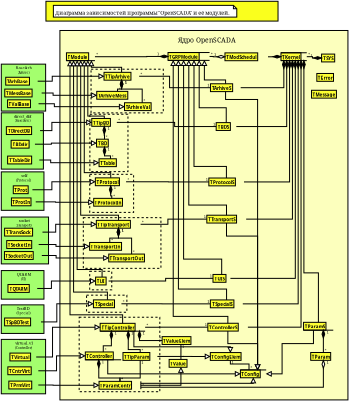 <?xml version="1.0" encoding="UTF-8"?>
<dia:diagram xmlns:dia="http://www.lysator.liu.se/~alla/dia/">
  <dia:layer name="Тло" visible="true">
    <dia:group>
      <dia:group>
        <dia:object type="Standard - Box" version="0" id="O0">
          <dia:attribute name="obj_pos">
            <dia:point val="11.77,6.581"/>
          </dia:attribute>
          <dia:attribute name="obj_bb">
            <dia:rectangle val="11.72,6.531;63.251,72.6"/>
          </dia:attribute>
          <dia:attribute name="elem_corner">
            <dia:point val="11.77,6.581"/>
          </dia:attribute>
          <dia:attribute name="elem_width">
            <dia:real val="51.432"/>
          </dia:attribute>
          <dia:attribute name="elem_height">
            <dia:real val="65.969"/>
          </dia:attribute>
          <dia:attribute name="inner_color">
            <dia:color val="#fcffbd"/>
          </dia:attribute>
          <dia:attribute name="show_background">
            <dia:boolean val="true"/>
          </dia:attribute>
        </dia:object>
        <dia:group>
          <dia:object type="Standard - Box" version="0" id="O1">
            <dia:attribute name="obj_pos">
              <dia:point val="15.208,57.785"/>
            </dia:attribute>
            <dia:attribute name="obj_bb">
              <dia:rectangle val="15.158,57.735;29.658,71.136"/>
            </dia:attribute>
            <dia:attribute name="elem_corner">
              <dia:point val="15.208,57.785"/>
            </dia:attribute>
            <dia:attribute name="elem_width">
              <dia:real val="14.4"/>
            </dia:attribute>
            <dia:attribute name="elem_height">
              <dia:real val="13.3"/>
            </dia:attribute>
            <dia:attribute name="show_background">
              <dia:boolean val="false"/>
            </dia:attribute>
            <dia:attribute name="line_style">
              <dia:enum val="1"/>
            </dia:attribute>
            <dia:attribute name="dashlength">
              <dia:real val="0.4"/>
            </dia:attribute>
          </dia:object>
          <dia:object type="UML - Class" version="0" id="O2">
            <dia:attribute name="obj_pos">
              <dia:point val="18.951,58.873"/>
            </dia:attribute>
            <dia:attribute name="obj_bb">
              <dia:rectangle val="18.901,58.824;27.037,60.324"/>
            </dia:attribute>
            <dia:attribute name="elem_corner">
              <dia:point val="18.951,58.873"/>
            </dia:attribute>
            <dia:attribute name="elem_width">
              <dia:real val="8.036"/>
            </dia:attribute>
            <dia:attribute name="elem_height">
              <dia:real val="1.4"/>
            </dia:attribute>
            <dia:attribute name="name">
              <dia:string>#TTipController#</dia:string>
            </dia:attribute>
            <dia:attribute name="stereotype">
              <dia:string/>
            </dia:attribute>
            <dia:attribute name="abstract">
              <dia:boolean val="false"/>
            </dia:attribute>
            <dia:attribute name="suppress_attributes">
              <dia:boolean val="false"/>
            </dia:attribute>
            <dia:attribute name="suppress_operations">
              <dia:boolean val="false"/>
            </dia:attribute>
            <dia:attribute name="visible_attributes">
              <dia:boolean val="false"/>
            </dia:attribute>
            <dia:attribute name="visible_operations">
              <dia:boolean val="false"/>
            </dia:attribute>
            <dia:attribute name="foreground_color">
              <dia:color val="#000000"/>
            </dia:attribute>
            <dia:attribute name="background_color">
              <dia:color val="#fdff32"/>
            </dia:attribute>
            <dia:attribute name="normal_font">
              <dia:font name="Courier"/>
            </dia:attribute>
            <dia:attribute name="abstract_font">
              <dia:font name="Courier-Oblique"/>
            </dia:attribute>
            <dia:attribute name="classname_font">
              <dia:font name="Helvetica-Bold"/>
            </dia:attribute>
            <dia:attribute name="abstract_classname_font">
              <dia:font name="Helvetica-BoldOblique"/>
            </dia:attribute>
            <dia:attribute name="font_height">
              <dia:real val="0.8"/>
            </dia:attribute>
            <dia:attribute name="abstract_font_height">
              <dia:real val="0.8"/>
            </dia:attribute>
            <dia:attribute name="classname_font_height">
              <dia:real val="1"/>
            </dia:attribute>
            <dia:attribute name="abstract_classname_font_height">
              <dia:real val="1"/>
            </dia:attribute>
            <dia:attribute name="attributes"/>
            <dia:attribute name="operations"/>
            <dia:attribute name="template">
              <dia:boolean val="false"/>
            </dia:attribute>
            <dia:attribute name="templates"/>
          </dia:object>
          <dia:object type="Standard - Line" version="0" id="O3">
            <dia:attribute name="obj_pos">
              <dia:point val="18.951,60.273"/>
            </dia:attribute>
            <dia:attribute name="obj_bb">
              <dia:rectangle val="18.901,60.224;27.037,60.324"/>
            </dia:attribute>
            <dia:attribute name="conn_endpoints">
              <dia:point val="18.951,60.273"/>
              <dia:point val="26.986,60.273"/>
            </dia:attribute>
            <dia:attribute name="numcp">
              <dia:int val="7"/>
            </dia:attribute>
            <dia:connections>
              <dia:connection handle="0" to="O2" connection="5"/>
              <dia:connection handle="1" to="O2" connection="7"/>
            </dia:connections>
          </dia:object>
          <dia:object type="Standard - Line" version="0" id="O4">
            <dia:attribute name="obj_pos">
              <dia:point val="26.221,69.235"/>
            </dia:attribute>
            <dia:attribute name="obj_bb">
              <dia:rectangle val="26.171,69.185;26.271,70.685"/>
            </dia:attribute>
            <dia:attribute name="conn_endpoints">
              <dia:point val="26.221,69.235"/>
              <dia:point val="26.221,70.635"/>
            </dia:attribute>
            <dia:attribute name="numcp">
              <dia:int val="3"/>
            </dia:attribute>
            <dia:connections>
              <dia:connection handle="0" to="O7" connection="2"/>
              <dia:connection handle="1" to="O7" connection="7"/>
            </dia:connections>
          </dia:object>
          <dia:object type="UML - Class" version="0" id="O5">
            <dia:attribute name="obj_pos">
              <dia:point val="16.307,63.985"/>
            </dia:attribute>
            <dia:attribute name="obj_bb">
              <dia:rectangle val="16.257,63.935;22.765,65.435"/>
            </dia:attribute>
            <dia:attribute name="elem_corner">
              <dia:point val="16.307,63.985"/>
            </dia:attribute>
            <dia:attribute name="elem_width">
              <dia:real val="6.408"/>
            </dia:attribute>
            <dia:attribute name="elem_height">
              <dia:real val="1.4"/>
            </dia:attribute>
            <dia:attribute name="name">
              <dia:string>#TController#</dia:string>
            </dia:attribute>
            <dia:attribute name="stereotype">
              <dia:string/>
            </dia:attribute>
            <dia:attribute name="abstract">
              <dia:boolean val="false"/>
            </dia:attribute>
            <dia:attribute name="suppress_attributes">
              <dia:boolean val="false"/>
            </dia:attribute>
            <dia:attribute name="suppress_operations">
              <dia:boolean val="false"/>
            </dia:attribute>
            <dia:attribute name="visible_attributes">
              <dia:boolean val="false"/>
            </dia:attribute>
            <dia:attribute name="visible_operations">
              <dia:boolean val="false"/>
            </dia:attribute>
            <dia:attribute name="foreground_color">
              <dia:color val="#000000"/>
            </dia:attribute>
            <dia:attribute name="background_color">
              <dia:color val="#fdff32"/>
            </dia:attribute>
            <dia:attribute name="normal_font">
              <dia:font name="Courier"/>
            </dia:attribute>
            <dia:attribute name="abstract_font">
              <dia:font name="Courier-Oblique"/>
            </dia:attribute>
            <dia:attribute name="classname_font">
              <dia:font name="Helvetica-Bold"/>
            </dia:attribute>
            <dia:attribute name="abstract_classname_font">
              <dia:font name="Helvetica-BoldOblique"/>
            </dia:attribute>
            <dia:attribute name="font_height">
              <dia:real val="0.8"/>
            </dia:attribute>
            <dia:attribute name="abstract_font_height">
              <dia:real val="0.8"/>
            </dia:attribute>
            <dia:attribute name="classname_font_height">
              <dia:real val="1"/>
            </dia:attribute>
            <dia:attribute name="abstract_classname_font_height">
              <dia:real val="1"/>
            </dia:attribute>
            <dia:attribute name="attributes"/>
            <dia:attribute name="operations"/>
            <dia:attribute name="template">
              <dia:boolean val="false"/>
            </dia:attribute>
            <dia:attribute name="templates"/>
          </dia:object>
          <dia:object type="UML - Association" version="0" id="O6">
            <dia:attribute name="obj_pos">
              <dia:point val="19.511,63.985"/>
            </dia:attribute>
            <dia:attribute name="obj_bb">
              <dia:rectangle val="19.461,59.523;21.709,65.585"/>
            </dia:attribute>
            <dia:attribute name="orth_points">
              <dia:point val="19.511,63.985"/>
              <dia:point val="19.511,62.886"/>
              <dia:point val="20.959,62.886"/>
              <dia:point val="20.959,60.273"/>
            </dia:attribute>
            <dia:attribute name="orth_orient">
              <dia:enum val="1"/>
              <dia:enum val="0"/>
              <dia:enum val="1"/>
            </dia:attribute>
            <dia:attribute name="name">
              <dia:string/>
            </dia:attribute>
            <dia:attribute name="direction">
              <dia:enum val="0"/>
            </dia:attribute>
            <dia:attribute name="ends">
              <dia:composite>
                <dia:attribute name="role">
                  <dia:string/>
                </dia:attribute>
                <dia:attribute name="multiplicity">
                  <dia:string>#*#</dia:string>
                </dia:attribute>
                <dia:attribute name="arrow">
                  <dia:boolean val="false"/>
                </dia:attribute>
                <dia:attribute name="aggregate">
                  <dia:enum val="0"/>
                </dia:attribute>
              </dia:composite>
              <dia:composite>
                <dia:attribute name="role">
                  <dia:string/>
                </dia:attribute>
                <dia:attribute name="multiplicity">
                  <dia:string>#1#</dia:string>
                </dia:attribute>
                <dia:attribute name="arrow">
                  <dia:boolean val="false"/>
                </dia:attribute>
                <dia:attribute name="aggregate">
                  <dia:enum val="2"/>
                </dia:attribute>
              </dia:composite>
            </dia:attribute>
            <dia:connections>
              <dia:connection handle="0" to="O5" connection="1"/>
              <dia:connection handle="1" to="O3" connection="1"/>
            </dia:connections>
          </dia:object>
          <dia:object type="UML - Class" version="0" id="O7">
            <dia:attribute name="obj_pos">
              <dia:point val="18.757,69.235"/>
            </dia:attribute>
            <dia:attribute name="obj_bb">
              <dia:rectangle val="18.707,69.185;26.271,70.685"/>
            </dia:attribute>
            <dia:attribute name="elem_corner">
              <dia:point val="18.757,69.235"/>
            </dia:attribute>
            <dia:attribute name="elem_width">
              <dia:real val="7.464"/>
            </dia:attribute>
            <dia:attribute name="elem_height">
              <dia:real val="1.4"/>
            </dia:attribute>
            <dia:attribute name="name">
              <dia:string>#TParamContr#</dia:string>
            </dia:attribute>
            <dia:attribute name="stereotype">
              <dia:string/>
            </dia:attribute>
            <dia:attribute name="abstract">
              <dia:boolean val="false"/>
            </dia:attribute>
            <dia:attribute name="suppress_attributes">
              <dia:boolean val="false"/>
            </dia:attribute>
            <dia:attribute name="suppress_operations">
              <dia:boolean val="false"/>
            </dia:attribute>
            <dia:attribute name="visible_attributes">
              <dia:boolean val="false"/>
            </dia:attribute>
            <dia:attribute name="visible_operations">
              <dia:boolean val="false"/>
            </dia:attribute>
            <dia:attribute name="foreground_color">
              <dia:color val="#000000"/>
            </dia:attribute>
            <dia:attribute name="background_color">
              <dia:color val="#fdff32"/>
            </dia:attribute>
            <dia:attribute name="normal_font">
              <dia:font name="Courier"/>
            </dia:attribute>
            <dia:attribute name="abstract_font">
              <dia:font name="Courier-Oblique"/>
            </dia:attribute>
            <dia:attribute name="classname_font">
              <dia:font name="Helvetica-Bold"/>
            </dia:attribute>
            <dia:attribute name="abstract_classname_font">
              <dia:font name="Helvetica-BoldOblique"/>
            </dia:attribute>
            <dia:attribute name="font_height">
              <dia:real val="0.8"/>
            </dia:attribute>
            <dia:attribute name="abstract_font_height">
              <dia:real val="0.8"/>
            </dia:attribute>
            <dia:attribute name="classname_font_height">
              <dia:real val="1"/>
            </dia:attribute>
            <dia:attribute name="abstract_classname_font_height">
              <dia:real val="1"/>
            </dia:attribute>
            <dia:attribute name="attributes"/>
            <dia:attribute name="operations"/>
            <dia:attribute name="template">
              <dia:boolean val="false"/>
            </dia:attribute>
            <dia:attribute name="templates"/>
          </dia:object>
          <dia:object type="UML - Association" version="0" id="O8">
            <dia:attribute name="obj_pos">
              <dia:point val="22.489,69.235"/>
            </dia:attribute>
            <dia:attribute name="obj_bb">
              <dia:rectangle val="17.96,64.635;23.017,70.835"/>
            </dia:attribute>
            <dia:attribute name="orth_points">
              <dia:point val="22.489,69.235"/>
              <dia:point val="22.489,68.636"/>
              <dia:point val="18.71,68.636"/>
              <dia:point val="18.71,65.385"/>
            </dia:attribute>
            <dia:attribute name="orth_orient">
              <dia:enum val="1"/>
              <dia:enum val="0"/>
              <dia:enum val="1"/>
            </dia:attribute>
            <dia:attribute name="name">
              <dia:string/>
            </dia:attribute>
            <dia:attribute name="direction">
              <dia:enum val="0"/>
            </dia:attribute>
            <dia:attribute name="ends">
              <dia:composite>
                <dia:attribute name="role">
                  <dia:string/>
                </dia:attribute>
                <dia:attribute name="multiplicity">
                  <dia:string>#*#</dia:string>
                </dia:attribute>
                <dia:attribute name="arrow">
                  <dia:boolean val="false"/>
                </dia:attribute>
                <dia:attribute name="aggregate">
                  <dia:enum val="0"/>
                </dia:attribute>
              </dia:composite>
              <dia:composite>
                <dia:attribute name="role">
                  <dia:string/>
                </dia:attribute>
                <dia:attribute name="multiplicity">
                  <dia:string>#1#</dia:string>
                </dia:attribute>
                <dia:attribute name="arrow">
                  <dia:boolean val="false"/>
                </dia:attribute>
                <dia:attribute name="aggregate">
                  <dia:enum val="2"/>
                </dia:attribute>
              </dia:composite>
            </dia:attribute>
            <dia:connections>
              <dia:connection handle="0" to="O7" connection="1"/>
              <dia:connection handle="1" to="O11" connection="2"/>
            </dia:connections>
          </dia:object>
          <dia:object type="UML - Association" version="0" id="O9">
            <dia:attribute name="obj_pos">
              <dia:point val="26.103,64.086"/>
            </dia:attribute>
            <dia:attribute name="obj_bb">
              <dia:rectangle val="23.223,59.523;26.631,65.686"/>
            </dia:attribute>
            <dia:attribute name="orth_points">
              <dia:point val="26.103,64.086"/>
              <dia:point val="26.103,63.56"/>
              <dia:point val="23.973,63.56"/>
              <dia:point val="23.973,60.273"/>
            </dia:attribute>
            <dia:attribute name="orth_orient">
              <dia:enum val="1"/>
              <dia:enum val="0"/>
              <dia:enum val="1"/>
            </dia:attribute>
            <dia:attribute name="name">
              <dia:string/>
            </dia:attribute>
            <dia:attribute name="direction">
              <dia:enum val="0"/>
            </dia:attribute>
            <dia:attribute name="ends">
              <dia:composite>
                <dia:attribute name="role">
                  <dia:string/>
                </dia:attribute>
                <dia:attribute name="multiplicity">
                  <dia:string>#*#</dia:string>
                </dia:attribute>
                <dia:attribute name="arrow">
                  <dia:boolean val="false"/>
                </dia:attribute>
                <dia:attribute name="aggregate">
                  <dia:enum val="0"/>
                </dia:attribute>
              </dia:composite>
              <dia:composite>
                <dia:attribute name="role">
                  <dia:string/>
                </dia:attribute>
                <dia:attribute name="multiplicity">
                  <dia:string>#1#</dia:string>
                </dia:attribute>
                <dia:attribute name="arrow">
                  <dia:boolean val="false"/>
                </dia:attribute>
                <dia:attribute name="aggregate">
                  <dia:enum val="2"/>
                </dia:attribute>
              </dia:composite>
            </dia:attribute>
            <dia:connections>
              <dia:connection handle="0" to="O10" connection="1"/>
              <dia:connection handle="1" to="O3" connection="4"/>
            </dia:connections>
          </dia:object>
          <dia:object type="UML - Class" version="0" id="O10">
            <dia:attribute name="obj_pos">
              <dia:point val="23.031,64.086"/>
            </dia:attribute>
            <dia:attribute name="obj_bb">
              <dia:rectangle val="22.981,64.036;29.225,65.536"/>
            </dia:attribute>
            <dia:attribute name="elem_corner">
              <dia:point val="23.031,64.086"/>
            </dia:attribute>
            <dia:attribute name="elem_width">
              <dia:real val="6.144"/>
            </dia:attribute>
            <dia:attribute name="elem_height">
              <dia:real val="1.4"/>
            </dia:attribute>
            <dia:attribute name="name">
              <dia:string>#TTipParam#</dia:string>
            </dia:attribute>
            <dia:attribute name="stereotype">
              <dia:string/>
            </dia:attribute>
            <dia:attribute name="abstract">
              <dia:boolean val="false"/>
            </dia:attribute>
            <dia:attribute name="suppress_attributes">
              <dia:boolean val="false"/>
            </dia:attribute>
            <dia:attribute name="suppress_operations">
              <dia:boolean val="false"/>
            </dia:attribute>
            <dia:attribute name="visible_attributes">
              <dia:boolean val="false"/>
            </dia:attribute>
            <dia:attribute name="visible_operations">
              <dia:boolean val="false"/>
            </dia:attribute>
            <dia:attribute name="foreground_color">
              <dia:color val="#000000"/>
            </dia:attribute>
            <dia:attribute name="background_color">
              <dia:color val="#fdff32"/>
            </dia:attribute>
            <dia:attribute name="normal_font">
              <dia:font name="Courier"/>
            </dia:attribute>
            <dia:attribute name="abstract_font">
              <dia:font name="Courier-Oblique"/>
            </dia:attribute>
            <dia:attribute name="classname_font">
              <dia:font name="Helvetica-Bold"/>
            </dia:attribute>
            <dia:attribute name="abstract_classname_font">
              <dia:font name="Helvetica-BoldOblique"/>
            </dia:attribute>
            <dia:attribute name="font_height">
              <dia:real val="0.8"/>
            </dia:attribute>
            <dia:attribute name="abstract_font_height">
              <dia:real val="0.8"/>
            </dia:attribute>
            <dia:attribute name="classname_font_height">
              <dia:real val="1"/>
            </dia:attribute>
            <dia:attribute name="abstract_classname_font_height">
              <dia:real val="1"/>
            </dia:attribute>
            <dia:attribute name="attributes"/>
            <dia:attribute name="operations"/>
            <dia:attribute name="template">
              <dia:boolean val="false"/>
            </dia:attribute>
            <dia:attribute name="templates"/>
          </dia:object>
          <dia:object type="Standard - Line" version="0" id="O11">
            <dia:attribute name="obj_pos">
              <dia:point val="16.307,65.385"/>
            </dia:attribute>
            <dia:attribute name="obj_bb">
              <dia:rectangle val="16.257,65.335;22.765,65.435"/>
            </dia:attribute>
            <dia:attribute name="conn_endpoints">
              <dia:point val="16.307,65.385"/>
              <dia:point val="22.715,65.385"/>
            </dia:attribute>
            <dia:attribute name="numcp">
              <dia:int val="7"/>
            </dia:attribute>
            <dia:connections>
              <dia:connection handle="0" to="O5" connection="5"/>
              <dia:connection handle="1" to="O5" connection="7"/>
            </dia:connections>
          </dia:object>
          <dia:object type="UML - Association" version="0" id="O12">
            <dia:attribute name="obj_pos">
              <dia:point val="22.489,69.235"/>
            </dia:attribute>
            <dia:attribute name="obj_bb">
              <dia:rectangle val="22.439,65.436;26.631,70.835"/>
            </dia:attribute>
            <dia:attribute name="orth_points">
              <dia:point val="22.489,69.235"/>
              <dia:point val="22.489,68.636"/>
              <dia:point val="26.103,68.636"/>
              <dia:point val="26.103,65.486"/>
            </dia:attribute>
            <dia:attribute name="orth_orient">
              <dia:enum val="1"/>
              <dia:enum val="0"/>
              <dia:enum val="1"/>
            </dia:attribute>
            <dia:attribute name="name">
              <dia:string/>
            </dia:attribute>
            <dia:attribute name="direction">
              <dia:enum val="0"/>
            </dia:attribute>
            <dia:attribute name="ends">
              <dia:composite>
                <dia:attribute name="role">
                  <dia:string/>
                </dia:attribute>
                <dia:attribute name="multiplicity">
                  <dia:string>#*#</dia:string>
                </dia:attribute>
                <dia:attribute name="arrow">
                  <dia:boolean val="false"/>
                </dia:attribute>
                <dia:attribute name="aggregate">
                  <dia:enum val="0"/>
                </dia:attribute>
              </dia:composite>
              <dia:composite>
                <dia:attribute name="role">
                  <dia:string/>
                </dia:attribute>
                <dia:attribute name="multiplicity">
                  <dia:string>#1#</dia:string>
                </dia:attribute>
                <dia:attribute name="arrow">
                  <dia:boolean val="false"/>
                </dia:attribute>
                <dia:attribute name="aggregate">
                  <dia:enum val="0"/>
                </dia:attribute>
              </dia:composite>
            </dia:attribute>
            <dia:connections>
              <dia:connection handle="0" to="O7" connection="1"/>
              <dia:connection handle="1" to="O10" connection="6"/>
            </dia:connections>
          </dia:object>
        </dia:group>
        <dia:object type="UML - Class" version="0" id="O13">
          <dia:attribute name="obj_pos">
            <dia:point val="41.243,10.578"/>
          </dia:attribute>
          <dia:attribute name="obj_bb">
            <dia:rectangle val="41.193,10.528;48.977,12.028"/>
          </dia:attribute>
          <dia:attribute name="elem_corner">
            <dia:point val="41.243,10.578"/>
          </dia:attribute>
          <dia:attribute name="elem_width">
            <dia:real val="7.684"/>
          </dia:attribute>
          <dia:attribute name="elem_height">
            <dia:real val="1.4"/>
          </dia:attribute>
          <dia:attribute name="name">
            <dia:string>#TModSchedul#</dia:string>
          </dia:attribute>
          <dia:attribute name="stereotype">
            <dia:string/>
          </dia:attribute>
          <dia:attribute name="abstract">
            <dia:boolean val="false"/>
          </dia:attribute>
          <dia:attribute name="suppress_attributes">
            <dia:boolean val="false"/>
          </dia:attribute>
          <dia:attribute name="suppress_operations">
            <dia:boolean val="false"/>
          </dia:attribute>
          <dia:attribute name="visible_attributes">
            <dia:boolean val="false"/>
          </dia:attribute>
          <dia:attribute name="visible_operations">
            <dia:boolean val="false"/>
          </dia:attribute>
          <dia:attribute name="foreground_color">
            <dia:color val="#000000"/>
          </dia:attribute>
          <dia:attribute name="background_color">
            <dia:color val="#fdff32"/>
          </dia:attribute>
          <dia:attribute name="normal_font">
            <dia:font name="Courier"/>
          </dia:attribute>
          <dia:attribute name="abstract_font">
            <dia:font name="Courier-Oblique"/>
          </dia:attribute>
          <dia:attribute name="classname_font">
            <dia:font name="Helvetica-Bold"/>
          </dia:attribute>
          <dia:attribute name="abstract_classname_font">
            <dia:font name="Helvetica-BoldOblique"/>
          </dia:attribute>
          <dia:attribute name="font_height">
            <dia:real val="0.8"/>
          </dia:attribute>
          <dia:attribute name="abstract_font_height">
            <dia:real val="0.8"/>
          </dia:attribute>
          <dia:attribute name="classname_font_height">
            <dia:real val="1"/>
          </dia:attribute>
          <dia:attribute name="abstract_classname_font_height">
            <dia:real val="1"/>
          </dia:attribute>
          <dia:attribute name="attributes"/>
          <dia:attribute name="operations"/>
          <dia:attribute name="template">
            <dia:boolean val="false"/>
          </dia:attribute>
          <dia:attribute name="templates"/>
        </dia:object>
        <dia:object type="UML - Class" version="0" id="O14">
          <dia:attribute name="obj_pos">
            <dia:point val="56.698,17.258"/>
          </dia:attribute>
          <dia:attribute name="obj_bb">
            <dia:rectangle val="56.648,17.208;62.628,18.708"/>
          </dia:attribute>
          <dia:attribute name="elem_corner">
            <dia:point val="56.698,17.258"/>
          </dia:attribute>
          <dia:attribute name="elem_width">
            <dia:real val="5.88"/>
          </dia:attribute>
          <dia:attribute name="elem_height">
            <dia:real val="1.4"/>
          </dia:attribute>
          <dia:attribute name="name">
            <dia:string>#TMessage#</dia:string>
          </dia:attribute>
          <dia:attribute name="stereotype">
            <dia:string/>
          </dia:attribute>
          <dia:attribute name="abstract">
            <dia:boolean val="false"/>
          </dia:attribute>
          <dia:attribute name="suppress_attributes">
            <dia:boolean val="false"/>
          </dia:attribute>
          <dia:attribute name="suppress_operations">
            <dia:boolean val="false"/>
          </dia:attribute>
          <dia:attribute name="visible_attributes">
            <dia:boolean val="false"/>
          </dia:attribute>
          <dia:attribute name="visible_operations">
            <dia:boolean val="false"/>
          </dia:attribute>
          <dia:attribute name="foreground_color">
            <dia:color val="#000000"/>
          </dia:attribute>
          <dia:attribute name="background_color">
            <dia:color val="#fdff32"/>
          </dia:attribute>
          <dia:attribute name="normal_font">
            <dia:font name="Courier"/>
          </dia:attribute>
          <dia:attribute name="abstract_font">
            <dia:font name="Courier-Oblique"/>
          </dia:attribute>
          <dia:attribute name="classname_font">
            <dia:font name="Helvetica-Bold"/>
          </dia:attribute>
          <dia:attribute name="abstract_classname_font">
            <dia:font name="Helvetica-BoldOblique"/>
          </dia:attribute>
          <dia:attribute name="font_height">
            <dia:real val="0.8"/>
          </dia:attribute>
          <dia:attribute name="abstract_font_height">
            <dia:real val="0.8"/>
          </dia:attribute>
          <dia:attribute name="classname_font_height">
            <dia:real val="1"/>
          </dia:attribute>
          <dia:attribute name="abstract_classname_font_height">
            <dia:real val="1"/>
          </dia:attribute>
          <dia:attribute name="attributes"/>
          <dia:attribute name="operations"/>
          <dia:attribute name="template">
            <dia:boolean val="false"/>
          </dia:attribute>
          <dia:attribute name="templates"/>
        </dia:object>
        <dia:object type="UML - Class" version="0" id="O15">
          <dia:attribute name="obj_pos">
            <dia:point val="38.653,16.096"/>
          </dia:attribute>
          <dia:attribute name="obj_bb">
            <dia:rectangle val="38.603,16.046;44.099,17.546"/>
          </dia:attribute>
          <dia:attribute name="elem_corner">
            <dia:point val="38.653,16.096"/>
          </dia:attribute>
          <dia:attribute name="elem_width">
            <dia:real val="5.396"/>
          </dia:attribute>
          <dia:attribute name="elem_height">
            <dia:real val="1.4"/>
          </dia:attribute>
          <dia:attribute name="name">
            <dia:string>#TArhiveS#</dia:string>
          </dia:attribute>
          <dia:attribute name="stereotype">
            <dia:string/>
          </dia:attribute>
          <dia:attribute name="abstract">
            <dia:boolean val="false"/>
          </dia:attribute>
          <dia:attribute name="suppress_attributes">
            <dia:boolean val="false"/>
          </dia:attribute>
          <dia:attribute name="suppress_operations">
            <dia:boolean val="false"/>
          </dia:attribute>
          <dia:attribute name="visible_attributes">
            <dia:boolean val="false"/>
          </dia:attribute>
          <dia:attribute name="visible_operations">
            <dia:boolean val="false"/>
          </dia:attribute>
          <dia:attribute name="foreground_color">
            <dia:color val="#000000"/>
          </dia:attribute>
          <dia:attribute name="background_color">
            <dia:color val="#fdff32"/>
          </dia:attribute>
          <dia:attribute name="normal_font">
            <dia:font name="Courier"/>
          </dia:attribute>
          <dia:attribute name="abstract_font">
            <dia:font name="Courier-Oblique"/>
          </dia:attribute>
          <dia:attribute name="classname_font">
            <dia:font name="Helvetica-Bold"/>
          </dia:attribute>
          <dia:attribute name="abstract_classname_font">
            <dia:font name="Helvetica-BoldOblique"/>
          </dia:attribute>
          <dia:attribute name="font_height">
            <dia:real val="0.8"/>
          </dia:attribute>
          <dia:attribute name="abstract_font_height">
            <dia:real val="0.8"/>
          </dia:attribute>
          <dia:attribute name="classname_font_height">
            <dia:real val="1"/>
          </dia:attribute>
          <dia:attribute name="abstract_classname_font_height">
            <dia:real val="1"/>
          </dia:attribute>
          <dia:attribute name="attributes"/>
          <dia:attribute name="operations"/>
          <dia:attribute name="template">
            <dia:boolean val="false"/>
          </dia:attribute>
          <dia:attribute name="templates"/>
        </dia:object>
        <dia:object type="UML - Class" version="0" id="O16">
          <dia:attribute name="obj_pos">
            <dia:point val="39.674,23.034"/>
          </dia:attribute>
          <dia:attribute name="obj_bb">
            <dia:rectangle val="39.624,22.984;43.316,24.484"/>
          </dia:attribute>
          <dia:attribute name="elem_corner">
            <dia:point val="39.674,23.034"/>
          </dia:attribute>
          <dia:attribute name="elem_width">
            <dia:real val="3.592"/>
          </dia:attribute>
          <dia:attribute name="elem_height">
            <dia:real val="1.4"/>
          </dia:attribute>
          <dia:attribute name="name">
            <dia:string>#TBDS#</dia:string>
          </dia:attribute>
          <dia:attribute name="stereotype">
            <dia:string/>
          </dia:attribute>
          <dia:attribute name="abstract">
            <dia:boolean val="false"/>
          </dia:attribute>
          <dia:attribute name="suppress_attributes">
            <dia:boolean val="false"/>
          </dia:attribute>
          <dia:attribute name="suppress_operations">
            <dia:boolean val="false"/>
          </dia:attribute>
          <dia:attribute name="visible_attributes">
            <dia:boolean val="false"/>
          </dia:attribute>
          <dia:attribute name="visible_operations">
            <dia:boolean val="false"/>
          </dia:attribute>
          <dia:attribute name="foreground_color">
            <dia:color val="#000000"/>
          </dia:attribute>
          <dia:attribute name="background_color">
            <dia:color val="#fdff32"/>
          </dia:attribute>
          <dia:attribute name="normal_font">
            <dia:font name="Courier"/>
          </dia:attribute>
          <dia:attribute name="abstract_font">
            <dia:font name="Courier-Oblique"/>
          </dia:attribute>
          <dia:attribute name="classname_font">
            <dia:font name="Helvetica-Bold"/>
          </dia:attribute>
          <dia:attribute name="abstract_classname_font">
            <dia:font name="Helvetica-BoldOblique"/>
          </dia:attribute>
          <dia:attribute name="font_height">
            <dia:real val="0.8"/>
          </dia:attribute>
          <dia:attribute name="abstract_font_height">
            <dia:real val="0.8"/>
          </dia:attribute>
          <dia:attribute name="classname_font_height">
            <dia:real val="1"/>
          </dia:attribute>
          <dia:attribute name="abstract_classname_font_height">
            <dia:real val="1"/>
          </dia:attribute>
          <dia:attribute name="attributes"/>
          <dia:attribute name="operations"/>
          <dia:attribute name="template">
            <dia:boolean val="false"/>
          </dia:attribute>
          <dia:attribute name="templates"/>
        </dia:object>
        <dia:object type="UML - Class" version="0" id="O17">
          <dia:attribute name="obj_pos">
            <dia:point val="31.074,10.517"/>
          </dia:attribute>
          <dia:attribute name="obj_bb">
            <dia:rectangle val="31.024,10.467;38.544,11.967"/>
          </dia:attribute>
          <dia:attribute name="elem_corner">
            <dia:point val="31.074,10.517"/>
          </dia:attribute>
          <dia:attribute name="elem_width">
            <dia:real val="7.42"/>
          </dia:attribute>
          <dia:attribute name="elem_height">
            <dia:real val="1.4"/>
          </dia:attribute>
          <dia:attribute name="name">
            <dia:string>#TGRPModule#</dia:string>
          </dia:attribute>
          <dia:attribute name="stereotype">
            <dia:string/>
          </dia:attribute>
          <dia:attribute name="abstract">
            <dia:boolean val="false"/>
          </dia:attribute>
          <dia:attribute name="suppress_attributes">
            <dia:boolean val="false"/>
          </dia:attribute>
          <dia:attribute name="suppress_operations">
            <dia:boolean val="false"/>
          </dia:attribute>
          <dia:attribute name="visible_attributes">
            <dia:boolean val="false"/>
          </dia:attribute>
          <dia:attribute name="visible_operations">
            <dia:boolean val="false"/>
          </dia:attribute>
          <dia:attribute name="foreground_color">
            <dia:color val="#000000"/>
          </dia:attribute>
          <dia:attribute name="background_color">
            <dia:color val="#fdff32"/>
          </dia:attribute>
          <dia:attribute name="normal_font">
            <dia:font name="Courier"/>
          </dia:attribute>
          <dia:attribute name="abstract_font">
            <dia:font name="Courier-Oblique"/>
          </dia:attribute>
          <dia:attribute name="classname_font">
            <dia:font name="Helvetica-Bold"/>
          </dia:attribute>
          <dia:attribute name="abstract_classname_font">
            <dia:font name="Helvetica-BoldOblique"/>
          </dia:attribute>
          <dia:attribute name="font_height">
            <dia:real val="0.8"/>
          </dia:attribute>
          <dia:attribute name="abstract_font_height">
            <dia:real val="0.8"/>
          </dia:attribute>
          <dia:attribute name="classname_font_height">
            <dia:real val="1"/>
          </dia:attribute>
          <dia:attribute name="abstract_classname_font_height">
            <dia:real val="1"/>
          </dia:attribute>
          <dia:attribute name="attributes"/>
          <dia:attribute name="operations"/>
          <dia:attribute name="template">
            <dia:boolean val="false"/>
          </dia:attribute>
          <dia:attribute name="templates"/>
        </dia:object>
        <dia:object type="UML - Generalization" version="0" id="O18">
          <dia:attribute name="obj_pos">
            <dia:point val="36.639,11.917"/>
          </dia:attribute>
          <dia:attribute name="obj_bb">
            <dia:rectangle val="35.789,11.867;41.52,23.084"/>
          </dia:attribute>
          <dia:attribute name="orth_points">
            <dia:point val="36.639,11.917"/>
            <dia:point val="36.639,20.378"/>
            <dia:point val="41.47,20.378"/>
            <dia:point val="41.47,23.034"/>
          </dia:attribute>
          <dia:attribute name="orth_orient">
            <dia:enum val="1"/>
            <dia:enum val="0"/>
            <dia:enum val="1"/>
          </dia:attribute>
          <dia:attribute name="name">
            <dia:string/>
          </dia:attribute>
          <dia:attribute name="stereotype">
            <dia:string/>
          </dia:attribute>
          <dia:connections>
            <dia:connection handle="0" to="O29" connection="5"/>
            <dia:connection handle="1" to="O16" connection="1"/>
          </dia:connections>
        </dia:object>
        <dia:object type="UML - Generalization" version="0" id="O19">
          <dia:attribute name="obj_pos">
            <dia:point val="37.566,11.917"/>
          </dia:attribute>
          <dia:attribute name="obj_bb">
            <dia:rectangle val="36.717,11.867;41.401,16.215"/>
          </dia:attribute>
          <dia:attribute name="orth_points">
            <dia:point val="37.566,11.917"/>
            <dia:point val="37.566,15.415"/>
            <dia:point val="41.351,15.415"/>
            <dia:point val="41.351,16.096"/>
          </dia:attribute>
          <dia:attribute name="orth_orient">
            <dia:enum val="1"/>
            <dia:enum val="0"/>
            <dia:enum val="1"/>
          </dia:attribute>
          <dia:attribute name="name">
            <dia:string/>
          </dia:attribute>
          <dia:attribute name="stereotype">
            <dia:string/>
          </dia:attribute>
          <dia:connections>
            <dia:connection handle="0" to="O29" connection="6"/>
            <dia:connection handle="1" to="O15" connection="1"/>
          </dia:connections>
        </dia:object>
        <dia:object type="UML - Class" version="0" id="O20">
          <dia:attribute name="obj_pos">
            <dia:point val="51.245,10.559"/>
          </dia:attribute>
          <dia:attribute name="obj_bb">
            <dia:rectangle val="51.195,10.509;55.899,12.009"/>
          </dia:attribute>
          <dia:attribute name="elem_corner">
            <dia:point val="51.245,10.559"/>
          </dia:attribute>
          <dia:attribute name="elem_width">
            <dia:real val="4.604"/>
          </dia:attribute>
          <dia:attribute name="elem_height">
            <dia:real val="1.4"/>
          </dia:attribute>
          <dia:attribute name="name">
            <dia:string>#TKernel#</dia:string>
          </dia:attribute>
          <dia:attribute name="stereotype">
            <dia:string/>
          </dia:attribute>
          <dia:attribute name="abstract">
            <dia:boolean val="false"/>
          </dia:attribute>
          <dia:attribute name="suppress_attributes">
            <dia:boolean val="false"/>
          </dia:attribute>
          <dia:attribute name="suppress_operations">
            <dia:boolean val="false"/>
          </dia:attribute>
          <dia:attribute name="visible_attributes">
            <dia:boolean val="false"/>
          </dia:attribute>
          <dia:attribute name="visible_operations">
            <dia:boolean val="false"/>
          </dia:attribute>
          <dia:attribute name="foreground_color">
            <dia:color val="#000000"/>
          </dia:attribute>
          <dia:attribute name="background_color">
            <dia:color val="#fdff32"/>
          </dia:attribute>
          <dia:attribute name="normal_font">
            <dia:font name="Courier"/>
          </dia:attribute>
          <dia:attribute name="abstract_font">
            <dia:font name="Courier-Oblique"/>
          </dia:attribute>
          <dia:attribute name="classname_font">
            <dia:font name="Helvetica-Bold"/>
          </dia:attribute>
          <dia:attribute name="abstract_classname_font">
            <dia:font name="Helvetica-BoldOblique"/>
          </dia:attribute>
          <dia:attribute name="font_height">
            <dia:real val="0.8"/>
          </dia:attribute>
          <dia:attribute name="abstract_font_height">
            <dia:real val="0.8"/>
          </dia:attribute>
          <dia:attribute name="classname_font_height">
            <dia:real val="1"/>
          </dia:attribute>
          <dia:attribute name="abstract_classname_font_height">
            <dia:real val="1"/>
          </dia:attribute>
          <dia:attribute name="attributes"/>
          <dia:attribute name="operations"/>
          <dia:attribute name="template">
            <dia:boolean val="false"/>
          </dia:attribute>
          <dia:attribute name="templates"/>
        </dia:object>
        <dia:object type="UML - Class" version="0" id="O21">
          <dia:attribute name="obj_pos">
            <dia:point val="57.646,14.257"/>
          </dia:attribute>
          <dia:attribute name="obj_bb">
            <dia:rectangle val="57.596,14.207;61.552,15.707"/>
          </dia:attribute>
          <dia:attribute name="elem_corner">
            <dia:point val="57.646,14.257"/>
          </dia:attribute>
          <dia:attribute name="elem_width">
            <dia:real val="3.856"/>
          </dia:attribute>
          <dia:attribute name="elem_height">
            <dia:real val="1.4"/>
          </dia:attribute>
          <dia:attribute name="name">
            <dia:string>#TError#</dia:string>
          </dia:attribute>
          <dia:attribute name="stereotype">
            <dia:string/>
          </dia:attribute>
          <dia:attribute name="abstract">
            <dia:boolean val="false"/>
          </dia:attribute>
          <dia:attribute name="suppress_attributes">
            <dia:boolean val="false"/>
          </dia:attribute>
          <dia:attribute name="suppress_operations">
            <dia:boolean val="false"/>
          </dia:attribute>
          <dia:attribute name="visible_attributes">
            <dia:boolean val="false"/>
          </dia:attribute>
          <dia:attribute name="visible_operations">
            <dia:boolean val="false"/>
          </dia:attribute>
          <dia:attribute name="foreground_color">
            <dia:color val="#000000"/>
          </dia:attribute>
          <dia:attribute name="background_color">
            <dia:color val="#fdff32"/>
          </dia:attribute>
          <dia:attribute name="normal_font">
            <dia:font name="Courier"/>
          </dia:attribute>
          <dia:attribute name="abstract_font">
            <dia:font name="Courier-Oblique"/>
          </dia:attribute>
          <dia:attribute name="classname_font">
            <dia:font name="Helvetica-Bold"/>
          </dia:attribute>
          <dia:attribute name="abstract_classname_font">
            <dia:font name="Helvetica-BoldOblique"/>
          </dia:attribute>
          <dia:attribute name="font_height">
            <dia:real val="0.8"/>
          </dia:attribute>
          <dia:attribute name="abstract_font_height">
            <dia:real val="0.8"/>
          </dia:attribute>
          <dia:attribute name="classname_font_height">
            <dia:real val="1"/>
          </dia:attribute>
          <dia:attribute name="abstract_classname_font_height">
            <dia:real val="1"/>
          </dia:attribute>
          <dia:attribute name="attributes"/>
          <dia:attribute name="operations"/>
          <dia:attribute name="template">
            <dia:boolean val="false"/>
          </dia:attribute>
          <dia:attribute name="templates"/>
        </dia:object>
        <dia:object type="UML - Association" version="0" id="O22">
          <dia:attribute name="obj_pos">
            <dia:point val="48.927,11.278"/>
          </dia:attribute>
          <dia:attribute name="obj_bb">
            <dia:rectangle val="48.877,10.46;51.995,12.078"/>
          </dia:attribute>
          <dia:attribute name="orth_points">
            <dia:point val="48.927,11.278"/>
            <dia:point val="49.835,11.278"/>
            <dia:point val="49.835,11.259"/>
            <dia:point val="51.245,11.259"/>
          </dia:attribute>
          <dia:attribute name="orth_orient">
            <dia:enum val="0"/>
            <dia:enum val="1"/>
            <dia:enum val="0"/>
          </dia:attribute>
          <dia:attribute name="name">
            <dia:string/>
          </dia:attribute>
          <dia:attribute name="direction">
            <dia:enum val="0"/>
          </dia:attribute>
          <dia:attribute name="ends">
            <dia:composite>
              <dia:attribute name="role">
                <dia:string/>
              </dia:attribute>
              <dia:attribute name="multiplicity">
                <dia:string/>
              </dia:attribute>
              <dia:attribute name="arrow">
                <dia:boolean val="false"/>
              </dia:attribute>
              <dia:attribute name="aggregate">
                <dia:enum val="0"/>
              </dia:attribute>
            </dia:composite>
            <dia:composite>
              <dia:attribute name="role">
                <dia:string/>
              </dia:attribute>
              <dia:attribute name="multiplicity">
                <dia:string/>
              </dia:attribute>
              <dia:attribute name="arrow">
                <dia:boolean val="false"/>
              </dia:attribute>
              <dia:attribute name="aggregate">
                <dia:enum val="2"/>
              </dia:attribute>
            </dia:composite>
          </dia:attribute>
          <dia:connections>
            <dia:connection handle="0" to="O13" connection="4"/>
            <dia:connection handle="1" to="O20" connection="3"/>
          </dia:connections>
        </dia:object>
        <dia:object type="Standard - Line" version="0" id="O23">
          <dia:attribute name="obj_pos">
            <dia:point val="51.245,10.559"/>
          </dia:attribute>
          <dia:attribute name="obj_bb">
            <dia:rectangle val="51.195,10.509;55.899,10.61"/>
          </dia:attribute>
          <dia:attribute name="conn_endpoints">
            <dia:point val="51.245,10.559"/>
            <dia:point val="55.849,10.559"/>
          </dia:attribute>
          <dia:attribute name="numcp">
            <dia:int val="5"/>
          </dia:attribute>
          <dia:connections>
            <dia:connection handle="0" to="O20" connection="0"/>
            <dia:connection handle="1" to="O20" connection="2"/>
          </dia:connections>
        </dia:object>
        <dia:object type="UML - Association" version="0" id="O24">
          <dia:attribute name="obj_pos">
            <dia:point val="44.049,16.796"/>
          </dia:attribute>
          <dia:attribute name="obj_bb">
            <dia:rectangle val="43.999,11.21;52.506,17.596"/>
          </dia:attribute>
          <dia:attribute name="orth_points">
            <dia:point val="44.049,16.796"/>
            <dia:point val="51.756,16.796"/>
            <dia:point val="51.756,11.96"/>
          </dia:attribute>
          <dia:attribute name="orth_orient">
            <dia:enum val="0"/>
            <dia:enum val="1"/>
          </dia:attribute>
          <dia:attribute name="name">
            <dia:string/>
          </dia:attribute>
          <dia:attribute name="direction">
            <dia:enum val="0"/>
          </dia:attribute>
          <dia:attribute name="ends">
            <dia:composite>
              <dia:attribute name="role">
                <dia:string/>
              </dia:attribute>
              <dia:attribute name="multiplicity">
                <dia:string/>
              </dia:attribute>
              <dia:attribute name="arrow">
                <dia:boolean val="false"/>
              </dia:attribute>
              <dia:attribute name="aggregate">
                <dia:enum val="0"/>
              </dia:attribute>
            </dia:composite>
            <dia:composite>
              <dia:attribute name="role">
                <dia:string/>
              </dia:attribute>
              <dia:attribute name="multiplicity">
                <dia:string/>
              </dia:attribute>
              <dia:attribute name="arrow">
                <dia:boolean val="false"/>
              </dia:attribute>
              <dia:attribute name="aggregate">
                <dia:enum val="2"/>
              </dia:attribute>
            </dia:composite>
          </dia:attribute>
          <dia:connections>
            <dia:connection handle="0" to="O15" connection="4"/>
            <dia:connection handle="1" to="O32" connection="0"/>
          </dia:connections>
        </dia:object>
        <dia:object type="UML - Association" version="0" id="O25">
          <dia:attribute name="obj_pos">
            <dia:point val="43.266,23.734"/>
          </dia:attribute>
          <dia:attribute name="obj_bb">
            <dia:rectangle val="43.216,11.21;53.018,24.534"/>
          </dia:attribute>
          <dia:attribute name="orth_points">
            <dia:point val="43.266,23.734"/>
            <dia:point val="52.268,23.734"/>
            <dia:point val="52.268,11.96"/>
          </dia:attribute>
          <dia:attribute name="orth_orient">
            <dia:enum val="0"/>
            <dia:enum val="1"/>
          </dia:attribute>
          <dia:attribute name="name">
            <dia:string/>
          </dia:attribute>
          <dia:attribute name="direction">
            <dia:enum val="0"/>
          </dia:attribute>
          <dia:attribute name="ends">
            <dia:composite>
              <dia:attribute name="role">
                <dia:string/>
              </dia:attribute>
              <dia:attribute name="multiplicity">
                <dia:string/>
              </dia:attribute>
              <dia:attribute name="arrow">
                <dia:boolean val="false"/>
              </dia:attribute>
              <dia:attribute name="aggregate">
                <dia:enum val="0"/>
              </dia:attribute>
            </dia:composite>
            <dia:composite>
              <dia:attribute name="role">
                <dia:string/>
              </dia:attribute>
              <dia:attribute name="multiplicity">
                <dia:string/>
              </dia:attribute>
              <dia:attribute name="arrow">
                <dia:boolean val="false"/>
              </dia:attribute>
              <dia:attribute name="aggregate">
                <dia:enum val="2"/>
              </dia:attribute>
            </dia:composite>
          </dia:attribute>
          <dia:connections>
            <dia:connection handle="0" to="O16" connection="4"/>
            <dia:connection handle="1" to="O32" connection="1"/>
          </dia:connections>
        </dia:object>
        <dia:object type="Standard - Line" version="0" id="O26">
          <dia:attribute name="obj_pos">
            <dia:point val="31.074,10.517"/>
          </dia:attribute>
          <dia:attribute name="obj_bb">
            <dia:rectangle val="31.024,10.467;38.544,10.567"/>
          </dia:attribute>
          <dia:attribute name="conn_endpoints">
            <dia:point val="31.074,10.517"/>
            <dia:point val="38.494,10.517"/>
          </dia:attribute>
          <dia:attribute name="numcp">
            <dia:int val="5"/>
          </dia:attribute>
          <dia:connections>
            <dia:connection handle="0" to="O17" connection="0"/>
            <dia:connection handle="1" to="O17" connection="2"/>
          </dia:connections>
        </dia:object>
        <dia:object type="UML - Class" version="0" id="O27">
          <dia:attribute name="obj_pos">
            <dia:point val="12.937,10.564"/>
          </dia:attribute>
          <dia:attribute name="obj_bb">
            <dia:rectangle val="12.887,10.514;18.075,12.014"/>
          </dia:attribute>
          <dia:attribute name="elem_corner">
            <dia:point val="12.937,10.564"/>
          </dia:attribute>
          <dia:attribute name="elem_width">
            <dia:real val="5.088"/>
          </dia:attribute>
          <dia:attribute name="elem_height">
            <dia:real val="1.4"/>
          </dia:attribute>
          <dia:attribute name="name">
            <dia:string>#TModule#</dia:string>
          </dia:attribute>
          <dia:attribute name="stereotype">
            <dia:string/>
          </dia:attribute>
          <dia:attribute name="abstract">
            <dia:boolean val="false"/>
          </dia:attribute>
          <dia:attribute name="suppress_attributes">
            <dia:boolean val="false"/>
          </dia:attribute>
          <dia:attribute name="suppress_operations">
            <dia:boolean val="false"/>
          </dia:attribute>
          <dia:attribute name="visible_attributes">
            <dia:boolean val="false"/>
          </dia:attribute>
          <dia:attribute name="visible_operations">
            <dia:boolean val="false"/>
          </dia:attribute>
          <dia:attribute name="foreground_color">
            <dia:color val="#000000"/>
          </dia:attribute>
          <dia:attribute name="background_color">
            <dia:color val="#fdff32"/>
          </dia:attribute>
          <dia:attribute name="normal_font">
            <dia:font name="Courier"/>
          </dia:attribute>
          <dia:attribute name="abstract_font">
            <dia:font name="Courier-Oblique"/>
          </dia:attribute>
          <dia:attribute name="classname_font">
            <dia:font name="Helvetica-Bold"/>
          </dia:attribute>
          <dia:attribute name="abstract_classname_font">
            <dia:font name="Helvetica-BoldOblique"/>
          </dia:attribute>
          <dia:attribute name="font_height">
            <dia:real val="0.8"/>
          </dia:attribute>
          <dia:attribute name="abstract_font_height">
            <dia:real val="0.8"/>
          </dia:attribute>
          <dia:attribute name="classname_font_height">
            <dia:real val="1"/>
          </dia:attribute>
          <dia:attribute name="abstract_classname_font_height">
            <dia:real val="1"/>
          </dia:attribute>
          <dia:attribute name="attributes"/>
          <dia:attribute name="operations"/>
          <dia:attribute name="template">
            <dia:boolean val="false"/>
          </dia:attribute>
          <dia:attribute name="templates"/>
        </dia:object>
        <dia:object type="UML - Class" version="0" id="O28">
          <dia:attribute name="obj_pos">
            <dia:point val="38.363,32.925"/>
          </dia:attribute>
          <dia:attribute name="obj_bb">
            <dia:rectangle val="38.313,32.875;44.689,34.375"/>
          </dia:attribute>
          <dia:attribute name="elem_corner">
            <dia:point val="38.363,32.925"/>
          </dia:attribute>
          <dia:attribute name="elem_width">
            <dia:real val="6.276"/>
          </dia:attribute>
          <dia:attribute name="elem_height">
            <dia:real val="1.4"/>
          </dia:attribute>
          <dia:attribute name="name">
            <dia:string>#TProtocolS#</dia:string>
          </dia:attribute>
          <dia:attribute name="stereotype">
            <dia:string/>
          </dia:attribute>
          <dia:attribute name="abstract">
            <dia:boolean val="false"/>
          </dia:attribute>
          <dia:attribute name="suppress_attributes">
            <dia:boolean val="false"/>
          </dia:attribute>
          <dia:attribute name="suppress_operations">
            <dia:boolean val="false"/>
          </dia:attribute>
          <dia:attribute name="visible_attributes">
            <dia:boolean val="false"/>
          </dia:attribute>
          <dia:attribute name="visible_operations">
            <dia:boolean val="false"/>
          </dia:attribute>
          <dia:attribute name="foreground_color">
            <dia:color val="#000000"/>
          </dia:attribute>
          <dia:attribute name="background_color">
            <dia:color val="#fdff32"/>
          </dia:attribute>
          <dia:attribute name="normal_font">
            <dia:font name="Courier"/>
          </dia:attribute>
          <dia:attribute name="abstract_font">
            <dia:font name="Courier-Oblique"/>
          </dia:attribute>
          <dia:attribute name="classname_font">
            <dia:font name="Helvetica-Bold"/>
          </dia:attribute>
          <dia:attribute name="abstract_classname_font">
            <dia:font name="Helvetica-BoldOblique"/>
          </dia:attribute>
          <dia:attribute name="font_height">
            <dia:real val="0.8"/>
          </dia:attribute>
          <dia:attribute name="abstract_font_height">
            <dia:real val="0.8"/>
          </dia:attribute>
          <dia:attribute name="classname_font_height">
            <dia:real val="1"/>
          </dia:attribute>
          <dia:attribute name="abstract_classname_font_height">
            <dia:real val="1"/>
          </dia:attribute>
          <dia:attribute name="attributes"/>
          <dia:attribute name="operations"/>
          <dia:attribute name="template">
            <dia:boolean val="false"/>
          </dia:attribute>
          <dia:attribute name="templates"/>
        </dia:object>
        <dia:object type="Standard - Line" version="0" id="O29">
          <dia:attribute name="obj_pos">
            <dia:point val="31.074,11.917"/>
          </dia:attribute>
          <dia:attribute name="obj_bb">
            <dia:rectangle val="31.024,11.867;38.544,11.967"/>
          </dia:attribute>
          <dia:attribute name="conn_endpoints">
            <dia:point val="31.074,11.917"/>
            <dia:point val="38.494,11.917"/>
          </dia:attribute>
          <dia:attribute name="numcp">
            <dia:int val="7"/>
          </dia:attribute>
          <dia:connections>
            <dia:connection handle="0" to="O17" connection="5"/>
            <dia:connection handle="1" to="O17" connection="7"/>
          </dia:connections>
        </dia:object>
        <dia:object type="UML - Generalization" version="0" id="O30">
          <dia:attribute name="obj_pos">
            <dia:point val="35.712,11.917"/>
          </dia:attribute>
          <dia:attribute name="obj_bb">
            <dia:rectangle val="34.861,11.867;41.551,32.975"/>
          </dia:attribute>
          <dia:attribute name="orth_points">
            <dia:point val="35.712,11.917"/>
            <dia:point val="35.712,30.857"/>
            <dia:point val="41.501,30.857"/>
            <dia:point val="41.501,32.925"/>
          </dia:attribute>
          <dia:attribute name="orth_orient">
            <dia:enum val="1"/>
            <dia:enum val="0"/>
            <dia:enum val="1"/>
          </dia:attribute>
          <dia:attribute name="name">
            <dia:string/>
          </dia:attribute>
          <dia:attribute name="stereotype">
            <dia:string/>
          </dia:attribute>
          <dia:connections>
            <dia:connection handle="0" to="O29" connection="4"/>
            <dia:connection handle="1" to="O28" connection="1"/>
          </dia:connections>
        </dia:object>
        <dia:object type="UML - Association" version="0" id="O31">
          <dia:attribute name="obj_pos">
            <dia:point val="44.639,33.625"/>
          </dia:attribute>
          <dia:attribute name="obj_bb">
            <dia:rectangle val="44.589,11.21;53.529,34.425"/>
          </dia:attribute>
          <dia:attribute name="orth_points">
            <dia:point val="44.639,33.625"/>
            <dia:point val="52.779,33.625"/>
            <dia:point val="52.779,11.96"/>
          </dia:attribute>
          <dia:attribute name="orth_orient">
            <dia:enum val="0"/>
            <dia:enum val="1"/>
          </dia:attribute>
          <dia:attribute name="name">
            <dia:string/>
          </dia:attribute>
          <dia:attribute name="direction">
            <dia:enum val="0"/>
          </dia:attribute>
          <dia:attribute name="ends">
            <dia:composite>
              <dia:attribute name="role">
                <dia:string/>
              </dia:attribute>
              <dia:attribute name="multiplicity">
                <dia:string/>
              </dia:attribute>
              <dia:attribute name="arrow">
                <dia:boolean val="false"/>
              </dia:attribute>
              <dia:attribute name="aggregate">
                <dia:enum val="0"/>
              </dia:attribute>
            </dia:composite>
            <dia:composite>
              <dia:attribute name="role">
                <dia:string/>
              </dia:attribute>
              <dia:attribute name="multiplicity">
                <dia:string/>
              </dia:attribute>
              <dia:attribute name="arrow">
                <dia:boolean val="false"/>
              </dia:attribute>
              <dia:attribute name="aggregate">
                <dia:enum val="2"/>
              </dia:attribute>
            </dia:composite>
          </dia:attribute>
          <dia:connections>
            <dia:connection handle="0" to="O28" connection="4"/>
            <dia:connection handle="1" to="O32" connection="2"/>
          </dia:connections>
        </dia:object>
        <dia:object type="Standard - Line" version="0" id="O32">
          <dia:attribute name="obj_pos">
            <dia:point val="51.245,11.96"/>
          </dia:attribute>
          <dia:attribute name="obj_bb">
            <dia:rectangle val="51.195,11.909;55.899,12.009"/>
          </dia:attribute>
          <dia:attribute name="conn_endpoints">
            <dia:point val="51.245,11.96"/>
            <dia:point val="55.849,11.96"/>
          </dia:attribute>
          <dia:attribute name="numcp">
            <dia:int val="8"/>
          </dia:attribute>
          <dia:connections>
            <dia:connection handle="0" to="O20" connection="5"/>
            <dia:connection handle="1" to="O20" connection="7"/>
          </dia:connections>
        </dia:object>
        <dia:object type="UML - Class" version="0" id="O33">
          <dia:attribute name="obj_pos">
            <dia:point val="38.004,39.566"/>
          </dia:attribute>
          <dia:attribute name="obj_bb">
            <dia:rectangle val="37.954,39.516;45.078,41.016"/>
          </dia:attribute>
          <dia:attribute name="elem_corner">
            <dia:point val="38.004,39.566"/>
          </dia:attribute>
          <dia:attribute name="elem_width">
            <dia:real val="7.024"/>
          </dia:attribute>
          <dia:attribute name="elem_height">
            <dia:real val="1.4"/>
          </dia:attribute>
          <dia:attribute name="name">
            <dia:string>#TTransportS#</dia:string>
          </dia:attribute>
          <dia:attribute name="stereotype">
            <dia:string/>
          </dia:attribute>
          <dia:attribute name="abstract">
            <dia:boolean val="false"/>
          </dia:attribute>
          <dia:attribute name="suppress_attributes">
            <dia:boolean val="false"/>
          </dia:attribute>
          <dia:attribute name="suppress_operations">
            <dia:boolean val="false"/>
          </dia:attribute>
          <dia:attribute name="visible_attributes">
            <dia:boolean val="false"/>
          </dia:attribute>
          <dia:attribute name="visible_operations">
            <dia:boolean val="false"/>
          </dia:attribute>
          <dia:attribute name="foreground_color">
            <dia:color val="#000000"/>
          </dia:attribute>
          <dia:attribute name="background_color">
            <dia:color val="#fdff32"/>
          </dia:attribute>
          <dia:attribute name="normal_font">
            <dia:font name="Courier"/>
          </dia:attribute>
          <dia:attribute name="abstract_font">
            <dia:font name="Courier-Oblique"/>
          </dia:attribute>
          <dia:attribute name="classname_font">
            <dia:font name="Helvetica-Bold"/>
          </dia:attribute>
          <dia:attribute name="abstract_classname_font">
            <dia:font name="Helvetica-BoldOblique"/>
          </dia:attribute>
          <dia:attribute name="font_height">
            <dia:real val="0.8"/>
          </dia:attribute>
          <dia:attribute name="abstract_font_height">
            <dia:real val="0.8"/>
          </dia:attribute>
          <dia:attribute name="classname_font_height">
            <dia:real val="1"/>
          </dia:attribute>
          <dia:attribute name="abstract_classname_font_height">
            <dia:real val="1"/>
          </dia:attribute>
          <dia:attribute name="attributes"/>
          <dia:attribute name="operations"/>
          <dia:attribute name="template">
            <dia:boolean val="false"/>
          </dia:attribute>
          <dia:attribute name="templates"/>
        </dia:object>
        <dia:object type="UML - Generalization" version="0" id="O34">
          <dia:attribute name="obj_pos">
            <dia:point val="34.784,11.917"/>
          </dia:attribute>
          <dia:attribute name="obj_bb">
            <dia:rectangle val="33.934,11.867;41.566,39.616"/>
          </dia:attribute>
          <dia:attribute name="orth_points">
            <dia:point val="34.784,11.917"/>
            <dia:point val="34.784,37.755"/>
            <dia:point val="41.516,37.755"/>
            <dia:point val="41.516,39.566"/>
          </dia:attribute>
          <dia:attribute name="orth_orient">
            <dia:enum val="1"/>
            <dia:enum val="0"/>
            <dia:enum val="1"/>
          </dia:attribute>
          <dia:attribute name="name">
            <dia:string/>
          </dia:attribute>
          <dia:attribute name="stereotype">
            <dia:string/>
          </dia:attribute>
          <dia:connections>
            <dia:connection handle="0" to="O17" connection="6"/>
            <dia:connection handle="1" to="O33" connection="1"/>
          </dia:connections>
        </dia:object>
        <dia:object type="UML - Association" version="0" id="O35">
          <dia:attribute name="obj_pos">
            <dia:point val="45.028,40.266"/>
          </dia:attribute>
          <dia:attribute name="obj_bb">
            <dia:rectangle val="44.978,11.21;54.041,41.066"/>
          </dia:attribute>
          <dia:attribute name="orth_points">
            <dia:point val="45.028,40.266"/>
            <dia:point val="53.291,40.266"/>
            <dia:point val="53.291,11.96"/>
          </dia:attribute>
          <dia:attribute name="orth_orient">
            <dia:enum val="0"/>
            <dia:enum val="1"/>
          </dia:attribute>
          <dia:attribute name="name">
            <dia:string/>
          </dia:attribute>
          <dia:attribute name="direction">
            <dia:enum val="0"/>
          </dia:attribute>
          <dia:attribute name="ends">
            <dia:composite>
              <dia:attribute name="role">
                <dia:string/>
              </dia:attribute>
              <dia:attribute name="multiplicity">
                <dia:string/>
              </dia:attribute>
              <dia:attribute name="arrow">
                <dia:boolean val="false"/>
              </dia:attribute>
              <dia:attribute name="aggregate">
                <dia:enum val="0"/>
              </dia:attribute>
            </dia:composite>
            <dia:composite>
              <dia:attribute name="role">
                <dia:string/>
              </dia:attribute>
              <dia:attribute name="multiplicity">
                <dia:string/>
              </dia:attribute>
              <dia:attribute name="arrow">
                <dia:boolean val="false"/>
              </dia:attribute>
              <dia:attribute name="aggregate">
                <dia:enum val="2"/>
              </dia:attribute>
            </dia:composite>
          </dia:attribute>
          <dia:connections>
            <dia:connection handle="0" to="O33" connection="4"/>
            <dia:connection handle="1" to="O32" connection="3"/>
          </dia:connections>
        </dia:object>
        <dia:object type="UML - Class" version="0" id="O36">
          <dia:attribute name="obj_pos">
            <dia:point val="39.104,50.144"/>
          </dia:attribute>
          <dia:attribute name="obj_bb">
            <dia:rectangle val="39.054,50.094;42.262,51.594"/>
          </dia:attribute>
          <dia:attribute name="elem_corner">
            <dia:point val="39.104,50.144"/>
          </dia:attribute>
          <dia:attribute name="elem_width">
            <dia:real val="3.108"/>
          </dia:attribute>
          <dia:attribute name="elem_height">
            <dia:real val="1.4"/>
          </dia:attribute>
          <dia:attribute name="name">
            <dia:string>#TUIS#</dia:string>
          </dia:attribute>
          <dia:attribute name="stereotype">
            <dia:string/>
          </dia:attribute>
          <dia:attribute name="abstract">
            <dia:boolean val="false"/>
          </dia:attribute>
          <dia:attribute name="suppress_attributes">
            <dia:boolean val="false"/>
          </dia:attribute>
          <dia:attribute name="suppress_operations">
            <dia:boolean val="false"/>
          </dia:attribute>
          <dia:attribute name="visible_attributes">
            <dia:boolean val="false"/>
          </dia:attribute>
          <dia:attribute name="visible_operations">
            <dia:boolean val="false"/>
          </dia:attribute>
          <dia:attribute name="foreground_color">
            <dia:color val="#000000"/>
          </dia:attribute>
          <dia:attribute name="background_color">
            <dia:color val="#fdff32"/>
          </dia:attribute>
          <dia:attribute name="normal_font">
            <dia:font name="Courier"/>
          </dia:attribute>
          <dia:attribute name="abstract_font">
            <dia:font name="Courier-Oblique"/>
          </dia:attribute>
          <dia:attribute name="classname_font">
            <dia:font name="Helvetica-Bold"/>
          </dia:attribute>
          <dia:attribute name="abstract_classname_font">
            <dia:font name="Helvetica-BoldOblique"/>
          </dia:attribute>
          <dia:attribute name="font_height">
            <dia:real val="0.8"/>
          </dia:attribute>
          <dia:attribute name="abstract_font_height">
            <dia:real val="0.8"/>
          </dia:attribute>
          <dia:attribute name="classname_font_height">
            <dia:real val="1"/>
          </dia:attribute>
          <dia:attribute name="abstract_classname_font_height">
            <dia:real val="1"/>
          </dia:attribute>
          <dia:attribute name="attributes"/>
          <dia:attribute name="operations"/>
          <dia:attribute name="template">
            <dia:boolean val="false"/>
          </dia:attribute>
          <dia:attribute name="templates"/>
        </dia:object>
        <dia:object type="UML - Generalization" version="0" id="O37">
          <dia:attribute name="obj_pos">
            <dia:point val="33.856,11.917"/>
          </dia:attribute>
          <dia:attribute name="obj_bb">
            <dia:rectangle val="33.007,11.867;40.708,50.194"/>
          </dia:attribute>
          <dia:attribute name="orth_points">
            <dia:point val="33.856,11.917"/>
            <dia:point val="33.856,47.405"/>
            <dia:point val="40.658,47.405"/>
            <dia:point val="40.658,50.144"/>
          </dia:attribute>
          <dia:attribute name="orth_orient">
            <dia:enum val="1"/>
            <dia:enum val="0"/>
            <dia:enum val="1"/>
          </dia:attribute>
          <dia:attribute name="name">
            <dia:string/>
          </dia:attribute>
          <dia:attribute name="stereotype">
            <dia:string/>
          </dia:attribute>
          <dia:connections>
            <dia:connection handle="0" to="O29" connection="2"/>
            <dia:connection handle="1" to="O36" connection="1"/>
          </dia:connections>
        </dia:object>
        <dia:object type="UML - Association" version="0" id="O38">
          <dia:attribute name="obj_pos">
            <dia:point val="42.212,50.844"/>
          </dia:attribute>
          <dia:attribute name="obj_bb">
            <dia:rectangle val="42.162,11.21;54.553,51.644"/>
          </dia:attribute>
          <dia:attribute name="orth_points">
            <dia:point val="42.212,50.844"/>
            <dia:point val="53.803,50.844"/>
            <dia:point val="53.803,11.96"/>
          </dia:attribute>
          <dia:attribute name="orth_orient">
            <dia:enum val="0"/>
            <dia:enum val="1"/>
          </dia:attribute>
          <dia:attribute name="name">
            <dia:string/>
          </dia:attribute>
          <dia:attribute name="direction">
            <dia:enum val="0"/>
          </dia:attribute>
          <dia:attribute name="ends">
            <dia:composite>
              <dia:attribute name="role">
                <dia:string/>
              </dia:attribute>
              <dia:attribute name="multiplicity">
                <dia:string/>
              </dia:attribute>
              <dia:attribute name="arrow">
                <dia:boolean val="false"/>
              </dia:attribute>
              <dia:attribute name="aggregate">
                <dia:enum val="0"/>
              </dia:attribute>
            </dia:composite>
            <dia:composite>
              <dia:attribute name="role">
                <dia:string/>
              </dia:attribute>
              <dia:attribute name="multiplicity">
                <dia:string/>
              </dia:attribute>
              <dia:attribute name="arrow">
                <dia:boolean val="false"/>
              </dia:attribute>
              <dia:attribute name="aggregate">
                <dia:enum val="2"/>
              </dia:attribute>
            </dia:composite>
          </dia:attribute>
          <dia:connections>
            <dia:connection handle="0" to="O36" connection="4"/>
            <dia:connection handle="1" to="O32" connection="4"/>
          </dia:connections>
        </dia:object>
        <dia:object type="UML - Class" version="0" id="O39">
          <dia:attribute name="obj_pos">
            <dia:point val="38.633,54.697"/>
          </dia:attribute>
          <dia:attribute name="obj_bb">
            <dia:rectangle val="38.583,54.648;44.475,56.148"/>
          </dia:attribute>
          <dia:attribute name="elem_corner">
            <dia:point val="38.633,54.697"/>
          </dia:attribute>
          <dia:attribute name="elem_width">
            <dia:real val="5.792"/>
          </dia:attribute>
          <dia:attribute name="elem_height">
            <dia:real val="1.4"/>
          </dia:attribute>
          <dia:attribute name="name">
            <dia:string>#TSpecialS#</dia:string>
          </dia:attribute>
          <dia:attribute name="stereotype">
            <dia:string/>
          </dia:attribute>
          <dia:attribute name="abstract">
            <dia:boolean val="false"/>
          </dia:attribute>
          <dia:attribute name="suppress_attributes">
            <dia:boolean val="false"/>
          </dia:attribute>
          <dia:attribute name="suppress_operations">
            <dia:boolean val="false"/>
          </dia:attribute>
          <dia:attribute name="visible_attributes">
            <dia:boolean val="false"/>
          </dia:attribute>
          <dia:attribute name="visible_operations">
            <dia:boolean val="false"/>
          </dia:attribute>
          <dia:attribute name="foreground_color">
            <dia:color val="#000000"/>
          </dia:attribute>
          <dia:attribute name="background_color">
            <dia:color val="#fdff32"/>
          </dia:attribute>
          <dia:attribute name="normal_font">
            <dia:font name="Courier"/>
          </dia:attribute>
          <dia:attribute name="abstract_font">
            <dia:font name="Courier-Oblique"/>
          </dia:attribute>
          <dia:attribute name="classname_font">
            <dia:font name="Helvetica-Bold"/>
          </dia:attribute>
          <dia:attribute name="abstract_classname_font">
            <dia:font name="Helvetica-BoldOblique"/>
          </dia:attribute>
          <dia:attribute name="font_height">
            <dia:real val="0.8"/>
          </dia:attribute>
          <dia:attribute name="abstract_font_height">
            <dia:real val="0.8"/>
          </dia:attribute>
          <dia:attribute name="classname_font_height">
            <dia:real val="1"/>
          </dia:attribute>
          <dia:attribute name="abstract_classname_font_height">
            <dia:real val="1"/>
          </dia:attribute>
          <dia:attribute name="attributes"/>
          <dia:attribute name="operations"/>
          <dia:attribute name="template">
            <dia:boolean val="false"/>
          </dia:attribute>
          <dia:attribute name="templates"/>
        </dia:object>
        <dia:object type="UML - Generalization" version="0" id="O40">
          <dia:attribute name="obj_pos">
            <dia:point val="32.929,11.917"/>
          </dia:attribute>
          <dia:attribute name="obj_bb">
            <dia:rectangle val="32.079,11.867;41.579,54.748"/>
          </dia:attribute>
          <dia:attribute name="orth_points">
            <dia:point val="32.929,11.917"/>
            <dia:point val="32.929,52.755"/>
            <dia:point val="41.529,52.755"/>
            <dia:point val="41.529,54.697"/>
          </dia:attribute>
          <dia:attribute name="orth_orient">
            <dia:enum val="1"/>
            <dia:enum val="0"/>
            <dia:enum val="1"/>
          </dia:attribute>
          <dia:attribute name="name">
            <dia:string/>
          </dia:attribute>
          <dia:attribute name="stereotype">
            <dia:string/>
          </dia:attribute>
          <dia:connections>
            <dia:connection handle="0" to="O29" connection="1"/>
            <dia:connection handle="1" to="O39" connection="1"/>
          </dia:connections>
        </dia:object>
        <dia:object type="UML - Association" version="0" id="O41">
          <dia:attribute name="obj_pos">
            <dia:point val="44.425,55.398"/>
          </dia:attribute>
          <dia:attribute name="obj_bb">
            <dia:rectangle val="44.375,11.21;55.064,56.197"/>
          </dia:attribute>
          <dia:attribute name="orth_points">
            <dia:point val="44.425,55.398"/>
            <dia:point val="54.314,55.398"/>
            <dia:point val="54.314,11.96"/>
          </dia:attribute>
          <dia:attribute name="orth_orient">
            <dia:enum val="0"/>
            <dia:enum val="1"/>
          </dia:attribute>
          <dia:attribute name="name">
            <dia:string/>
          </dia:attribute>
          <dia:attribute name="direction">
            <dia:enum val="0"/>
          </dia:attribute>
          <dia:attribute name="ends">
            <dia:composite>
              <dia:attribute name="role">
                <dia:string/>
              </dia:attribute>
              <dia:attribute name="multiplicity">
                <dia:string/>
              </dia:attribute>
              <dia:attribute name="arrow">
                <dia:boolean val="false"/>
              </dia:attribute>
              <dia:attribute name="aggregate">
                <dia:enum val="0"/>
              </dia:attribute>
            </dia:composite>
            <dia:composite>
              <dia:attribute name="role">
                <dia:string/>
              </dia:attribute>
              <dia:attribute name="multiplicity">
                <dia:string/>
              </dia:attribute>
              <dia:attribute name="arrow">
                <dia:boolean val="false"/>
              </dia:attribute>
              <dia:attribute name="aggregate">
                <dia:enum val="2"/>
              </dia:attribute>
            </dia:composite>
          </dia:attribute>
          <dia:connections>
            <dia:connection handle="0" to="O39" connection="4"/>
            <dia:connection handle="1" to="O32" connection="5"/>
          </dia:connections>
        </dia:object>
        <dia:object type="UML - Class" version="0" id="O42">
          <dia:attribute name="obj_pos">
            <dia:point val="38.181,58.86"/>
          </dia:attribute>
          <dia:attribute name="obj_bb">
            <dia:rectangle val="38.131,58.81;45.387,60.31"/>
          </dia:attribute>
          <dia:attribute name="elem_corner">
            <dia:point val="38.181,58.86"/>
          </dia:attribute>
          <dia:attribute name="elem_width">
            <dia:real val="7.156"/>
          </dia:attribute>
          <dia:attribute name="elem_height">
            <dia:real val="1.4"/>
          </dia:attribute>
          <dia:attribute name="name">
            <dia:string>#TControllerS#</dia:string>
          </dia:attribute>
          <dia:attribute name="stereotype">
            <dia:string/>
          </dia:attribute>
          <dia:attribute name="abstract">
            <dia:boolean val="false"/>
          </dia:attribute>
          <dia:attribute name="suppress_attributes">
            <dia:boolean val="false"/>
          </dia:attribute>
          <dia:attribute name="suppress_operations">
            <dia:boolean val="false"/>
          </dia:attribute>
          <dia:attribute name="visible_attributes">
            <dia:boolean val="false"/>
          </dia:attribute>
          <dia:attribute name="visible_operations">
            <dia:boolean val="false"/>
          </dia:attribute>
          <dia:attribute name="foreground_color">
            <dia:color val="#000000"/>
          </dia:attribute>
          <dia:attribute name="background_color">
            <dia:color val="#fdff32"/>
          </dia:attribute>
          <dia:attribute name="normal_font">
            <dia:font name="Courier"/>
          </dia:attribute>
          <dia:attribute name="abstract_font">
            <dia:font name="Courier-Oblique"/>
          </dia:attribute>
          <dia:attribute name="classname_font">
            <dia:font name="Helvetica-Bold"/>
          </dia:attribute>
          <dia:attribute name="abstract_classname_font">
            <dia:font name="Helvetica-BoldOblique"/>
          </dia:attribute>
          <dia:attribute name="font_height">
            <dia:real val="0.8"/>
          </dia:attribute>
          <dia:attribute name="abstract_font_height">
            <dia:real val="0.8"/>
          </dia:attribute>
          <dia:attribute name="classname_font_height">
            <dia:real val="1"/>
          </dia:attribute>
          <dia:attribute name="abstract_classname_font_height">
            <dia:real val="1"/>
          </dia:attribute>
          <dia:attribute name="attributes"/>
          <dia:attribute name="operations"/>
          <dia:attribute name="template">
            <dia:boolean val="false"/>
          </dia:attribute>
          <dia:attribute name="templates"/>
        </dia:object>
        <dia:object type="UML - Generalization" version="0" id="O43">
          <dia:attribute name="obj_pos">
            <dia:point val="32.002,11.917"/>
          </dia:attribute>
          <dia:attribute name="obj_bb">
            <dia:rectangle val="31.151,11.867;41.809,58.91"/>
          </dia:attribute>
          <dia:attribute name="orth_points">
            <dia:point val="32.002,11.917"/>
            <dia:point val="32.002,57.635"/>
            <dia:point val="41.759,57.635"/>
            <dia:point val="41.759,58.86"/>
          </dia:attribute>
          <dia:attribute name="orth_orient">
            <dia:enum val="1"/>
            <dia:enum val="0"/>
            <dia:enum val="1"/>
          </dia:attribute>
          <dia:attribute name="name">
            <dia:string/>
          </dia:attribute>
          <dia:attribute name="stereotype">
            <dia:string/>
          </dia:attribute>
          <dia:connections>
            <dia:connection handle="0" to="O29" connection="0"/>
            <dia:connection handle="1" to="O42" connection="1"/>
          </dia:connections>
        </dia:object>
        <dia:object type="UML - Association" version="0" id="O44">
          <dia:attribute name="obj_pos">
            <dia:point val="45.337,59.56"/>
          </dia:attribute>
          <dia:attribute name="obj_bb">
            <dia:rectangle val="45.287,11.21;55.576,60.36"/>
          </dia:attribute>
          <dia:attribute name="orth_points">
            <dia:point val="45.337,59.56"/>
            <dia:point val="54.826,59.56"/>
            <dia:point val="54.826,11.96"/>
          </dia:attribute>
          <dia:attribute name="orth_orient">
            <dia:enum val="0"/>
            <dia:enum val="1"/>
          </dia:attribute>
          <dia:attribute name="name">
            <dia:string/>
          </dia:attribute>
          <dia:attribute name="direction">
            <dia:enum val="0"/>
          </dia:attribute>
          <dia:attribute name="ends">
            <dia:composite>
              <dia:attribute name="role">
                <dia:string/>
              </dia:attribute>
              <dia:attribute name="multiplicity">
                <dia:string/>
              </dia:attribute>
              <dia:attribute name="arrow">
                <dia:boolean val="false"/>
              </dia:attribute>
              <dia:attribute name="aggregate">
                <dia:enum val="0"/>
              </dia:attribute>
            </dia:composite>
            <dia:composite>
              <dia:attribute name="role">
                <dia:string/>
              </dia:attribute>
              <dia:attribute name="multiplicity">
                <dia:string/>
              </dia:attribute>
              <dia:attribute name="arrow">
                <dia:boolean val="false"/>
              </dia:attribute>
              <dia:attribute name="aggregate">
                <dia:enum val="2"/>
              </dia:attribute>
            </dia:composite>
          </dia:attribute>
          <dia:connections>
            <dia:connection handle="0" to="O42" connection="4"/>
            <dia:connection handle="1" to="O32" connection="6"/>
          </dia:connections>
        </dia:object>
        <dia:object type="UML - Association" version="0" id="O45">
          <dia:attribute name="obj_pos">
            <dia:point val="18.025,11.264"/>
          </dia:attribute>
          <dia:attribute name="obj_bb">
            <dia:rectangle val="17.975,10.417;31.824,12.064"/>
          </dia:attribute>
          <dia:attribute name="orth_points">
            <dia:point val="18.025,11.264"/>
            <dia:point val="27.274,11.264"/>
            <dia:point val="27.274,11.217"/>
            <dia:point val="31.074,11.217"/>
          </dia:attribute>
          <dia:attribute name="orth_orient">
            <dia:enum val="0"/>
            <dia:enum val="1"/>
            <dia:enum val="0"/>
          </dia:attribute>
          <dia:attribute name="name">
            <dia:string/>
          </dia:attribute>
          <dia:attribute name="direction">
            <dia:enum val="0"/>
          </dia:attribute>
          <dia:attribute name="ends">
            <dia:composite>
              <dia:attribute name="role">
                <dia:string/>
              </dia:attribute>
              <dia:attribute name="multiplicity">
                <dia:string>#*#</dia:string>
              </dia:attribute>
              <dia:attribute name="arrow">
                <dia:boolean val="false"/>
              </dia:attribute>
              <dia:attribute name="aggregate">
                <dia:enum val="0"/>
              </dia:attribute>
            </dia:composite>
            <dia:composite>
              <dia:attribute name="role">
                <dia:string/>
              </dia:attribute>
              <dia:attribute name="multiplicity">
                <dia:string>#1#</dia:string>
              </dia:attribute>
              <dia:attribute name="arrow">
                <dia:boolean val="false"/>
              </dia:attribute>
              <dia:attribute name="aggregate">
                <dia:enum val="2"/>
              </dia:attribute>
            </dia:composite>
          </dia:attribute>
          <dia:connections>
            <dia:connection handle="0" to="O27" connection="4"/>
            <dia:connection handle="1" to="O17" connection="3"/>
          </dia:connections>
        </dia:object>
        <dia:object type="Standard - Line" version="0" id="O46">
          <dia:attribute name="obj_pos">
            <dia:point val="12.937,11.964"/>
          </dia:attribute>
          <dia:attribute name="obj_bb">
            <dia:rectangle val="12.887,11.914;18.075,12.014"/>
          </dia:attribute>
          <dia:attribute name="conn_endpoints">
            <dia:point val="12.937,11.964"/>
            <dia:point val="18.025,11.964"/>
          </dia:attribute>
          <dia:attribute name="numcp">
            <dia:int val="7"/>
          </dia:attribute>
          <dia:connections>
            <dia:connection handle="0" to="O27" connection="5"/>
            <dia:connection handle="1" to="O27" connection="7"/>
          </dia:connections>
        </dia:object>
        <dia:object type="UML - Generalization" version="0" id="O47">
          <dia:attribute name="obj_pos">
            <dia:point val="42.207,64.095"/>
          </dia:attribute>
          <dia:attribute name="obj_bb">
            <dia:rectangle val="24.927,60.224;43.057,64.145"/>
          </dia:attribute>
          <dia:attribute name="orth_points">
            <dia:point val="42.207,64.095"/>
            <dia:point val="42.207,63.066"/>
            <dia:point val="24.977,63.066"/>
            <dia:point val="24.977,60.273"/>
          </dia:attribute>
          <dia:attribute name="orth_orient">
            <dia:enum val="1"/>
            <dia:enum val="0"/>
            <dia:enum val="1"/>
          </dia:attribute>
          <dia:attribute name="name">
            <dia:string/>
          </dia:attribute>
          <dia:attribute name="stereotype">
            <dia:string/>
          </dia:attribute>
          <dia:connections>
            <dia:connection handle="0" to="O63" connection="1"/>
          </dia:connections>
        </dia:object>
        <dia:object type="UML - Class" version="0" id="O48">
          <dia:attribute name="obj_pos">
            <dia:point val="44.001,67.196"/>
          </dia:attribute>
          <dia:attribute name="obj_bb">
            <dia:rectangle val="43.951,67.146;48.655,68.646"/>
          </dia:attribute>
          <dia:attribute name="elem_corner">
            <dia:point val="44.001,67.196"/>
          </dia:attribute>
          <dia:attribute name="elem_width">
            <dia:real val="4.604"/>
          </dia:attribute>
          <dia:attribute name="elem_height">
            <dia:real val="1.4"/>
          </dia:attribute>
          <dia:attribute name="name">
            <dia:string>#TConfig#</dia:string>
          </dia:attribute>
          <dia:attribute name="stereotype">
            <dia:string/>
          </dia:attribute>
          <dia:attribute name="abstract">
            <dia:boolean val="false"/>
          </dia:attribute>
          <dia:attribute name="suppress_attributes">
            <dia:boolean val="false"/>
          </dia:attribute>
          <dia:attribute name="suppress_operations">
            <dia:boolean val="false"/>
          </dia:attribute>
          <dia:attribute name="visible_attributes">
            <dia:boolean val="false"/>
          </dia:attribute>
          <dia:attribute name="visible_operations">
            <dia:boolean val="false"/>
          </dia:attribute>
          <dia:attribute name="foreground_color">
            <dia:color val="#000000"/>
          </dia:attribute>
          <dia:attribute name="background_color">
            <dia:color val="#fdff32"/>
          </dia:attribute>
          <dia:attribute name="normal_font">
            <dia:font name="Courier"/>
          </dia:attribute>
          <dia:attribute name="abstract_font">
            <dia:font name="Courier-Oblique"/>
          </dia:attribute>
          <dia:attribute name="classname_font">
            <dia:font name="Helvetica-Bold"/>
          </dia:attribute>
          <dia:attribute name="abstract_classname_font">
            <dia:font name="Helvetica-BoldOblique"/>
          </dia:attribute>
          <dia:attribute name="font_height">
            <dia:real val="0.8"/>
          </dia:attribute>
          <dia:attribute name="abstract_font_height">
            <dia:real val="0.8"/>
          </dia:attribute>
          <dia:attribute name="classname_font_height">
            <dia:real val="1"/>
          </dia:attribute>
          <dia:attribute name="abstract_classname_font_height">
            <dia:real val="1"/>
          </dia:attribute>
          <dia:attribute name="attributes"/>
          <dia:attribute name="operations"/>
          <dia:attribute name="template">
            <dia:boolean val="false"/>
          </dia:attribute>
          <dia:attribute name="templates"/>
        </dia:object>
        <dia:object type="UML - Association" version="0" id="O49">
          <dia:attribute name="obj_pos">
            <dia:point val="45.536,67.196"/>
          </dia:attribute>
          <dia:attribute name="obj_bb">
            <dia:rectangle val="42.157,65.336;46.064,68.796"/>
          </dia:attribute>
          <dia:attribute name="orth_points">
            <dia:point val="45.536,67.196"/>
            <dia:point val="45.536,66.136"/>
            <dia:point val="42.207,66.136"/>
            <dia:point val="42.207,65.495"/>
          </dia:attribute>
          <dia:attribute name="orth_orient">
            <dia:enum val="1"/>
            <dia:enum val="0"/>
            <dia:enum val="1"/>
          </dia:attribute>
          <dia:attribute name="name">
            <dia:string/>
          </dia:attribute>
          <dia:attribute name="direction">
            <dia:enum val="0"/>
          </dia:attribute>
          <dia:attribute name="ends">
            <dia:composite>
              <dia:attribute name="role">
                <dia:string/>
              </dia:attribute>
              <dia:attribute name="multiplicity">
                <dia:string>#*#</dia:string>
              </dia:attribute>
              <dia:attribute name="arrow">
                <dia:boolean val="false"/>
              </dia:attribute>
              <dia:attribute name="aggregate">
                <dia:enum val="0"/>
              </dia:attribute>
            </dia:composite>
            <dia:composite>
              <dia:attribute name="role">
                <dia:string/>
              </dia:attribute>
              <dia:attribute name="multiplicity">
                <dia:string>#1#</dia:string>
              </dia:attribute>
              <dia:attribute name="arrow">
                <dia:boolean val="false"/>
              </dia:attribute>
              <dia:attribute name="aggregate">
                <dia:enum val="0"/>
              </dia:attribute>
            </dia:composite>
          </dia:attribute>
          <dia:connections>
            <dia:connection handle="0" to="O80" connection="0"/>
            <dia:connection handle="1" to="O63" connection="6"/>
          </dia:connections>
        </dia:object>
        <dia:object type="UML - Generalization" version="0" id="O50">
          <dia:attribute name="obj_pos">
            <dia:point val="44.001,67.896"/>
          </dia:attribute>
          <dia:attribute name="obj_bb">
            <dia:rectangle val="20.262,65.335;44.051,68.746"/>
          </dia:attribute>
          <dia:attribute name="orth_points">
            <dia:point val="44.001,67.896"/>
            <dia:point val="20.312,67.896"/>
            <dia:point val="20.312,65.385"/>
          </dia:attribute>
          <dia:attribute name="orth_orient">
            <dia:enum val="0"/>
            <dia:enum val="1"/>
          </dia:attribute>
          <dia:attribute name="name">
            <dia:string/>
          </dia:attribute>
          <dia:attribute name="stereotype">
            <dia:string/>
          </dia:attribute>
          <dia:connections>
            <dia:connection handle="0" to="O48" connection="3"/>
          </dia:connections>
        </dia:object>
        <dia:object type="UML - Generalization" version="0" id="O51">
          <dia:attribute name="obj_pos">
            <dia:point val="46.303,68.596"/>
          </dia:attribute>
          <dia:attribute name="obj_bb">
            <dia:rectangle val="26.171,68.546;47.153,70.385"/>
          </dia:attribute>
          <dia:attribute name="orth_points">
            <dia:point val="46.303,68.596"/>
            <dia:point val="46.303,69.585"/>
            <dia:point val="26.221,69.585"/>
          </dia:attribute>
          <dia:attribute name="orth_orient">
            <dia:enum val="1"/>
            <dia:enum val="0"/>
          </dia:attribute>
          <dia:attribute name="name">
            <dia:string/>
          </dia:attribute>
          <dia:attribute name="stereotype">
            <dia:string/>
          </dia:attribute>
          <dia:connections>
            <dia:connection handle="0" to="O48" connection="6"/>
          </dia:connections>
        </dia:object>
        <dia:object type="UML - Class" version="0" id="O52">
          <dia:attribute name="obj_pos">
            <dia:point val="30.023,61.247"/>
          </dia:attribute>
          <dia:attribute name="obj_bb">
            <dia:rectangle val="29.973,61.197;36.789,62.697"/>
          </dia:attribute>
          <dia:attribute name="elem_corner">
            <dia:point val="30.023,61.247"/>
          </dia:attribute>
          <dia:attribute name="elem_width">
            <dia:real val="6.716"/>
          </dia:attribute>
          <dia:attribute name="elem_height">
            <dia:real val="1.4"/>
          </dia:attribute>
          <dia:attribute name="name">
            <dia:string>#TValueElem#</dia:string>
          </dia:attribute>
          <dia:attribute name="stereotype">
            <dia:string/>
          </dia:attribute>
          <dia:attribute name="abstract">
            <dia:boolean val="false"/>
          </dia:attribute>
          <dia:attribute name="suppress_attributes">
            <dia:boolean val="false"/>
          </dia:attribute>
          <dia:attribute name="suppress_operations">
            <dia:boolean val="false"/>
          </dia:attribute>
          <dia:attribute name="visible_attributes">
            <dia:boolean val="false"/>
          </dia:attribute>
          <dia:attribute name="visible_operations">
            <dia:boolean val="false"/>
          </dia:attribute>
          <dia:attribute name="foreground_color">
            <dia:color val="#000000"/>
          </dia:attribute>
          <dia:attribute name="background_color">
            <dia:color val="#fdff32"/>
          </dia:attribute>
          <dia:attribute name="normal_font">
            <dia:font name="Courier"/>
          </dia:attribute>
          <dia:attribute name="abstract_font">
            <dia:font name="Courier-Oblique"/>
          </dia:attribute>
          <dia:attribute name="classname_font">
            <dia:font name="Helvetica-Bold"/>
          </dia:attribute>
          <dia:attribute name="abstract_classname_font">
            <dia:font name="Helvetica-BoldOblique"/>
          </dia:attribute>
          <dia:attribute name="font_height">
            <dia:real val="0.8"/>
          </dia:attribute>
          <dia:attribute name="abstract_font_height">
            <dia:real val="0.8"/>
          </dia:attribute>
          <dia:attribute name="classname_font_height">
            <dia:real val="1"/>
          </dia:attribute>
          <dia:attribute name="abstract_classname_font_height">
            <dia:real val="1"/>
          </dia:attribute>
          <dia:attribute name="attributes"/>
          <dia:attribute name="operations"/>
          <dia:attribute name="template">
            <dia:boolean val="false"/>
          </dia:attribute>
          <dia:attribute name="templates"/>
        </dia:object>
        <dia:object type="UML - Association" version="0" id="O53">
          <dia:attribute name="obj_pos">
            <dia:point val="30.023,61.947"/>
          </dia:attribute>
          <dia:attribute name="obj_bb">
            <dia:rectangle val="25.232,59.523;30.551,62.747"/>
          </dia:attribute>
          <dia:attribute name="orth_points">
            <dia:point val="30.023,61.947"/>
            <dia:point val="25.982,61.947"/>
            <dia:point val="25.982,60.273"/>
          </dia:attribute>
          <dia:attribute name="orth_orient">
            <dia:enum val="0"/>
            <dia:enum val="1"/>
          </dia:attribute>
          <dia:attribute name="name">
            <dia:string/>
          </dia:attribute>
          <dia:attribute name="direction">
            <dia:enum val="0"/>
          </dia:attribute>
          <dia:attribute name="ends">
            <dia:composite>
              <dia:attribute name="role">
                <dia:string/>
              </dia:attribute>
              <dia:attribute name="multiplicity">
                <dia:string>#*#</dia:string>
              </dia:attribute>
              <dia:attribute name="arrow">
                <dia:boolean val="false"/>
              </dia:attribute>
              <dia:attribute name="aggregate">
                <dia:enum val="0"/>
              </dia:attribute>
            </dia:composite>
            <dia:composite>
              <dia:attribute name="role">
                <dia:string/>
              </dia:attribute>
              <dia:attribute name="multiplicity">
                <dia:string>#1#</dia:string>
              </dia:attribute>
              <dia:attribute name="arrow">
                <dia:boolean val="false"/>
              </dia:attribute>
              <dia:attribute name="aggregate">
                <dia:enum val="2"/>
              </dia:attribute>
            </dia:composite>
          </dia:attribute>
          <dia:connections>
            <dia:connection handle="0" to="O52" connection="3"/>
          </dia:connections>
        </dia:object>
        <dia:object type="UML - Class" version="0" id="O54">
          <dia:attribute name="obj_pos">
            <dia:point val="31.273,65.319"/>
          </dia:attribute>
          <dia:attribute name="obj_bb">
            <dia:rectangle val="31.223,65.269;35.531,66.769"/>
          </dia:attribute>
          <dia:attribute name="elem_corner">
            <dia:point val="31.273,65.319"/>
          </dia:attribute>
          <dia:attribute name="elem_width">
            <dia:real val="4.208"/>
          </dia:attribute>
          <dia:attribute name="elem_height">
            <dia:real val="1.4"/>
          </dia:attribute>
          <dia:attribute name="name">
            <dia:string>#TValue#</dia:string>
          </dia:attribute>
          <dia:attribute name="stereotype">
            <dia:string/>
          </dia:attribute>
          <dia:attribute name="abstract">
            <dia:boolean val="false"/>
          </dia:attribute>
          <dia:attribute name="suppress_attributes">
            <dia:boolean val="false"/>
          </dia:attribute>
          <dia:attribute name="suppress_operations">
            <dia:boolean val="false"/>
          </dia:attribute>
          <dia:attribute name="visible_attributes">
            <dia:boolean val="false"/>
          </dia:attribute>
          <dia:attribute name="visible_operations">
            <dia:boolean val="false"/>
          </dia:attribute>
          <dia:attribute name="foreground_color">
            <dia:color val="#000000"/>
          </dia:attribute>
          <dia:attribute name="background_color">
            <dia:color val="#fdff32"/>
          </dia:attribute>
          <dia:attribute name="normal_font">
            <dia:font name="Courier"/>
          </dia:attribute>
          <dia:attribute name="abstract_font">
            <dia:font name="Courier-Oblique"/>
          </dia:attribute>
          <dia:attribute name="classname_font">
            <dia:font name="Helvetica-Bold"/>
          </dia:attribute>
          <dia:attribute name="abstract_classname_font">
            <dia:font name="Helvetica-BoldOblique"/>
          </dia:attribute>
          <dia:attribute name="font_height">
            <dia:real val="0.8"/>
          </dia:attribute>
          <dia:attribute name="abstract_font_height">
            <dia:real val="0.8"/>
          </dia:attribute>
          <dia:attribute name="classname_font_height">
            <dia:real val="1"/>
          </dia:attribute>
          <dia:attribute name="abstract_classname_font_height">
            <dia:real val="1"/>
          </dia:attribute>
          <dia:attribute name="attributes"/>
          <dia:attribute name="operations"/>
          <dia:attribute name="template">
            <dia:boolean val="false"/>
          </dia:attribute>
          <dia:attribute name="templates"/>
        </dia:object>
        <dia:object type="UML - Association" version="0" id="O55">
          <dia:attribute name="obj_pos">
            <dia:point val="33.377,65.319"/>
          </dia:attribute>
          <dia:attribute name="obj_bb">
            <dia:rectangle val="33.327,62.597;33.909,66.918"/>
          </dia:attribute>
          <dia:attribute name="orth_points">
            <dia:point val="33.377,65.319"/>
            <dia:point val="33.377,64.086"/>
            <dia:point val="33.381,64.086"/>
            <dia:point val="33.381,62.647"/>
          </dia:attribute>
          <dia:attribute name="orth_orient">
            <dia:enum val="1"/>
            <dia:enum val="0"/>
            <dia:enum val="1"/>
          </dia:attribute>
          <dia:attribute name="name">
            <dia:string/>
          </dia:attribute>
          <dia:attribute name="direction">
            <dia:enum val="0"/>
          </dia:attribute>
          <dia:attribute name="ends">
            <dia:composite>
              <dia:attribute name="role">
                <dia:string/>
              </dia:attribute>
              <dia:attribute name="multiplicity">
                <dia:string>#*#</dia:string>
              </dia:attribute>
              <dia:attribute name="arrow">
                <dia:boolean val="false"/>
              </dia:attribute>
              <dia:attribute name="aggregate">
                <dia:enum val="0"/>
              </dia:attribute>
            </dia:composite>
            <dia:composite>
              <dia:attribute name="role">
                <dia:string/>
              </dia:attribute>
              <dia:attribute name="multiplicity">
                <dia:string>#1#</dia:string>
              </dia:attribute>
              <dia:attribute name="arrow">
                <dia:boolean val="false"/>
              </dia:attribute>
              <dia:attribute name="aggregate">
                <dia:enum val="0"/>
              </dia:attribute>
            </dia:composite>
          </dia:attribute>
          <dia:connections>
            <dia:connection handle="0" to="O54" connection="1"/>
            <dia:connection handle="1" to="O52" connection="6"/>
          </dia:connections>
        </dia:object>
        <dia:object type="UML - Generalization" version="0" id="O56">
          <dia:attribute name="obj_pos">
            <dia:point val="33.377,66.719"/>
          </dia:attribute>
          <dia:attribute name="obj_bb">
            <dia:rectangle val="26.171,66.668;34.227,70.735"/>
          </dia:attribute>
          <dia:attribute name="orth_points">
            <dia:point val="33.377,66.719"/>
            <dia:point val="33.377,69.935"/>
            <dia:point val="26.221,69.935"/>
          </dia:attribute>
          <dia:attribute name="orth_orient">
            <dia:enum val="1"/>
            <dia:enum val="0"/>
          </dia:attribute>
          <dia:attribute name="name">
            <dia:string/>
          </dia:attribute>
          <dia:attribute name="stereotype">
            <dia:string/>
          </dia:attribute>
          <dia:connections>
            <dia:connection handle="0" to="O54" connection="6"/>
          </dia:connections>
        </dia:object>
        <dia:object type="UML - Class" version="0" id="O57">
          <dia:attribute name="obj_pos">
            <dia:point val="55.275,58.696"/>
          </dia:attribute>
          <dia:attribute name="obj_bb">
            <dia:rectangle val="55.225,58.646;60.633,60.146"/>
          </dia:attribute>
          <dia:attribute name="elem_corner">
            <dia:point val="55.275,58.696"/>
          </dia:attribute>
          <dia:attribute name="elem_width">
            <dia:real val="5.308"/>
          </dia:attribute>
          <dia:attribute name="elem_height">
            <dia:real val="1.4"/>
          </dia:attribute>
          <dia:attribute name="name">
            <dia:string>#TParamS#</dia:string>
          </dia:attribute>
          <dia:attribute name="stereotype">
            <dia:string/>
          </dia:attribute>
          <dia:attribute name="abstract">
            <dia:boolean val="false"/>
          </dia:attribute>
          <dia:attribute name="suppress_attributes">
            <dia:boolean val="false"/>
          </dia:attribute>
          <dia:attribute name="suppress_operations">
            <dia:boolean val="false"/>
          </dia:attribute>
          <dia:attribute name="visible_attributes">
            <dia:boolean val="false"/>
          </dia:attribute>
          <dia:attribute name="visible_operations">
            <dia:boolean val="false"/>
          </dia:attribute>
          <dia:attribute name="foreground_color">
            <dia:color val="#000000"/>
          </dia:attribute>
          <dia:attribute name="background_color">
            <dia:color val="#fdff32"/>
          </dia:attribute>
          <dia:attribute name="normal_font">
            <dia:font name="Courier"/>
          </dia:attribute>
          <dia:attribute name="abstract_font">
            <dia:font name="Courier-Oblique"/>
          </dia:attribute>
          <dia:attribute name="classname_font">
            <dia:font name="Helvetica-Bold"/>
          </dia:attribute>
          <dia:attribute name="abstract_classname_font">
            <dia:font name="Helvetica-BoldOblique"/>
          </dia:attribute>
          <dia:attribute name="font_height">
            <dia:real val="0.8"/>
          </dia:attribute>
          <dia:attribute name="abstract_font_height">
            <dia:real val="0.8"/>
          </dia:attribute>
          <dia:attribute name="classname_font_height">
            <dia:real val="1"/>
          </dia:attribute>
          <dia:attribute name="abstract_classname_font_height">
            <dia:real val="1"/>
          </dia:attribute>
          <dia:attribute name="attributes"/>
          <dia:attribute name="operations"/>
          <dia:attribute name="template">
            <dia:boolean val="false"/>
          </dia:attribute>
          <dia:attribute name="templates"/>
        </dia:object>
        <dia:object type="UML - Association" version="0" id="O58">
          <dia:attribute name="obj_pos">
            <dia:point val="57.929,58.696"/>
          </dia:attribute>
          <dia:attribute name="obj_bb">
            <dia:rectangle val="54.587,11.21;57.979,60.296"/>
          </dia:attribute>
          <dia:attribute name="orth_points">
            <dia:point val="57.929,58.696"/>
            <dia:point val="57.929,49.864"/>
            <dia:point val="55.337,49.864"/>
            <dia:point val="55.337,11.96"/>
          </dia:attribute>
          <dia:attribute name="orth_orient">
            <dia:enum val="1"/>
            <dia:enum val="0"/>
            <dia:enum val="1"/>
          </dia:attribute>
          <dia:attribute name="name">
            <dia:string/>
          </dia:attribute>
          <dia:attribute name="direction">
            <dia:enum val="0"/>
          </dia:attribute>
          <dia:attribute name="ends">
            <dia:composite>
              <dia:attribute name="role">
                <dia:string/>
              </dia:attribute>
              <dia:attribute name="multiplicity">
                <dia:string/>
              </dia:attribute>
              <dia:attribute name="arrow">
                <dia:boolean val="false"/>
              </dia:attribute>
              <dia:attribute name="aggregate">
                <dia:enum val="0"/>
              </dia:attribute>
            </dia:composite>
            <dia:composite>
              <dia:attribute name="role">
                <dia:string/>
              </dia:attribute>
              <dia:attribute name="multiplicity">
                <dia:string/>
              </dia:attribute>
              <dia:attribute name="arrow">
                <dia:boolean val="false"/>
              </dia:attribute>
              <dia:attribute name="aggregate">
                <dia:enum val="2"/>
              </dia:attribute>
            </dia:composite>
          </dia:attribute>
          <dia:connections>
            <dia:connection handle="0" to="O57" connection="1"/>
            <dia:connection handle="1" to="O32" connection="7"/>
          </dia:connections>
        </dia:object>
        <dia:object type="UML - Class" version="0" id="O59">
          <dia:attribute name="obj_pos">
            <dia:point val="56.556,64.082"/>
          </dia:attribute>
          <dia:attribute name="obj_bb">
            <dia:rectangle val="56.506,64.032;61.122,65.532"/>
          </dia:attribute>
          <dia:attribute name="elem_corner">
            <dia:point val="56.556,64.082"/>
          </dia:attribute>
          <dia:attribute name="elem_width">
            <dia:real val="4.516"/>
          </dia:attribute>
          <dia:attribute name="elem_height">
            <dia:real val="1.4"/>
          </dia:attribute>
          <dia:attribute name="name">
            <dia:string>#TParam#</dia:string>
          </dia:attribute>
          <dia:attribute name="stereotype">
            <dia:string/>
          </dia:attribute>
          <dia:attribute name="abstract">
            <dia:boolean val="false"/>
          </dia:attribute>
          <dia:attribute name="suppress_attributes">
            <dia:boolean val="false"/>
          </dia:attribute>
          <dia:attribute name="suppress_operations">
            <dia:boolean val="false"/>
          </dia:attribute>
          <dia:attribute name="visible_attributes">
            <dia:boolean val="false"/>
          </dia:attribute>
          <dia:attribute name="visible_operations">
            <dia:boolean val="false"/>
          </dia:attribute>
          <dia:attribute name="foreground_color">
            <dia:color val="#000000"/>
          </dia:attribute>
          <dia:attribute name="background_color">
            <dia:color val="#fdff32"/>
          </dia:attribute>
          <dia:attribute name="normal_font">
            <dia:font name="Courier"/>
          </dia:attribute>
          <dia:attribute name="abstract_font">
            <dia:font name="Courier-Oblique"/>
          </dia:attribute>
          <dia:attribute name="classname_font">
            <dia:font name="Helvetica-Bold"/>
          </dia:attribute>
          <dia:attribute name="abstract_classname_font">
            <dia:font name="Helvetica-BoldOblique"/>
          </dia:attribute>
          <dia:attribute name="font_height">
            <dia:real val="0.8"/>
          </dia:attribute>
          <dia:attribute name="abstract_font_height">
            <dia:real val="0.8"/>
          </dia:attribute>
          <dia:attribute name="classname_font_height">
            <dia:real val="1"/>
          </dia:attribute>
          <dia:attribute name="abstract_classname_font_height">
            <dia:real val="1"/>
          </dia:attribute>
          <dia:attribute name="attributes"/>
          <dia:attribute name="operations"/>
          <dia:attribute name="template">
            <dia:boolean val="false"/>
          </dia:attribute>
          <dia:attribute name="templates"/>
        </dia:object>
        <dia:object type="UML - Association" version="0" id="O60">
          <dia:attribute name="obj_pos">
            <dia:point val="58.814,64.082"/>
          </dia:attribute>
          <dia:attribute name="obj_bb">
            <dia:rectangle val="58.064,59.346;59.564,65.682"/>
          </dia:attribute>
          <dia:attribute name="orth_points">
            <dia:point val="58.814,64.082"/>
            <dia:point val="58.814,62.952"/>
            <dia:point val="58.814,62.952"/>
            <dia:point val="58.814,60.096"/>
          </dia:attribute>
          <dia:attribute name="orth_orient">
            <dia:enum val="1"/>
            <dia:enum val="0"/>
            <dia:enum val="1"/>
          </dia:attribute>
          <dia:attribute name="name">
            <dia:string/>
          </dia:attribute>
          <dia:attribute name="direction">
            <dia:enum val="0"/>
          </dia:attribute>
          <dia:attribute name="ends">
            <dia:composite>
              <dia:attribute name="role">
                <dia:string/>
              </dia:attribute>
              <dia:attribute name="multiplicity">
                <dia:string>#*#</dia:string>
              </dia:attribute>
              <dia:attribute name="arrow">
                <dia:boolean val="false"/>
              </dia:attribute>
              <dia:attribute name="aggregate">
                <dia:enum val="0"/>
              </dia:attribute>
            </dia:composite>
            <dia:composite>
              <dia:attribute name="role">
                <dia:string/>
              </dia:attribute>
              <dia:attribute name="multiplicity">
                <dia:string>#1#</dia:string>
              </dia:attribute>
              <dia:attribute name="arrow">
                <dia:boolean val="false"/>
              </dia:attribute>
              <dia:attribute name="aggregate">
                <dia:enum val="2"/>
              </dia:attribute>
            </dia:composite>
          </dia:attribute>
          <dia:connections>
            <dia:connection handle="0" to="O59" connection="1"/>
            <dia:connection handle="1" to="O96" connection="1"/>
          </dia:connections>
        </dia:object>
        <dia:object type="UML - Association" version="0" id="O61">
          <dia:attribute name="obj_pos">
            <dia:point val="26.221,70.285"/>
          </dia:attribute>
          <dia:attribute name="obj_bb">
            <dia:rectangle val="26.171,64.732;59.564,71.085"/>
          </dia:attribute>
          <dia:attribute name="orth_points">
            <dia:point val="26.221,70.285"/>
            <dia:point val="58.814,70.285"/>
            <dia:point val="58.814,65.482"/>
          </dia:attribute>
          <dia:attribute name="orth_orient">
            <dia:enum val="0"/>
            <dia:enum val="1"/>
          </dia:attribute>
          <dia:attribute name="name">
            <dia:string/>
          </dia:attribute>
          <dia:attribute name="direction">
            <dia:enum val="0"/>
          </dia:attribute>
          <dia:attribute name="ends">
            <dia:composite>
              <dia:attribute name="role">
                <dia:string/>
              </dia:attribute>
              <dia:attribute name="multiplicity">
                <dia:string>#*#</dia:string>
              </dia:attribute>
              <dia:attribute name="arrow">
                <dia:boolean val="false"/>
              </dia:attribute>
              <dia:attribute name="aggregate">
                <dia:enum val="0"/>
              </dia:attribute>
            </dia:composite>
            <dia:composite>
              <dia:attribute name="role">
                <dia:string/>
              </dia:attribute>
              <dia:attribute name="multiplicity">
                <dia:string>#1#</dia:string>
              </dia:attribute>
              <dia:attribute name="arrow">
                <dia:boolean val="false"/>
              </dia:attribute>
              <dia:attribute name="aggregate">
                <dia:enum val="1"/>
              </dia:attribute>
            </dia:composite>
          </dia:attribute>
          <dia:connections>
            <dia:connection handle="1" to="O59" connection="6"/>
          </dia:connections>
        </dia:object>
        <dia:object type="Standard - Text" version="0" id="O62">
          <dia:attribute name="obj_pos">
            <dia:point val="38.02,8.706"/>
          </dia:attribute>
          <dia:attribute name="obj_bb">
            <dia:rectangle val="31.651,7.552;44.389,9.052"/>
          </dia:attribute>
          <dia:attribute name="text">
            <dia:composite type="text">
              <dia:attribute name="string">
                <dia:string>#Ядро OpenSCADA#</dia:string>
              </dia:attribute>
              <dia:attribute name="font">
                <dia:font name="Times-Roman"/>
              </dia:attribute>
              <dia:attribute name="height">
                <dia:real val="1.5"/>
              </dia:attribute>
              <dia:attribute name="pos">
                <dia:point val="38.02,8.706"/>
              </dia:attribute>
              <dia:attribute name="color">
                <dia:color val="#000000"/>
              </dia:attribute>
              <dia:attribute name="alignment">
                <dia:enum val="1"/>
              </dia:attribute>
            </dia:composite>
          </dia:attribute>
        </dia:object>
        <dia:object type="UML - Class" version="0" id="O63">
          <dia:attribute name="obj_pos">
            <dia:point val="38.629,64.095"/>
          </dia:attribute>
          <dia:attribute name="obj_bb">
            <dia:rectangle val="38.579,64.045;45.835,65.545"/>
          </dia:attribute>
          <dia:attribute name="elem_corner">
            <dia:point val="38.629,64.095"/>
          </dia:attribute>
          <dia:attribute name="elem_width">
            <dia:real val="7.156"/>
          </dia:attribute>
          <dia:attribute name="elem_height">
            <dia:real val="1.4"/>
          </dia:attribute>
          <dia:attribute name="name">
            <dia:string>#TConfigElem#</dia:string>
          </dia:attribute>
          <dia:attribute name="stereotype">
            <dia:string/>
          </dia:attribute>
          <dia:attribute name="abstract">
            <dia:boolean val="false"/>
          </dia:attribute>
          <dia:attribute name="suppress_attributes">
            <dia:boolean val="false"/>
          </dia:attribute>
          <dia:attribute name="suppress_operations">
            <dia:boolean val="false"/>
          </dia:attribute>
          <dia:attribute name="visible_attributes">
            <dia:boolean val="false"/>
          </dia:attribute>
          <dia:attribute name="visible_operations">
            <dia:boolean val="false"/>
          </dia:attribute>
          <dia:attribute name="foreground_color">
            <dia:color val="#000000"/>
          </dia:attribute>
          <dia:attribute name="background_color">
            <dia:color val="#fdff32"/>
          </dia:attribute>
          <dia:attribute name="normal_font">
            <dia:font name="Courier"/>
          </dia:attribute>
          <dia:attribute name="abstract_font">
            <dia:font name="Courier-Oblique"/>
          </dia:attribute>
          <dia:attribute name="classname_font">
            <dia:font name="Helvetica-Bold"/>
          </dia:attribute>
          <dia:attribute name="abstract_classname_font">
            <dia:font name="Helvetica-BoldOblique"/>
          </dia:attribute>
          <dia:attribute name="font_height">
            <dia:real val="0.8"/>
          </dia:attribute>
          <dia:attribute name="abstract_font_height">
            <dia:real val="0.8"/>
          </dia:attribute>
          <dia:attribute name="classname_font_height">
            <dia:real val="1"/>
          </dia:attribute>
          <dia:attribute name="abstract_classname_font_height">
            <dia:real val="1"/>
          </dia:attribute>
          <dia:attribute name="attributes"/>
          <dia:attribute name="operations"/>
          <dia:attribute name="template">
            <dia:boolean val="false"/>
          </dia:attribute>
          <dia:attribute name="templates"/>
        </dia:object>
        <dia:object type="UML - Generalization" version="0" id="O64">
          <dia:attribute name="obj_pos">
            <dia:point val="17.389,11.964"/>
          </dia:attribute>
          <dia:attribute name="obj_bb">
            <dia:rectangle val="16.539,11.914;22.834,14.102"/>
          </dia:attribute>
          <dia:attribute name="orth_points">
            <dia:point val="17.389,11.964"/>
            <dia:point val="17.389,13.154"/>
            <dia:point val="22.784,13.154"/>
            <dia:point val="22.784,14.052"/>
          </dia:attribute>
          <dia:attribute name="orth_orient">
            <dia:enum val="1"/>
            <dia:enum val="0"/>
            <dia:enum val="1"/>
          </dia:attribute>
          <dia:attribute name="name">
            <dia:string/>
          </dia:attribute>
          <dia:attribute name="stereotype">
            <dia:string/>
          </dia:attribute>
          <dia:connections>
            <dia:connection handle="0" to="O46" connection="6"/>
          </dia:connections>
        </dia:object>
        <dia:object type="UML - Generalization" version="0" id="O65">
          <dia:attribute name="obj_pos">
            <dia:point val="16.753,11.964"/>
          </dia:attribute>
          <dia:attribute name="obj_bb">
            <dia:rectangle val="15.903,11.914;19.745,22.665"/>
          </dia:attribute>
          <dia:attribute name="orth_points">
            <dia:point val="16.753,11.964"/>
            <dia:point val="16.753,21.865"/>
            <dia:point val="19.695,21.865"/>
            <dia:point val="19.695,22.291"/>
          </dia:attribute>
          <dia:attribute name="orth_orient">
            <dia:enum val="1"/>
            <dia:enum val="0"/>
            <dia:enum val="1"/>
          </dia:attribute>
          <dia:attribute name="name">
            <dia:string/>
          </dia:attribute>
          <dia:attribute name="stereotype">
            <dia:string/>
          </dia:attribute>
          <dia:connections>
            <dia:connection handle="0" to="O46" connection="5"/>
          </dia:connections>
        </dia:object>
        <dia:object type="UML - Generalization" version="0" id="O66">
          <dia:attribute name="obj_pos">
            <dia:point val="16.117,11.964"/>
          </dia:attribute>
          <dia:attribute name="obj_bb">
            <dia:rectangle val="15.267,11.914;20.891,32.947"/>
          </dia:attribute>
          <dia:attribute name="orth_points">
            <dia:point val="16.117,11.964"/>
            <dia:point val="16.117,31.965"/>
            <dia:point val="20.841,31.965"/>
            <dia:point val="20.841,32.897"/>
          </dia:attribute>
          <dia:attribute name="orth_orient">
            <dia:enum val="1"/>
            <dia:enum val="0"/>
            <dia:enum val="1"/>
          </dia:attribute>
          <dia:attribute name="name">
            <dia:string/>
          </dia:attribute>
          <dia:attribute name="stereotype">
            <dia:string/>
          </dia:attribute>
          <dia:connections>
            <dia:connection handle="0" to="O46" connection="4"/>
          </dia:connections>
        </dia:object>
        <dia:object type="UML - Generalization" version="0" id="O67">
          <dia:attribute name="obj_pos">
            <dia:point val="15.481,11.964"/>
          </dia:attribute>
          <dia:attribute name="obj_bb">
            <dia:rectangle val="14.631,11.914;22.274,40.536"/>
          </dia:attribute>
          <dia:attribute name="orth_points">
            <dia:point val="15.481,11.964"/>
            <dia:point val="15.481,39.565"/>
            <dia:point val="22.224,39.565"/>
            <dia:point val="22.224,40.486"/>
          </dia:attribute>
          <dia:attribute name="orth_orient">
            <dia:enum val="1"/>
            <dia:enum val="0"/>
            <dia:enum val="1"/>
          </dia:attribute>
          <dia:attribute name="name">
            <dia:string/>
          </dia:attribute>
          <dia:attribute name="stereotype">
            <dia:string/>
          </dia:attribute>
          <dia:connections>
            <dia:connection handle="0" to="O27" connection="6"/>
          </dia:connections>
        </dia:object>
        <dia:object type="UML - Generalization" version="0" id="O68">
          <dia:attribute name="obj_pos">
            <dia:point val="14.845,11.964"/>
          </dia:attribute>
          <dia:attribute name="obj_bb">
            <dia:rectangle val="13.995,11.914;19.349,50.669"/>
          </dia:attribute>
          <dia:attribute name="orth_points">
            <dia:point val="14.845,11.964"/>
            <dia:point val="14.845,49.265"/>
            <dia:point val="19.299,49.265"/>
            <dia:point val="19.299,50.618"/>
          </dia:attribute>
          <dia:attribute name="orth_orient">
            <dia:enum val="1"/>
            <dia:enum val="0"/>
            <dia:enum val="1"/>
          </dia:attribute>
          <dia:attribute name="name">
            <dia:string/>
          </dia:attribute>
          <dia:attribute name="stereotype">
            <dia:string/>
          </dia:attribute>
          <dia:connections>
            <dia:connection handle="0" to="O46" connection="2"/>
          </dia:connections>
        </dia:object>
        <dia:object type="UML - Generalization" version="0" id="O69">
          <dia:attribute name="obj_pos">
            <dia:point val="13.573,11.964"/>
          </dia:attribute>
          <dia:attribute name="obj_bb">
            <dia:rectangle val="12.723,11.914;23.018,58.923"/>
          </dia:attribute>
          <dia:attribute name="orth_points">
            <dia:point val="13.573,11.964"/>
            <dia:point val="13.573,57.355"/>
            <dia:point val="22.968,57.355"/>
            <dia:point val="22.968,58.873"/>
          </dia:attribute>
          <dia:attribute name="orth_orient">
            <dia:enum val="1"/>
            <dia:enum val="0"/>
            <dia:enum val="1"/>
          </dia:attribute>
          <dia:attribute name="name">
            <dia:string/>
          </dia:attribute>
          <dia:attribute name="stereotype">
            <dia:string/>
          </dia:attribute>
          <dia:connections>
            <dia:connection handle="0" to="O46" connection="0"/>
          </dia:connections>
        </dia:object>
        <dia:object type="UML - Association" version="0" id="O70">
          <dia:attribute name="obj_pos">
            <dia:point val="38.494,11.217"/>
          </dia:attribute>
          <dia:attribute name="obj_bb">
            <dia:rectangle val="38.444,10.417;41.993,12.078"/>
          </dia:attribute>
          <dia:attribute name="orth_points">
            <dia:point val="38.494,11.217"/>
            <dia:point val="39.153,11.217"/>
            <dia:point val="39.153,11.278"/>
            <dia:point val="41.243,11.278"/>
          </dia:attribute>
          <dia:attribute name="orth_orient">
            <dia:enum val="0"/>
            <dia:enum val="1"/>
            <dia:enum val="0"/>
          </dia:attribute>
          <dia:attribute name="name">
            <dia:string/>
          </dia:attribute>
          <dia:attribute name="direction">
            <dia:enum val="0"/>
          </dia:attribute>
          <dia:attribute name="ends">
            <dia:composite>
              <dia:attribute name="role">
                <dia:string/>
              </dia:attribute>
              <dia:attribute name="multiplicity">
                <dia:string>#*#</dia:string>
              </dia:attribute>
              <dia:attribute name="arrow">
                <dia:boolean val="false"/>
              </dia:attribute>
              <dia:attribute name="aggregate">
                <dia:enum val="0"/>
              </dia:attribute>
            </dia:composite>
            <dia:composite>
              <dia:attribute name="role">
                <dia:string/>
              </dia:attribute>
              <dia:attribute name="multiplicity">
                <dia:string>#1#</dia:string>
              </dia:attribute>
              <dia:attribute name="arrow">
                <dia:boolean val="false"/>
              </dia:attribute>
              <dia:attribute name="aggregate">
                <dia:enum val="1"/>
              </dia:attribute>
            </dia:composite>
          </dia:attribute>
          <dia:connections>
            <dia:connection handle="0" to="O17" connection="4"/>
            <dia:connection handle="1" to="O13" connection="3"/>
          </dia:connections>
        </dia:object>
        <dia:group>
          <dia:object type="Standard - Box" version="0" id="O71">
            <dia:attribute name="obj_pos">
              <dia:point val="15.947,40.003"/>
            </dia:attribute>
            <dia:attribute name="obj_bb">
              <dia:rectangle val="15.896,39.953;29.858,49.105"/>
            </dia:attribute>
            <dia:attribute name="elem_corner">
              <dia:point val="15.947,40.003"/>
            </dia:attribute>
            <dia:attribute name="elem_width">
              <dia:real val="13.861"/>
            </dia:attribute>
            <dia:attribute name="elem_height">
              <dia:real val="9.052"/>
            </dia:attribute>
            <dia:attribute name="show_background">
              <dia:boolean val="false"/>
            </dia:attribute>
            <dia:attribute name="line_style">
              <dia:enum val="1"/>
            </dia:attribute>
            <dia:attribute name="dashlength">
              <dia:real val="0.4"/>
            </dia:attribute>
          </dia:object>
          <dia:object type="UML - Class" version="0" id="O72">
            <dia:attribute name="obj_pos">
              <dia:point val="18.272,40.486"/>
            </dia:attribute>
            <dia:attribute name="obj_bb">
              <dia:rectangle val="18.222,40.436;26.226,41.936"/>
            </dia:attribute>
            <dia:attribute name="elem_corner">
              <dia:point val="18.272,40.486"/>
            </dia:attribute>
            <dia:attribute name="elem_width">
              <dia:real val="7.904"/>
            </dia:attribute>
            <dia:attribute name="elem_height">
              <dia:real val="1.4"/>
            </dia:attribute>
            <dia:attribute name="name">
              <dia:string>#TTipTransport#</dia:string>
            </dia:attribute>
            <dia:attribute name="stereotype">
              <dia:string/>
            </dia:attribute>
            <dia:attribute name="abstract">
              <dia:boolean val="false"/>
            </dia:attribute>
            <dia:attribute name="suppress_attributes">
              <dia:boolean val="false"/>
            </dia:attribute>
            <dia:attribute name="suppress_operations">
              <dia:boolean val="false"/>
            </dia:attribute>
            <dia:attribute name="visible_attributes">
              <dia:boolean val="false"/>
            </dia:attribute>
            <dia:attribute name="visible_operations">
              <dia:boolean val="false"/>
            </dia:attribute>
            <dia:attribute name="foreground_color">
              <dia:color val="#000000"/>
            </dia:attribute>
            <dia:attribute name="background_color">
              <dia:color val="#fdff32"/>
            </dia:attribute>
            <dia:attribute name="normal_font">
              <dia:font name="Courier"/>
            </dia:attribute>
            <dia:attribute name="abstract_font">
              <dia:font name="Courier-Oblique"/>
            </dia:attribute>
            <dia:attribute name="classname_font">
              <dia:font name="Helvetica-Bold"/>
            </dia:attribute>
            <dia:attribute name="abstract_classname_font">
              <dia:font name="Helvetica-BoldOblique"/>
            </dia:attribute>
            <dia:attribute name="font_height">
              <dia:real val="0.8"/>
            </dia:attribute>
            <dia:attribute name="abstract_font_height">
              <dia:real val="0.8"/>
            </dia:attribute>
            <dia:attribute name="classname_font_height">
              <dia:real val="1"/>
            </dia:attribute>
            <dia:attribute name="abstract_classname_font_height">
              <dia:real val="1"/>
            </dia:attribute>
            <dia:attribute name="attributes"/>
            <dia:attribute name="operations"/>
            <dia:attribute name="template">
              <dia:boolean val="false"/>
            </dia:attribute>
            <dia:attribute name="templates"/>
          </dia:object>
          <dia:object type="UML - Class" version="0" id="O73">
            <dia:attribute name="obj_pos">
              <dia:point val="17.072,44.431"/>
            </dia:attribute>
            <dia:attribute name="obj_bb">
              <dia:rectangle val="17.022,44.381;24.322,45.881"/>
            </dia:attribute>
            <dia:attribute name="elem_corner">
              <dia:point val="17.072,44.431"/>
            </dia:attribute>
            <dia:attribute name="elem_width">
              <dia:real val="7.2"/>
            </dia:attribute>
            <dia:attribute name="elem_height">
              <dia:real val="1.4"/>
            </dia:attribute>
            <dia:attribute name="name">
              <dia:string>#TTransportIn#</dia:string>
            </dia:attribute>
            <dia:attribute name="stereotype">
              <dia:string/>
            </dia:attribute>
            <dia:attribute name="abstract">
              <dia:boolean val="false"/>
            </dia:attribute>
            <dia:attribute name="suppress_attributes">
              <dia:boolean val="false"/>
            </dia:attribute>
            <dia:attribute name="suppress_operations">
              <dia:boolean val="false"/>
            </dia:attribute>
            <dia:attribute name="visible_attributes">
              <dia:boolean val="false"/>
            </dia:attribute>
            <dia:attribute name="visible_operations">
              <dia:boolean val="false"/>
            </dia:attribute>
            <dia:attribute name="foreground_color">
              <dia:color val="#000000"/>
            </dia:attribute>
            <dia:attribute name="background_color">
              <dia:color val="#fdff32"/>
            </dia:attribute>
            <dia:attribute name="normal_font">
              <dia:font name="Courier"/>
            </dia:attribute>
            <dia:attribute name="abstract_font">
              <dia:font name="Courier-Oblique"/>
            </dia:attribute>
            <dia:attribute name="classname_font">
              <dia:font name="Helvetica-Bold"/>
            </dia:attribute>
            <dia:attribute name="abstract_classname_font">
              <dia:font name="Helvetica-BoldOblique"/>
            </dia:attribute>
            <dia:attribute name="font_height">
              <dia:real val="0.8"/>
            </dia:attribute>
            <dia:attribute name="abstract_font_height">
              <dia:real val="0.8"/>
            </dia:attribute>
            <dia:attribute name="classname_font_height">
              <dia:real val="1"/>
            </dia:attribute>
            <dia:attribute name="abstract_classname_font_height">
              <dia:real val="1"/>
            </dia:attribute>
            <dia:attribute name="attributes"/>
            <dia:attribute name="operations"/>
            <dia:attribute name="template">
              <dia:boolean val="false"/>
            </dia:attribute>
            <dia:attribute name="templates"/>
          </dia:object>
          <dia:object type="UML - Association" version="0" id="O74">
            <dia:attribute name="obj_pos">
              <dia:point val="20.672,44.431"/>
            </dia:attribute>
            <dia:attribute name="obj_bb">
              <dia:rectangle val="20.622,41.136;22.974,46.031"/>
            </dia:attribute>
            <dia:attribute name="orth_points">
              <dia:point val="20.672,44.431"/>
              <dia:point val="20.672,43.655"/>
              <dia:point val="22.224,43.655"/>
              <dia:point val="22.224,41.886"/>
            </dia:attribute>
            <dia:attribute name="orth_orient">
              <dia:enum val="1"/>
              <dia:enum val="0"/>
              <dia:enum val="1"/>
            </dia:attribute>
            <dia:attribute name="name">
              <dia:string/>
            </dia:attribute>
            <dia:attribute name="direction">
              <dia:enum val="0"/>
            </dia:attribute>
            <dia:attribute name="ends">
              <dia:composite>
                <dia:attribute name="role">
                  <dia:string/>
                </dia:attribute>
                <dia:attribute name="multiplicity">
                  <dia:string>#*#</dia:string>
                </dia:attribute>
                <dia:attribute name="arrow">
                  <dia:boolean val="false"/>
                </dia:attribute>
                <dia:attribute name="aggregate">
                  <dia:enum val="0"/>
                </dia:attribute>
              </dia:composite>
              <dia:composite>
                <dia:attribute name="role">
                  <dia:string/>
                </dia:attribute>
                <dia:attribute name="multiplicity">
                  <dia:string>#1#</dia:string>
                </dia:attribute>
                <dia:attribute name="arrow">
                  <dia:boolean val="false"/>
                </dia:attribute>
                <dia:attribute name="aggregate">
                  <dia:enum val="2"/>
                </dia:attribute>
              </dia:composite>
            </dia:attribute>
            <dia:connections>
              <dia:connection handle="0" to="O73" connection="1"/>
              <dia:connection handle="1" to="O72" connection="6"/>
            </dia:connections>
          </dia:object>
          <dia:object type="UML - Class" version="0" id="O75">
            <dia:attribute name="obj_pos">
              <dia:point val="20.488,46.505"/>
            </dia:attribute>
            <dia:attribute name="obj_bb">
              <dia:rectangle val="20.438,46.455;28.706,47.955"/>
            </dia:attribute>
            <dia:attribute name="elem_corner">
              <dia:point val="20.488,46.505"/>
            </dia:attribute>
            <dia:attribute name="elem_width">
              <dia:real val="8.168"/>
            </dia:attribute>
            <dia:attribute name="elem_height">
              <dia:real val="1.4"/>
            </dia:attribute>
            <dia:attribute name="name">
              <dia:string>#TTransportOut#</dia:string>
            </dia:attribute>
            <dia:attribute name="stereotype">
              <dia:string/>
            </dia:attribute>
            <dia:attribute name="abstract">
              <dia:boolean val="false"/>
            </dia:attribute>
            <dia:attribute name="suppress_attributes">
              <dia:boolean val="false"/>
            </dia:attribute>
            <dia:attribute name="suppress_operations">
              <dia:boolean val="false"/>
            </dia:attribute>
            <dia:attribute name="visible_attributes">
              <dia:boolean val="false"/>
            </dia:attribute>
            <dia:attribute name="visible_operations">
              <dia:boolean val="false"/>
            </dia:attribute>
            <dia:attribute name="foreground_color">
              <dia:color val="#000000"/>
            </dia:attribute>
            <dia:attribute name="background_color">
              <dia:color val="#fdff32"/>
            </dia:attribute>
            <dia:attribute name="normal_font">
              <dia:font name="Courier"/>
            </dia:attribute>
            <dia:attribute name="abstract_font">
              <dia:font name="Courier-Oblique"/>
            </dia:attribute>
            <dia:attribute name="classname_font">
              <dia:font name="Helvetica-Bold"/>
            </dia:attribute>
            <dia:attribute name="abstract_classname_font">
              <dia:font name="Helvetica-BoldOblique"/>
            </dia:attribute>
            <dia:attribute name="font_height">
              <dia:real val="0.8"/>
            </dia:attribute>
            <dia:attribute name="abstract_font_height">
              <dia:real val="0.8"/>
            </dia:attribute>
            <dia:attribute name="classname_font_height">
              <dia:real val="1"/>
            </dia:attribute>
            <dia:attribute name="abstract_classname_font_height">
              <dia:real val="1"/>
            </dia:attribute>
            <dia:attribute name="attributes"/>
            <dia:attribute name="operations"/>
            <dia:attribute name="template">
              <dia:boolean val="false"/>
            </dia:attribute>
            <dia:attribute name="templates"/>
          </dia:object>
          <dia:object type="UML - Association" version="0" id="O76">
            <dia:attribute name="obj_pos">
              <dia:point val="24.572,46.505"/>
            </dia:attribute>
            <dia:attribute name="obj_bb">
              <dia:rectangle val="21.474,41.136;25.1,48.105"/>
            </dia:attribute>
            <dia:attribute name="orth_points">
              <dia:point val="24.572,46.505"/>
              <dia:point val="24.572,43.655"/>
              <dia:point val="22.224,43.655"/>
              <dia:point val="22.224,41.886"/>
            </dia:attribute>
            <dia:attribute name="orth_orient">
              <dia:enum val="1"/>
              <dia:enum val="0"/>
              <dia:enum val="1"/>
            </dia:attribute>
            <dia:attribute name="name">
              <dia:string/>
            </dia:attribute>
            <dia:attribute name="direction">
              <dia:enum val="0"/>
            </dia:attribute>
            <dia:attribute name="ends">
              <dia:composite>
                <dia:attribute name="role">
                  <dia:string/>
                </dia:attribute>
                <dia:attribute name="multiplicity">
                  <dia:string>#*#</dia:string>
                </dia:attribute>
                <dia:attribute name="arrow">
                  <dia:boolean val="false"/>
                </dia:attribute>
                <dia:attribute name="aggregate">
                  <dia:enum val="0"/>
                </dia:attribute>
              </dia:composite>
              <dia:composite>
                <dia:attribute name="role">
                  <dia:string/>
                </dia:attribute>
                <dia:attribute name="multiplicity">
                  <dia:string>#1#</dia:string>
                </dia:attribute>
                <dia:attribute name="arrow">
                  <dia:boolean val="false"/>
                </dia:attribute>
                <dia:attribute name="aggregate">
                  <dia:enum val="2"/>
                </dia:attribute>
              </dia:composite>
            </dia:attribute>
            <dia:connections>
              <dia:connection handle="0" to="O75" connection="1"/>
              <dia:connection handle="1" to="O72" connection="6"/>
            </dia:connections>
          </dia:object>
        </dia:group>
        <dia:object type="UML - Generalization" version="0" id="O77">
          <dia:attribute name="obj_pos">
            <dia:point val="38.629,64.795"/>
          </dia:attribute>
          <dia:attribute name="obj_bb">
            <dia:rectangle val="29.125,63.945;38.679,65.645"/>
          </dia:attribute>
          <dia:attribute name="orth_points">
            <dia:point val="38.629,64.795"/>
            <dia:point val="35.333,64.795"/>
            <dia:point val="35.333,64.786"/>
            <dia:point val="29.175,64.786"/>
          </dia:attribute>
          <dia:attribute name="orth_orient">
            <dia:enum val="0"/>
            <dia:enum val="1"/>
            <dia:enum val="0"/>
          </dia:attribute>
          <dia:attribute name="name">
            <dia:string/>
          </dia:attribute>
          <dia:attribute name="stereotype">
            <dia:string/>
          </dia:attribute>
          <dia:connections>
            <dia:connection handle="0" to="O63" connection="3"/>
          </dia:connections>
        </dia:object>
        <dia:object type="UML - Class" version="0" id="O78">
          <dia:attribute name="obj_pos">
            <dia:point val="58.494,10.794"/>
          </dia:attribute>
          <dia:attribute name="obj_bb">
            <dia:rectangle val="58.444,10.744;62.004,12.244"/>
          </dia:attribute>
          <dia:attribute name="elem_corner">
            <dia:point val="58.494,10.794"/>
          </dia:attribute>
          <dia:attribute name="elem_width">
            <dia:real val="3.46"/>
          </dia:attribute>
          <dia:attribute name="elem_height">
            <dia:real val="1.4"/>
          </dia:attribute>
          <dia:attribute name="name">
            <dia:string>#TSYS#</dia:string>
          </dia:attribute>
          <dia:attribute name="stereotype">
            <dia:string/>
          </dia:attribute>
          <dia:attribute name="abstract">
            <dia:boolean val="false"/>
          </dia:attribute>
          <dia:attribute name="suppress_attributes">
            <dia:boolean val="false"/>
          </dia:attribute>
          <dia:attribute name="suppress_operations">
            <dia:boolean val="false"/>
          </dia:attribute>
          <dia:attribute name="visible_attributes">
            <dia:boolean val="false"/>
          </dia:attribute>
          <dia:attribute name="visible_operations">
            <dia:boolean val="false"/>
          </dia:attribute>
          <dia:attribute name="foreground_color">
            <dia:color val="#000000"/>
          </dia:attribute>
          <dia:attribute name="background_color">
            <dia:color val="#fdff32"/>
          </dia:attribute>
          <dia:attribute name="normal_font">
            <dia:font name="Courier"/>
          </dia:attribute>
          <dia:attribute name="abstract_font">
            <dia:font name="Courier-Oblique"/>
          </dia:attribute>
          <dia:attribute name="classname_font">
            <dia:font name="Helvetica-Bold"/>
          </dia:attribute>
          <dia:attribute name="abstract_classname_font">
            <dia:font name="Helvetica-BoldOblique"/>
          </dia:attribute>
          <dia:attribute name="font_height">
            <dia:real val="0.8"/>
          </dia:attribute>
          <dia:attribute name="abstract_font_height">
            <dia:real val="0.8"/>
          </dia:attribute>
          <dia:attribute name="classname_font_height">
            <dia:real val="1"/>
          </dia:attribute>
          <dia:attribute name="abstract_classname_font_height">
            <dia:real val="1"/>
          </dia:attribute>
          <dia:attribute name="attributes"/>
          <dia:attribute name="operations"/>
          <dia:attribute name="template">
            <dia:boolean val="false"/>
          </dia:attribute>
          <dia:attribute name="templates"/>
        </dia:object>
        <dia:object type="UML - Generalization" version="0" id="O79">
          <dia:attribute name="obj_pos">
            <dia:point val="47.07,67.196"/>
          </dia:attribute>
          <dia:attribute name="obj_bb">
            <dia:rectangle val="41.709,60.21;47.92,67.246"/>
          </dia:attribute>
          <dia:attribute name="orth_points">
            <dia:point val="47.07,67.196"/>
            <dia:point val="47.07,62.5"/>
            <dia:point val="41.759,62.5"/>
            <dia:point val="41.759,60.26"/>
          </dia:attribute>
          <dia:attribute name="orth_orient">
            <dia:enum val="1"/>
            <dia:enum val="0"/>
            <dia:enum val="1"/>
          </dia:attribute>
          <dia:attribute name="name">
            <dia:string/>
          </dia:attribute>
          <dia:attribute name="stereotype">
            <dia:string/>
          </dia:attribute>
          <dia:connections>
            <dia:connection handle="0" to="O80" connection="1"/>
            <dia:connection handle="1" to="O42" connection="6"/>
          </dia:connections>
        </dia:object>
        <dia:object type="Standard - Line" version="0" id="O80">
          <dia:attribute name="obj_pos">
            <dia:point val="44.001,67.196"/>
          </dia:attribute>
          <dia:attribute name="obj_bb">
            <dia:rectangle val="43.951,67.146;48.655,67.246"/>
          </dia:attribute>
          <dia:attribute name="conn_endpoints">
            <dia:point val="44.001,67.196"/>
            <dia:point val="48.605,67.196"/>
          </dia:attribute>
          <dia:attribute name="numcp">
            <dia:int val="2"/>
          </dia:attribute>
          <dia:connections>
            <dia:connection handle="0" to="O48" connection="0"/>
            <dia:connection handle="1" to="O48" connection="2"/>
          </dia:connections>
        </dia:object>
        <dia:object type="UML - Generalization" version="0" id="O81">
          <dia:attribute name="obj_pos">
            <dia:point val="47.07,67.196"/>
          </dia:attribute>
          <dia:attribute name="obj_bb">
            <dia:rectangle val="41.466,40.916;47.92,67.246"/>
          </dia:attribute>
          <dia:attribute name="orth_points">
            <dia:point val="47.07,67.196"/>
            <dia:point val="47.07,43.294"/>
            <dia:point val="41.516,43.294"/>
            <dia:point val="41.516,40.966"/>
          </dia:attribute>
          <dia:attribute name="orth_orient">
            <dia:enum val="1"/>
            <dia:enum val="0"/>
            <dia:enum val="1"/>
          </dia:attribute>
          <dia:attribute name="name">
            <dia:string/>
          </dia:attribute>
          <dia:attribute name="stereotype">
            <dia:string/>
          </dia:attribute>
          <dia:connections>
            <dia:connection handle="0" to="O80" connection="1"/>
            <dia:connection handle="1" to="O33" connection="6"/>
          </dia:connections>
        </dia:object>
        <dia:object type="UML - Generalization" version="0" id="O82">
          <dia:attribute name="obj_pos">
            <dia:point val="14.209,11.964"/>
          </dia:attribute>
          <dia:attribute name="obj_bb">
            <dia:rectangle val="13.359,11.914;20.303,54.734"/>
          </dia:attribute>
          <dia:attribute name="orth_points">
            <dia:point val="14.209,11.964"/>
            <dia:point val="14.209,53.294"/>
            <dia:point val="20.253,53.294"/>
            <dia:point val="20.253,54.684"/>
          </dia:attribute>
          <dia:attribute name="orth_orient">
            <dia:enum val="1"/>
            <dia:enum val="0"/>
            <dia:enum val="1"/>
          </dia:attribute>
          <dia:attribute name="name">
            <dia:string/>
          </dia:attribute>
          <dia:attribute name="stereotype">
            <dia:string/>
          </dia:attribute>
          <dia:connections>
            <dia:connection handle="0" to="O46" connection="1"/>
          </dia:connections>
        </dia:object>
        <dia:group>
          <dia:object type="UML - Class" version="0" id="O83">
            <dia:attribute name="obj_pos">
              <dia:point val="17.753,54.684"/>
            </dia:attribute>
            <dia:attribute name="obj_bb">
              <dia:rectangle val="17.703,54.634;22.803,56.134"/>
            </dia:attribute>
            <dia:attribute name="elem_corner">
              <dia:point val="17.753,54.684"/>
            </dia:attribute>
            <dia:attribute name="elem_width">
              <dia:real val="5"/>
            </dia:attribute>
            <dia:attribute name="elem_height">
              <dia:real val="1.4"/>
            </dia:attribute>
            <dia:attribute name="name">
              <dia:string>#TSpecial#</dia:string>
            </dia:attribute>
            <dia:attribute name="stereotype">
              <dia:string/>
            </dia:attribute>
            <dia:attribute name="abstract">
              <dia:boolean val="false"/>
            </dia:attribute>
            <dia:attribute name="suppress_attributes">
              <dia:boolean val="false"/>
            </dia:attribute>
            <dia:attribute name="suppress_operations">
              <dia:boolean val="false"/>
            </dia:attribute>
            <dia:attribute name="visible_attributes">
              <dia:boolean val="false"/>
            </dia:attribute>
            <dia:attribute name="visible_operations">
              <dia:boolean val="false"/>
            </dia:attribute>
            <dia:attribute name="foreground_color">
              <dia:color val="#000000"/>
            </dia:attribute>
            <dia:attribute name="background_color">
              <dia:color val="#fdff32"/>
            </dia:attribute>
            <dia:attribute name="normal_font">
              <dia:font name="Courier"/>
            </dia:attribute>
            <dia:attribute name="abstract_font">
              <dia:font name="Courier-Oblique"/>
            </dia:attribute>
            <dia:attribute name="classname_font">
              <dia:font name="Helvetica-Bold"/>
            </dia:attribute>
            <dia:attribute name="abstract_classname_font">
              <dia:font name="Helvetica-BoldOblique"/>
            </dia:attribute>
            <dia:attribute name="font_height">
              <dia:real val="0.8"/>
            </dia:attribute>
            <dia:attribute name="abstract_font_height">
              <dia:real val="0.8"/>
            </dia:attribute>
            <dia:attribute name="classname_font_height">
              <dia:real val="1"/>
            </dia:attribute>
            <dia:attribute name="abstract_classname_font_height">
              <dia:real val="1"/>
            </dia:attribute>
            <dia:attribute name="attributes"/>
            <dia:attribute name="operations"/>
            <dia:attribute name="template">
              <dia:boolean val="false"/>
            </dia:attribute>
            <dia:attribute name="templates"/>
          </dia:object>
          <dia:object type="Standard - Box" version="0" id="O84">
            <dia:attribute name="obj_pos">
              <dia:point val="16.528,53.844"/>
            </dia:attribute>
            <dia:attribute name="obj_bb">
              <dia:rectangle val="16.478,53.794;23.778,56.944"/>
            </dia:attribute>
            <dia:attribute name="elem_corner">
              <dia:point val="16.528,53.844"/>
            </dia:attribute>
            <dia:attribute name="elem_width">
              <dia:real val="7.2"/>
            </dia:attribute>
            <dia:attribute name="elem_height">
              <dia:real val="3.05"/>
            </dia:attribute>
            <dia:attribute name="show_background">
              <dia:boolean val="false"/>
            </dia:attribute>
            <dia:attribute name="line_style">
              <dia:enum val="4"/>
            </dia:attribute>
            <dia:attribute name="dashlength">
              <dia:real val="4"/>
            </dia:attribute>
          </dia:object>
        </dia:group>
        <dia:group>
          <dia:object type="Standard - Box" version="0" id="O85">
            <dia:attribute name="obj_pos">
              <dia:point val="17.089,49.585"/>
            </dia:attribute>
            <dia:attribute name="obj_bb">
              <dia:rectangle val="17.039,49.535;21.078,52.944"/>
            </dia:attribute>
            <dia:attribute name="elem_corner">
              <dia:point val="17.089,49.585"/>
            </dia:attribute>
            <dia:attribute name="elem_width">
              <dia:real val="3.939"/>
            </dia:attribute>
            <dia:attribute name="elem_height">
              <dia:real val="3.309"/>
            </dia:attribute>
            <dia:attribute name="show_background">
              <dia:boolean val="false"/>
            </dia:attribute>
            <dia:attribute name="line_style">
              <dia:enum val="1"/>
            </dia:attribute>
            <dia:attribute name="dashlength">
              <dia:real val="0.4"/>
            </dia:attribute>
          </dia:object>
          <dia:object type="UML - Class" version="0" id="O86">
            <dia:attribute name="obj_pos">
              <dia:point val="18.141,50.618"/>
            </dia:attribute>
            <dia:attribute name="obj_bb">
              <dia:rectangle val="18.091,50.569;20.507,52.069"/>
            </dia:attribute>
            <dia:attribute name="elem_corner">
              <dia:point val="18.141,50.618"/>
            </dia:attribute>
            <dia:attribute name="elem_width">
              <dia:real val="2.316"/>
            </dia:attribute>
            <dia:attribute name="elem_height">
              <dia:real val="1.4"/>
            </dia:attribute>
            <dia:attribute name="name">
              <dia:string>#TUI#</dia:string>
            </dia:attribute>
            <dia:attribute name="stereotype">
              <dia:string/>
            </dia:attribute>
            <dia:attribute name="abstract">
              <dia:boolean val="false"/>
            </dia:attribute>
            <dia:attribute name="suppress_attributes">
              <dia:boolean val="false"/>
            </dia:attribute>
            <dia:attribute name="suppress_operations">
              <dia:boolean val="false"/>
            </dia:attribute>
            <dia:attribute name="visible_attributes">
              <dia:boolean val="false"/>
            </dia:attribute>
            <dia:attribute name="visible_operations">
              <dia:boolean val="false"/>
            </dia:attribute>
            <dia:attribute name="foreground_color">
              <dia:color val="#000000"/>
            </dia:attribute>
            <dia:attribute name="background_color">
              <dia:color val="#fdff32"/>
            </dia:attribute>
            <dia:attribute name="normal_font">
              <dia:font name="Courier"/>
            </dia:attribute>
            <dia:attribute name="abstract_font">
              <dia:font name="Courier-Oblique"/>
            </dia:attribute>
            <dia:attribute name="classname_font">
              <dia:font name="Helvetica-Bold"/>
            </dia:attribute>
            <dia:attribute name="abstract_classname_font">
              <dia:font name="Helvetica-BoldOblique"/>
            </dia:attribute>
            <dia:attribute name="font_height">
              <dia:real val="0.8"/>
            </dia:attribute>
            <dia:attribute name="abstract_font_height">
              <dia:real val="0.8"/>
            </dia:attribute>
            <dia:attribute name="classname_font_height">
              <dia:real val="1"/>
            </dia:attribute>
            <dia:attribute name="abstract_classname_font_height">
              <dia:real val="1"/>
            </dia:attribute>
            <dia:attribute name="attributes"/>
            <dia:attribute name="operations"/>
            <dia:attribute name="template">
              <dia:boolean val="false"/>
            </dia:attribute>
            <dia:attribute name="templates"/>
          </dia:object>
        </dia:group>
        <dia:group>
          <dia:object type="Standard - Box" version="0" id="O87">
            <dia:attribute name="obj_pos">
              <dia:point val="17.328,13.494"/>
            </dia:attribute>
            <dia:attribute name="obj_bb">
              <dia:rectangle val="17.278,13.444;30.278,21.344"/>
            </dia:attribute>
            <dia:attribute name="elem_corner">
              <dia:point val="17.328,13.494"/>
            </dia:attribute>
            <dia:attribute name="elem_width">
              <dia:real val="12.9"/>
            </dia:attribute>
            <dia:attribute name="elem_height">
              <dia:real val="7.8"/>
            </dia:attribute>
            <dia:attribute name="show_background">
              <dia:boolean val="false"/>
            </dia:attribute>
            <dia:attribute name="line_style">
              <dia:enum val="1"/>
            </dia:attribute>
            <dia:attribute name="dashlength">
              <dia:real val="0.4"/>
            </dia:attribute>
          </dia:object>
          <dia:object type="UML - Class" version="0" id="O88">
            <dia:attribute name="obj_pos">
              <dia:point val="19.646,14.052"/>
            </dia:attribute>
            <dia:attribute name="obj_bb">
              <dia:rectangle val="19.596,14.002;25.972,15.502"/>
            </dia:attribute>
            <dia:attribute name="elem_corner">
              <dia:point val="19.646,14.052"/>
            </dia:attribute>
            <dia:attribute name="elem_width">
              <dia:real val="6.276"/>
            </dia:attribute>
            <dia:attribute name="elem_height">
              <dia:real val="1.4"/>
            </dia:attribute>
            <dia:attribute name="name">
              <dia:string>#TTipArhive#</dia:string>
            </dia:attribute>
            <dia:attribute name="stereotype">
              <dia:string/>
            </dia:attribute>
            <dia:attribute name="abstract">
              <dia:boolean val="false"/>
            </dia:attribute>
            <dia:attribute name="suppress_attributes">
              <dia:boolean val="false"/>
            </dia:attribute>
            <dia:attribute name="suppress_operations">
              <dia:boolean val="false"/>
            </dia:attribute>
            <dia:attribute name="visible_attributes">
              <dia:boolean val="false"/>
            </dia:attribute>
            <dia:attribute name="visible_operations">
              <dia:boolean val="false"/>
            </dia:attribute>
            <dia:attribute name="foreground_color">
              <dia:color val="#000000"/>
            </dia:attribute>
            <dia:attribute name="background_color">
              <dia:color val="#fdff32"/>
            </dia:attribute>
            <dia:attribute name="normal_font">
              <dia:font name="Courier"/>
            </dia:attribute>
            <dia:attribute name="abstract_font">
              <dia:font name="Courier-Oblique"/>
            </dia:attribute>
            <dia:attribute name="classname_font">
              <dia:font name="Helvetica-Bold"/>
            </dia:attribute>
            <dia:attribute name="abstract_classname_font">
              <dia:font name="Helvetica-BoldOblique"/>
            </dia:attribute>
            <dia:attribute name="font_height">
              <dia:real val="0.8"/>
            </dia:attribute>
            <dia:attribute name="abstract_font_height">
              <dia:real val="0.8"/>
            </dia:attribute>
            <dia:attribute name="classname_font_height">
              <dia:real val="1"/>
            </dia:attribute>
            <dia:attribute name="abstract_classname_font_height">
              <dia:real val="1"/>
            </dia:attribute>
            <dia:attribute name="attributes"/>
            <dia:attribute name="operations"/>
            <dia:attribute name="template">
              <dia:boolean val="false"/>
            </dia:attribute>
            <dia:attribute name="templates"/>
          </dia:object>
          <dia:object type="UML - Class" version="0" id="O89">
            <dia:attribute name="obj_pos">
              <dia:point val="18.346,17.452"/>
            </dia:attribute>
            <dia:attribute name="obj_bb">
              <dia:rectangle val="18.296,17.402;25.816,18.902"/>
            </dia:attribute>
            <dia:attribute name="elem_corner">
              <dia:point val="18.346,17.452"/>
            </dia:attribute>
            <dia:attribute name="elem_width">
              <dia:real val="7.42"/>
            </dia:attribute>
            <dia:attribute name="elem_height">
              <dia:real val="1.4"/>
            </dia:attribute>
            <dia:attribute name="name">
              <dia:string>#TArhiveMess#</dia:string>
            </dia:attribute>
            <dia:attribute name="stereotype">
              <dia:string/>
            </dia:attribute>
            <dia:attribute name="abstract">
              <dia:boolean val="false"/>
            </dia:attribute>
            <dia:attribute name="suppress_attributes">
              <dia:boolean val="false"/>
            </dia:attribute>
            <dia:attribute name="suppress_operations">
              <dia:boolean val="false"/>
            </dia:attribute>
            <dia:attribute name="visible_attributes">
              <dia:boolean val="false"/>
            </dia:attribute>
            <dia:attribute name="visible_operations">
              <dia:boolean val="false"/>
            </dia:attribute>
            <dia:attribute name="foreground_color">
              <dia:color val="#000000"/>
            </dia:attribute>
            <dia:attribute name="background_color">
              <dia:color val="#fdff32"/>
            </dia:attribute>
            <dia:attribute name="normal_font">
              <dia:font name="Courier"/>
            </dia:attribute>
            <dia:attribute name="abstract_font">
              <dia:font name="Courier-Oblique"/>
            </dia:attribute>
            <dia:attribute name="classname_font">
              <dia:font name="Helvetica-Bold"/>
            </dia:attribute>
            <dia:attribute name="abstract_classname_font">
              <dia:font name="Helvetica-BoldOblique"/>
            </dia:attribute>
            <dia:attribute name="font_height">
              <dia:real val="0.8"/>
            </dia:attribute>
            <dia:attribute name="abstract_font_height">
              <dia:real val="0.8"/>
            </dia:attribute>
            <dia:attribute name="classname_font_height">
              <dia:real val="1"/>
            </dia:attribute>
            <dia:attribute name="abstract_classname_font_height">
              <dia:real val="1"/>
            </dia:attribute>
            <dia:attribute name="attributes"/>
            <dia:attribute name="operations"/>
            <dia:attribute name="template">
              <dia:boolean val="false"/>
            </dia:attribute>
            <dia:attribute name="templates"/>
          </dia:object>
          <dia:object type="UML - Association" version="0" id="O90">
            <dia:attribute name="obj_pos">
              <dia:point val="22.056,17.452"/>
            </dia:attribute>
            <dia:attribute name="obj_bb">
              <dia:rectangle val="22.006,14.702;23.534,19.052"/>
            </dia:attribute>
            <dia:attribute name="orth_points">
              <dia:point val="22.056,17.452"/>
              <dia:point val="22.056,17.044"/>
              <dia:point val="22.784,17.044"/>
              <dia:point val="22.784,15.452"/>
            </dia:attribute>
            <dia:attribute name="orth_orient">
              <dia:enum val="1"/>
              <dia:enum val="0"/>
              <dia:enum val="1"/>
            </dia:attribute>
            <dia:attribute name="name">
              <dia:string/>
            </dia:attribute>
            <dia:attribute name="direction">
              <dia:enum val="0"/>
            </dia:attribute>
            <dia:attribute name="ends">
              <dia:composite>
                <dia:attribute name="role">
                  <dia:string/>
                </dia:attribute>
                <dia:attribute name="multiplicity">
                  <dia:string>#*#</dia:string>
                </dia:attribute>
                <dia:attribute name="arrow">
                  <dia:boolean val="false"/>
                </dia:attribute>
                <dia:attribute name="aggregate">
                  <dia:enum val="0"/>
                </dia:attribute>
              </dia:composite>
              <dia:composite>
                <dia:attribute name="role">
                  <dia:string/>
                </dia:attribute>
                <dia:attribute name="multiplicity">
                  <dia:string>#1#</dia:string>
                </dia:attribute>
                <dia:attribute name="arrow">
                  <dia:boolean val="false"/>
                </dia:attribute>
                <dia:attribute name="aggregate">
                  <dia:enum val="2"/>
                </dia:attribute>
              </dia:composite>
            </dia:attribute>
            <dia:connections>
              <dia:connection handle="0" to="O89" connection="1"/>
              <dia:connection handle="1" to="O88" connection="6"/>
            </dia:connections>
          </dia:object>
          <dia:object type="UML - Class" version="0" id="O91">
            <dia:attribute name="obj_pos">
              <dia:point val="23.303,19.484"/>
            </dia:attribute>
            <dia:attribute name="obj_bb">
              <dia:rectangle val="23.253,19.434;29.673,20.934"/>
            </dia:attribute>
            <dia:attribute name="elem_corner">
              <dia:point val="23.303,19.484"/>
            </dia:attribute>
            <dia:attribute name="elem_width">
              <dia:real val="6.32"/>
            </dia:attribute>
            <dia:attribute name="elem_height">
              <dia:real val="1.4"/>
            </dia:attribute>
            <dia:attribute name="name">
              <dia:string>#TArhiveVal#</dia:string>
            </dia:attribute>
            <dia:attribute name="stereotype">
              <dia:string/>
            </dia:attribute>
            <dia:attribute name="abstract">
              <dia:boolean val="false"/>
            </dia:attribute>
            <dia:attribute name="suppress_attributes">
              <dia:boolean val="false"/>
            </dia:attribute>
            <dia:attribute name="suppress_operations">
              <dia:boolean val="false"/>
            </dia:attribute>
            <dia:attribute name="visible_attributes">
              <dia:boolean val="false"/>
            </dia:attribute>
            <dia:attribute name="visible_operations">
              <dia:boolean val="false"/>
            </dia:attribute>
            <dia:attribute name="foreground_color">
              <dia:color val="#000000"/>
            </dia:attribute>
            <dia:attribute name="background_color">
              <dia:color val="#fdff32"/>
            </dia:attribute>
            <dia:attribute name="normal_font">
              <dia:font name="Courier"/>
            </dia:attribute>
            <dia:attribute name="abstract_font">
              <dia:font name="Courier-Oblique"/>
            </dia:attribute>
            <dia:attribute name="classname_font">
              <dia:font name="Helvetica-Bold"/>
            </dia:attribute>
            <dia:attribute name="abstract_classname_font">
              <dia:font name="Helvetica-BoldOblique"/>
            </dia:attribute>
            <dia:attribute name="font_height">
              <dia:real val="0.8"/>
            </dia:attribute>
            <dia:attribute name="abstract_font_height">
              <dia:real val="0.8"/>
            </dia:attribute>
            <dia:attribute name="classname_font_height">
              <dia:real val="1"/>
            </dia:attribute>
            <dia:attribute name="abstract_classname_font_height">
              <dia:real val="1"/>
            </dia:attribute>
            <dia:attribute name="attributes"/>
            <dia:attribute name="operations"/>
            <dia:attribute name="template">
              <dia:boolean val="false"/>
            </dia:attribute>
            <dia:attribute name="templates"/>
          </dia:object>
          <dia:object type="UML - Association" version="0" id="O92">
            <dia:attribute name="obj_pos">
              <dia:point val="26.463,19.484"/>
            </dia:attribute>
            <dia:attribute name="obj_bb">
              <dia:rectangle val="22.034,14.702;26.991,21.084"/>
            </dia:attribute>
            <dia:attribute name="orth_points">
              <dia:point val="26.463,19.484"/>
              <dia:point val="26.463,17.044"/>
              <dia:point val="22.784,17.044"/>
              <dia:point val="22.784,15.452"/>
            </dia:attribute>
            <dia:attribute name="orth_orient">
              <dia:enum val="1"/>
              <dia:enum val="0"/>
              <dia:enum val="1"/>
            </dia:attribute>
            <dia:attribute name="name">
              <dia:string/>
            </dia:attribute>
            <dia:attribute name="direction">
              <dia:enum val="0"/>
            </dia:attribute>
            <dia:attribute name="ends">
              <dia:composite>
                <dia:attribute name="role">
                  <dia:string/>
                </dia:attribute>
                <dia:attribute name="multiplicity">
                  <dia:string>#*#</dia:string>
                </dia:attribute>
                <dia:attribute name="arrow">
                  <dia:boolean val="false"/>
                </dia:attribute>
                <dia:attribute name="aggregate">
                  <dia:enum val="0"/>
                </dia:attribute>
              </dia:composite>
              <dia:composite>
                <dia:attribute name="role">
                  <dia:string/>
                </dia:attribute>
                <dia:attribute name="multiplicity">
                  <dia:string>#1#</dia:string>
                </dia:attribute>
                <dia:attribute name="arrow">
                  <dia:boolean val="false"/>
                </dia:attribute>
                <dia:attribute name="aggregate">
                  <dia:enum val="2"/>
                </dia:attribute>
              </dia:composite>
            </dia:attribute>
            <dia:connections>
              <dia:connection handle="0" to="O91" connection="1"/>
              <dia:connection handle="1" to="O88" connection="6"/>
            </dia:connections>
          </dia:object>
        </dia:group>
        <dia:object type="UML - Association" version="0" id="O93">
          <dia:attribute name="obj_pos">
            <dia:point val="55.849,11.259"/>
          </dia:attribute>
          <dia:attribute name="obj_bb">
            <dia:rectangle val="55.799,10.46;59.244,12.294"/>
          </dia:attribute>
          <dia:attribute name="orth_points">
            <dia:point val="55.849,11.259"/>
            <dia:point val="56.864,11.259"/>
            <dia:point val="56.864,11.494"/>
            <dia:point val="58.494,11.494"/>
          </dia:attribute>
          <dia:attribute name="orth_orient">
            <dia:enum val="0"/>
            <dia:enum val="1"/>
            <dia:enum val="0"/>
          </dia:attribute>
          <dia:attribute name="name">
            <dia:string/>
          </dia:attribute>
          <dia:attribute name="direction">
            <dia:enum val="0"/>
          </dia:attribute>
          <dia:attribute name="ends">
            <dia:composite>
              <dia:attribute name="role">
                <dia:string/>
              </dia:attribute>
              <dia:attribute name="multiplicity">
                <dia:string>#*#</dia:string>
              </dia:attribute>
              <dia:attribute name="arrow">
                <dia:boolean val="false"/>
              </dia:attribute>
              <dia:attribute name="aggregate">
                <dia:enum val="0"/>
              </dia:attribute>
            </dia:composite>
            <dia:composite>
              <dia:attribute name="role">
                <dia:string/>
              </dia:attribute>
              <dia:attribute name="multiplicity">
                <dia:string>#1#</dia:string>
              </dia:attribute>
              <dia:attribute name="arrow">
                <dia:boolean val="false"/>
              </dia:attribute>
              <dia:attribute name="aggregate">
                <dia:enum val="2"/>
              </dia:attribute>
            </dia:composite>
          </dia:attribute>
          <dia:connections>
            <dia:connection handle="0" to="O20" connection="4"/>
            <dia:connection handle="1" to="O78" connection="3"/>
          </dia:connections>
        </dia:object>
        <dia:object type="UML - Generalization" version="0" id="O94">
          <dia:attribute name="obj_pos">
            <dia:point val="47.07,67.196"/>
          </dia:attribute>
          <dia:attribute name="obj_bb">
            <dia:rectangle val="41.301,17.446;47.92,67.246"/>
          </dia:attribute>
          <dia:attribute name="orth_points">
            <dia:point val="47.07,67.196"/>
            <dia:point val="47.07,18.9"/>
            <dia:point val="41.351,18.9"/>
            <dia:point val="41.351,17.496"/>
          </dia:attribute>
          <dia:attribute name="orth_orient">
            <dia:enum val="1"/>
            <dia:enum val="0"/>
            <dia:enum val="1"/>
          </dia:attribute>
          <dia:attribute name="name">
            <dia:string/>
          </dia:attribute>
          <dia:attribute name="stereotype">
            <dia:string/>
          </dia:attribute>
          <dia:connections>
            <dia:connection handle="0" to="O80" connection="1"/>
            <dia:connection handle="1" to="O15" connection="6"/>
          </dia:connections>
        </dia:object>
        <dia:object type="UML - Generalization" version="0" id="O95">
          <dia:attribute name="obj_pos">
            <dia:point val="48.605,67.896"/>
          </dia:attribute>
          <dia:attribute name="obj_bb">
            <dia:rectangle val="48.555,60.046;57.095,68.746"/>
          </dia:attribute>
          <dia:attribute name="orth_points">
            <dia:point val="48.605,67.896"/>
            <dia:point val="51.443,67.896"/>
            <dia:point val="51.443,62.493"/>
            <dia:point val="57.045,62.493"/>
            <dia:point val="57.045,60.096"/>
          </dia:attribute>
          <dia:attribute name="orth_orient">
            <dia:enum val="0"/>
            <dia:enum val="1"/>
            <dia:enum val="0"/>
            <dia:enum val="1"/>
          </dia:attribute>
          <dia:attribute name="name">
            <dia:string/>
          </dia:attribute>
          <dia:attribute name="stereotype">
            <dia:string/>
          </dia:attribute>
          <dia:connections>
            <dia:connection handle="0" to="O48" connection="4"/>
            <dia:connection handle="1" to="O96" connection="0"/>
          </dia:connections>
        </dia:object>
        <dia:object type="Standard - Line" version="0" id="O96">
          <dia:attribute name="obj_pos">
            <dia:point val="55.275,60.096"/>
          </dia:attribute>
          <dia:attribute name="obj_bb">
            <dia:rectangle val="55.225,60.046;60.633,60.146"/>
          </dia:attribute>
          <dia:attribute name="conn_endpoints">
            <dia:point val="55.275,60.096"/>
            <dia:point val="60.583,60.096"/>
          </dia:attribute>
          <dia:attribute name="numcp">
            <dia:int val="2"/>
          </dia:attribute>
          <dia:connections>
            <dia:connection handle="0" to="O57" connection="5"/>
            <dia:connection handle="1" to="O57" connection="7"/>
          </dia:connections>
        </dia:object>
        <dia:object type="UML - Association" version="0" id="O97">
          <dia:attribute name="obj_pos">
            <dia:point val="25.922,14.752"/>
          </dia:attribute>
          <dia:attribute name="obj_bb">
            <dia:rectangle val="25.872,13.952;39.181,17.596"/>
          </dia:attribute>
          <dia:attribute name="orth_points">
            <dia:point val="25.922,14.752"/>
            <dia:point val="31.351,14.752"/>
            <dia:point val="31.351,16.796"/>
            <dia:point val="38.653,16.796"/>
          </dia:attribute>
          <dia:attribute name="orth_orient">
            <dia:enum val="0"/>
            <dia:enum val="1"/>
            <dia:enum val="0"/>
          </dia:attribute>
          <dia:attribute name="name">
            <dia:string/>
          </dia:attribute>
          <dia:attribute name="direction">
            <dia:enum val="0"/>
          </dia:attribute>
          <dia:attribute name="ends">
            <dia:composite>
              <dia:attribute name="role">
                <dia:string/>
              </dia:attribute>
              <dia:attribute name="multiplicity">
                <dia:string>#*#</dia:string>
              </dia:attribute>
              <dia:attribute name="arrow">
                <dia:boolean val="false"/>
              </dia:attribute>
              <dia:attribute name="aggregate">
                <dia:enum val="0"/>
              </dia:attribute>
            </dia:composite>
            <dia:composite>
              <dia:attribute name="role">
                <dia:string/>
              </dia:attribute>
              <dia:attribute name="multiplicity">
                <dia:string>#1#</dia:string>
              </dia:attribute>
              <dia:attribute name="arrow">
                <dia:boolean val="false"/>
              </dia:attribute>
              <dia:attribute name="aggregate">
                <dia:enum val="0"/>
              </dia:attribute>
            </dia:composite>
          </dia:attribute>
          <dia:connections>
            <dia:connection handle="1" to="O15" connection="3"/>
          </dia:connections>
        </dia:object>
        <dia:object type="UML - Association" version="0" id="O98">
          <dia:attribute name="obj_pos">
            <dia:point val="21.931,22.991"/>
          </dia:attribute>
          <dia:attribute name="obj_bb">
            <dia:rectangle val="21.881,22.191;40.202,24.534"/>
          </dia:attribute>
          <dia:attribute name="orth_points">
            <dia:point val="21.931,22.991"/>
            <dia:point val="32.255,22.991"/>
            <dia:point val="32.255,23.734"/>
            <dia:point val="39.674,23.734"/>
          </dia:attribute>
          <dia:attribute name="orth_orient">
            <dia:enum val="0"/>
            <dia:enum val="1"/>
            <dia:enum val="0"/>
          </dia:attribute>
          <dia:attribute name="name">
            <dia:string/>
          </dia:attribute>
          <dia:attribute name="direction">
            <dia:enum val="0"/>
          </dia:attribute>
          <dia:attribute name="ends">
            <dia:composite>
              <dia:attribute name="role">
                <dia:string/>
              </dia:attribute>
              <dia:attribute name="multiplicity">
                <dia:string>#*#</dia:string>
              </dia:attribute>
              <dia:attribute name="arrow">
                <dia:boolean val="false"/>
              </dia:attribute>
              <dia:attribute name="aggregate">
                <dia:enum val="0"/>
              </dia:attribute>
            </dia:composite>
            <dia:composite>
              <dia:attribute name="role">
                <dia:string/>
              </dia:attribute>
              <dia:attribute name="multiplicity">
                <dia:string>#1#</dia:string>
              </dia:attribute>
              <dia:attribute name="arrow">
                <dia:boolean val="false"/>
              </dia:attribute>
              <dia:attribute name="aggregate">
                <dia:enum val="0"/>
              </dia:attribute>
            </dia:composite>
          </dia:attribute>
          <dia:connections>
            <dia:connection handle="1" to="O16" connection="3"/>
          </dia:connections>
        </dia:object>
        <dia:object type="UML - Association" version="0" id="O99">
          <dia:attribute name="obj_pos">
            <dia:point val="23.583,33.597"/>
          </dia:attribute>
          <dia:attribute name="obj_bb">
            <dia:rectangle val="23.533,32.797;38.891,34.425"/>
          </dia:attribute>
          <dia:attribute name="orth_points">
            <dia:point val="23.583,33.597"/>
            <dia:point val="31.15,33.597"/>
            <dia:point val="31.15,33.625"/>
            <dia:point val="38.363,33.625"/>
          </dia:attribute>
          <dia:attribute name="orth_orient">
            <dia:enum val="0"/>
            <dia:enum val="1"/>
            <dia:enum val="0"/>
          </dia:attribute>
          <dia:attribute name="name">
            <dia:string/>
          </dia:attribute>
          <dia:attribute name="direction">
            <dia:enum val="0"/>
          </dia:attribute>
          <dia:attribute name="ends">
            <dia:composite>
              <dia:attribute name="role">
                <dia:string/>
              </dia:attribute>
              <dia:attribute name="multiplicity">
                <dia:string>#*#</dia:string>
              </dia:attribute>
              <dia:attribute name="arrow">
                <dia:boolean val="false"/>
              </dia:attribute>
              <dia:attribute name="aggregate">
                <dia:enum val="0"/>
              </dia:attribute>
            </dia:composite>
            <dia:composite>
              <dia:attribute name="role">
                <dia:string/>
              </dia:attribute>
              <dia:attribute name="multiplicity">
                <dia:string>#1#</dia:string>
              </dia:attribute>
              <dia:attribute name="arrow">
                <dia:boolean val="false"/>
              </dia:attribute>
              <dia:attribute name="aggregate">
                <dia:enum val="0"/>
              </dia:attribute>
            </dia:composite>
          </dia:attribute>
          <dia:connections>
            <dia:connection handle="1" to="O28" connection="3"/>
          </dia:connections>
        </dia:object>
        <dia:object type="UML - Association" version="0" id="O100">
          <dia:attribute name="obj_pos">
            <dia:point val="26.176,41.186"/>
          </dia:attribute>
          <dia:attribute name="obj_bb">
            <dia:rectangle val="26.126,39.466;38.532,41.986"/>
          </dia:attribute>
          <dia:attribute name="orth_points">
            <dia:point val="26.176,41.186"/>
            <dia:point val="31.051,41.186"/>
            <dia:point val="31.051,40.266"/>
            <dia:point val="38.004,40.266"/>
          </dia:attribute>
          <dia:attribute name="orth_orient">
            <dia:enum val="0"/>
            <dia:enum val="1"/>
            <dia:enum val="0"/>
          </dia:attribute>
          <dia:attribute name="name">
            <dia:string/>
          </dia:attribute>
          <dia:attribute name="direction">
            <dia:enum val="0"/>
          </dia:attribute>
          <dia:attribute name="ends">
            <dia:composite>
              <dia:attribute name="role">
                <dia:string/>
              </dia:attribute>
              <dia:attribute name="multiplicity">
                <dia:string>#*#</dia:string>
              </dia:attribute>
              <dia:attribute name="arrow">
                <dia:boolean val="false"/>
              </dia:attribute>
              <dia:attribute name="aggregate">
                <dia:enum val="0"/>
              </dia:attribute>
            </dia:composite>
            <dia:composite>
              <dia:attribute name="role">
                <dia:string/>
              </dia:attribute>
              <dia:attribute name="multiplicity">
                <dia:string>#1#</dia:string>
              </dia:attribute>
              <dia:attribute name="arrow">
                <dia:boolean val="false"/>
              </dia:attribute>
              <dia:attribute name="aggregate">
                <dia:enum val="0"/>
              </dia:attribute>
            </dia:composite>
          </dia:attribute>
          <dia:connections>
            <dia:connection handle="1" to="O33" connection="3"/>
          </dia:connections>
        </dia:object>
        <dia:object type="UML - Association" version="0" id="O101">
          <dia:attribute name="obj_pos">
            <dia:point val="20.457,51.319"/>
          </dia:attribute>
          <dia:attribute name="obj_bb">
            <dia:rectangle val="20.407,50.044;39.632,52.118"/>
          </dia:attribute>
          <dia:attribute name="orth_points">
            <dia:point val="20.457,51.319"/>
            <dia:point val="30.65,51.319"/>
            <dia:point val="30.65,50.844"/>
            <dia:point val="39.104,50.844"/>
          </dia:attribute>
          <dia:attribute name="orth_orient">
            <dia:enum val="0"/>
            <dia:enum val="1"/>
            <dia:enum val="0"/>
          </dia:attribute>
          <dia:attribute name="name">
            <dia:string/>
          </dia:attribute>
          <dia:attribute name="direction">
            <dia:enum val="0"/>
          </dia:attribute>
          <dia:attribute name="ends">
            <dia:composite>
              <dia:attribute name="role">
                <dia:string/>
              </dia:attribute>
              <dia:attribute name="multiplicity">
                <dia:string>#*#</dia:string>
              </dia:attribute>
              <dia:attribute name="arrow">
                <dia:boolean val="false"/>
              </dia:attribute>
              <dia:attribute name="aggregate">
                <dia:enum val="0"/>
              </dia:attribute>
            </dia:composite>
            <dia:composite>
              <dia:attribute name="role">
                <dia:string/>
              </dia:attribute>
              <dia:attribute name="multiplicity">
                <dia:string>#1#</dia:string>
              </dia:attribute>
              <dia:attribute name="arrow">
                <dia:boolean val="false"/>
              </dia:attribute>
              <dia:attribute name="aggregate">
                <dia:enum val="0"/>
              </dia:attribute>
            </dia:composite>
          </dia:attribute>
          <dia:connections>
            <dia:connection handle="1" to="O36" connection="3"/>
          </dia:connections>
        </dia:object>
        <dia:object type="UML - Association" version="0" id="O102">
          <dia:attribute name="obj_pos">
            <dia:point val="22.753,55.384"/>
          </dia:attribute>
          <dia:attribute name="obj_bb">
            <dia:rectangle val="22.703,54.584;39.161,56.197"/>
          </dia:attribute>
          <dia:attribute name="orth_points">
            <dia:point val="22.753,55.384"/>
            <dia:point val="30.001,55.384"/>
            <dia:point val="30.001,55.398"/>
            <dia:point val="38.633,55.398"/>
          </dia:attribute>
          <dia:attribute name="orth_orient">
            <dia:enum val="0"/>
            <dia:enum val="1"/>
            <dia:enum val="0"/>
          </dia:attribute>
          <dia:attribute name="name">
            <dia:string/>
          </dia:attribute>
          <dia:attribute name="direction">
            <dia:enum val="0"/>
          </dia:attribute>
          <dia:attribute name="ends">
            <dia:composite>
              <dia:attribute name="role">
                <dia:string/>
              </dia:attribute>
              <dia:attribute name="multiplicity">
                <dia:string>#*#</dia:string>
              </dia:attribute>
              <dia:attribute name="arrow">
                <dia:boolean val="false"/>
              </dia:attribute>
              <dia:attribute name="aggregate">
                <dia:enum val="0"/>
              </dia:attribute>
            </dia:composite>
            <dia:composite>
              <dia:attribute name="role">
                <dia:string/>
              </dia:attribute>
              <dia:attribute name="multiplicity">
                <dia:string>#1#</dia:string>
              </dia:attribute>
              <dia:attribute name="arrow">
                <dia:boolean val="false"/>
              </dia:attribute>
              <dia:attribute name="aggregate">
                <dia:enum val="0"/>
              </dia:attribute>
            </dia:composite>
          </dia:attribute>
          <dia:connections>
            <dia:connection handle="1" to="O39" connection="3"/>
          </dia:connections>
        </dia:object>
        <dia:object type="UML - Association" version="0" id="O103">
          <dia:attribute name="obj_pos">
            <dia:point val="26.986,59.574"/>
          </dia:attribute>
          <dia:attribute name="obj_bb">
            <dia:rectangle val="26.936,58.76;38.709,60.373"/>
          </dia:attribute>
          <dia:attribute name="orth_points">
            <dia:point val="26.986,59.574"/>
            <dia:point val="29.474,59.574"/>
            <dia:point val="29.474,59.56"/>
            <dia:point val="38.181,59.56"/>
          </dia:attribute>
          <dia:attribute name="orth_orient">
            <dia:enum val="0"/>
            <dia:enum val="1"/>
            <dia:enum val="0"/>
          </dia:attribute>
          <dia:attribute name="name">
            <dia:string/>
          </dia:attribute>
          <dia:attribute name="direction">
            <dia:enum val="0"/>
          </dia:attribute>
          <dia:attribute name="ends">
            <dia:composite>
              <dia:attribute name="role">
                <dia:string/>
              </dia:attribute>
              <dia:attribute name="multiplicity">
                <dia:string>#*#</dia:string>
              </dia:attribute>
              <dia:attribute name="arrow">
                <dia:boolean val="false"/>
              </dia:attribute>
              <dia:attribute name="aggregate">
                <dia:enum val="0"/>
              </dia:attribute>
            </dia:composite>
            <dia:composite>
              <dia:attribute name="role">
                <dia:string/>
              </dia:attribute>
              <dia:attribute name="multiplicity">
                <dia:string>#1#</dia:string>
              </dia:attribute>
              <dia:attribute name="arrow">
                <dia:boolean val="false"/>
              </dia:attribute>
              <dia:attribute name="aggregate">
                <dia:enum val="0"/>
              </dia:attribute>
            </dia:composite>
          </dia:attribute>
          <dia:connections>
            <dia:connection handle="1" to="O42" connection="3"/>
          </dia:connections>
        </dia:object>
        <dia:group>
          <dia:object type="Standard - Box" version="0" id="O104">
            <dia:attribute name="obj_pos">
              <dia:point val="17.12,21.534"/>
            </dia:attribute>
            <dia:attribute name="obj_bb">
              <dia:rectangle val="17.07,21.484;23.97,31.834"/>
            </dia:attribute>
            <dia:attribute name="elem_corner">
              <dia:point val="17.12,21.534"/>
            </dia:attribute>
            <dia:attribute name="elem_width">
              <dia:real val="6.8"/>
            </dia:attribute>
            <dia:attribute name="elem_height">
              <dia:real val="10.25"/>
            </dia:attribute>
            <dia:attribute name="show_background">
              <dia:boolean val="false"/>
            </dia:attribute>
            <dia:attribute name="line_style">
              <dia:enum val="1"/>
            </dia:attribute>
            <dia:attribute name="dashlength">
              <dia:real val="0.4"/>
            </dia:attribute>
          </dia:object>
          <dia:object type="UML - Class" version="0" id="O105">
            <dia:attribute name="obj_pos">
              <dia:point val="17.459,22.291"/>
            </dia:attribute>
            <dia:attribute name="obj_bb">
              <dia:rectangle val="17.409,22.241;21.981,23.741"/>
            </dia:attribute>
            <dia:attribute name="elem_corner">
              <dia:point val="17.459,22.291"/>
            </dia:attribute>
            <dia:attribute name="elem_width">
              <dia:real val="4.472"/>
            </dia:attribute>
            <dia:attribute name="elem_height">
              <dia:real val="1.4"/>
            </dia:attribute>
            <dia:attribute name="name">
              <dia:string>#TTipBD#</dia:string>
            </dia:attribute>
            <dia:attribute name="stereotype">
              <dia:string/>
            </dia:attribute>
            <dia:attribute name="abstract">
              <dia:boolean val="false"/>
            </dia:attribute>
            <dia:attribute name="suppress_attributes">
              <dia:boolean val="false"/>
            </dia:attribute>
            <dia:attribute name="suppress_operations">
              <dia:boolean val="false"/>
            </dia:attribute>
            <dia:attribute name="visible_attributes">
              <dia:boolean val="false"/>
            </dia:attribute>
            <dia:attribute name="visible_operations">
              <dia:boolean val="false"/>
            </dia:attribute>
            <dia:attribute name="foreground_color">
              <dia:color val="#000000"/>
            </dia:attribute>
            <dia:attribute name="background_color">
              <dia:color val="#fdff32"/>
            </dia:attribute>
            <dia:attribute name="normal_font">
              <dia:font name="Courier"/>
            </dia:attribute>
            <dia:attribute name="abstract_font">
              <dia:font name="Courier-Oblique"/>
            </dia:attribute>
            <dia:attribute name="classname_font">
              <dia:font name="Helvetica-Bold"/>
            </dia:attribute>
            <dia:attribute name="abstract_classname_font">
              <dia:font name="Helvetica-BoldOblique"/>
            </dia:attribute>
            <dia:attribute name="font_height">
              <dia:real val="0.8"/>
            </dia:attribute>
            <dia:attribute name="abstract_font_height">
              <dia:real val="0.8"/>
            </dia:attribute>
            <dia:attribute name="classname_font_height">
              <dia:real val="1"/>
            </dia:attribute>
            <dia:attribute name="abstract_classname_font_height">
              <dia:real val="1"/>
            </dia:attribute>
            <dia:attribute name="attributes"/>
            <dia:attribute name="operations"/>
            <dia:attribute name="template">
              <dia:boolean val="false"/>
            </dia:attribute>
            <dia:attribute name="templates"/>
          </dia:object>
          <dia:object type="UML - Class" version="0" id="O106">
            <dia:attribute name="obj_pos">
              <dia:point val="18.309,25.991"/>
            </dia:attribute>
            <dia:attribute name="obj_bb">
              <dia:rectangle val="18.259,25.941;21.203,27.441"/>
            </dia:attribute>
            <dia:attribute name="elem_corner">
              <dia:point val="18.309,25.991"/>
            </dia:attribute>
            <dia:attribute name="elem_width">
              <dia:real val="2.844"/>
            </dia:attribute>
            <dia:attribute name="elem_height">
              <dia:real val="1.4"/>
            </dia:attribute>
            <dia:attribute name="name">
              <dia:string>#TBD#</dia:string>
            </dia:attribute>
            <dia:attribute name="stereotype">
              <dia:string/>
            </dia:attribute>
            <dia:attribute name="abstract">
              <dia:boolean val="false"/>
            </dia:attribute>
            <dia:attribute name="suppress_attributes">
              <dia:boolean val="false"/>
            </dia:attribute>
            <dia:attribute name="suppress_operations">
              <dia:boolean val="false"/>
            </dia:attribute>
            <dia:attribute name="visible_attributes">
              <dia:boolean val="false"/>
            </dia:attribute>
            <dia:attribute name="visible_operations">
              <dia:boolean val="false"/>
            </dia:attribute>
            <dia:attribute name="foreground_color">
              <dia:color val="#000000"/>
            </dia:attribute>
            <dia:attribute name="background_color">
              <dia:color val="#fdff32"/>
            </dia:attribute>
            <dia:attribute name="normal_font">
              <dia:font name="Courier"/>
            </dia:attribute>
            <dia:attribute name="abstract_font">
              <dia:font name="Courier-Oblique"/>
            </dia:attribute>
            <dia:attribute name="classname_font">
              <dia:font name="Helvetica-Bold"/>
            </dia:attribute>
            <dia:attribute name="abstract_classname_font">
              <dia:font name="Helvetica-BoldOblique"/>
            </dia:attribute>
            <dia:attribute name="font_height">
              <dia:real val="0.8"/>
            </dia:attribute>
            <dia:attribute name="abstract_font_height">
              <dia:real val="0.8"/>
            </dia:attribute>
            <dia:attribute name="classname_font_height">
              <dia:real val="1"/>
            </dia:attribute>
            <dia:attribute name="abstract_classname_font_height">
              <dia:real val="1"/>
            </dia:attribute>
            <dia:attribute name="attributes"/>
            <dia:attribute name="operations"/>
            <dia:attribute name="template">
              <dia:boolean val="false"/>
            </dia:attribute>
            <dia:attribute name="templates"/>
          </dia:object>
          <dia:object type="UML - Class" version="0" id="O107">
            <dia:attribute name="obj_pos">
              <dia:point val="18.759,29.491"/>
            </dia:attribute>
            <dia:attribute name="obj_bb">
              <dia:rectangle val="18.709,29.441;22.885,30.941"/>
            </dia:attribute>
            <dia:attribute name="elem_corner">
              <dia:point val="18.759,29.491"/>
            </dia:attribute>
            <dia:attribute name="elem_width">
              <dia:real val="4.076"/>
            </dia:attribute>
            <dia:attribute name="elem_height">
              <dia:real val="1.4"/>
            </dia:attribute>
            <dia:attribute name="name">
              <dia:string>#TTable#</dia:string>
            </dia:attribute>
            <dia:attribute name="stereotype">
              <dia:string/>
            </dia:attribute>
            <dia:attribute name="abstract">
              <dia:boolean val="false"/>
            </dia:attribute>
            <dia:attribute name="suppress_attributes">
              <dia:boolean val="false"/>
            </dia:attribute>
            <dia:attribute name="suppress_operations">
              <dia:boolean val="false"/>
            </dia:attribute>
            <dia:attribute name="visible_attributes">
              <dia:boolean val="false"/>
            </dia:attribute>
            <dia:attribute name="visible_operations">
              <dia:boolean val="false"/>
            </dia:attribute>
            <dia:attribute name="foreground_color">
              <dia:color val="#000000"/>
            </dia:attribute>
            <dia:attribute name="background_color">
              <dia:color val="#fdff32"/>
            </dia:attribute>
            <dia:attribute name="normal_font">
              <dia:font name="Courier"/>
            </dia:attribute>
            <dia:attribute name="abstract_font">
              <dia:font name="Courier-Oblique"/>
            </dia:attribute>
            <dia:attribute name="classname_font">
              <dia:font name="Helvetica-Bold"/>
            </dia:attribute>
            <dia:attribute name="abstract_classname_font">
              <dia:font name="Helvetica-BoldOblique"/>
            </dia:attribute>
            <dia:attribute name="font_height">
              <dia:real val="0.8"/>
            </dia:attribute>
            <dia:attribute name="abstract_font_height">
              <dia:real val="0.8"/>
            </dia:attribute>
            <dia:attribute name="classname_font_height">
              <dia:real val="1"/>
            </dia:attribute>
            <dia:attribute name="abstract_classname_font_height">
              <dia:real val="1"/>
            </dia:attribute>
            <dia:attribute name="attributes"/>
            <dia:attribute name="operations"/>
            <dia:attribute name="template">
              <dia:boolean val="false"/>
            </dia:attribute>
            <dia:attribute name="templates"/>
          </dia:object>
          <dia:object type="UML - Association" version="0" id="O108">
            <dia:attribute name="obj_pos">
              <dia:point val="19.731,25.991"/>
            </dia:attribute>
            <dia:attribute name="obj_bb">
              <dia:rectangle val="18.945,22.941;20.445,27.591"/>
            </dia:attribute>
            <dia:attribute name="orth_points">
              <dia:point val="19.731,25.991"/>
              <dia:point val="19.731,25.334"/>
              <dia:point val="19.695,25.334"/>
              <dia:point val="19.695,23.691"/>
            </dia:attribute>
            <dia:attribute name="orth_orient">
              <dia:enum val="1"/>
              <dia:enum val="0"/>
              <dia:enum val="1"/>
            </dia:attribute>
            <dia:attribute name="name">
              <dia:string/>
            </dia:attribute>
            <dia:attribute name="direction">
              <dia:enum val="0"/>
            </dia:attribute>
            <dia:attribute name="ends">
              <dia:composite>
                <dia:attribute name="role">
                  <dia:string/>
                </dia:attribute>
                <dia:attribute name="multiplicity">
                  <dia:string>#*#</dia:string>
                </dia:attribute>
                <dia:attribute name="arrow">
                  <dia:boolean val="false"/>
                </dia:attribute>
                <dia:attribute name="aggregate">
                  <dia:enum val="0"/>
                </dia:attribute>
              </dia:composite>
              <dia:composite>
                <dia:attribute name="role">
                  <dia:string/>
                </dia:attribute>
                <dia:attribute name="multiplicity">
                  <dia:string>#1#</dia:string>
                </dia:attribute>
                <dia:attribute name="arrow">
                  <dia:boolean val="false"/>
                </dia:attribute>
                <dia:attribute name="aggregate">
                  <dia:enum val="2"/>
                </dia:attribute>
              </dia:composite>
            </dia:attribute>
            <dia:connections>
              <dia:connection handle="0" to="O106" connection="1"/>
              <dia:connection handle="1" to="O105" connection="6"/>
            </dia:connections>
          </dia:object>
          <dia:object type="UML - Association" version="0" id="O109">
            <dia:attribute name="obj_pos">
              <dia:point val="20.797,29.491"/>
            </dia:attribute>
            <dia:attribute name="obj_bb">
              <dia:rectangle val="18.981,26.641;21.325,31.091"/>
            </dia:attribute>
            <dia:attribute name="orth_points">
              <dia:point val="20.797,29.491"/>
              <dia:point val="20.797,28.97"/>
              <dia:point val="19.731,28.97"/>
              <dia:point val="19.731,27.391"/>
            </dia:attribute>
            <dia:attribute name="orth_orient">
              <dia:enum val="1"/>
              <dia:enum val="0"/>
              <dia:enum val="1"/>
            </dia:attribute>
            <dia:attribute name="name">
              <dia:string/>
            </dia:attribute>
            <dia:attribute name="direction">
              <dia:enum val="0"/>
            </dia:attribute>
            <dia:attribute name="ends">
              <dia:composite>
                <dia:attribute name="role">
                  <dia:string/>
                </dia:attribute>
                <dia:attribute name="multiplicity">
                  <dia:string>#*#</dia:string>
                </dia:attribute>
                <dia:attribute name="arrow">
                  <dia:boolean val="false"/>
                </dia:attribute>
                <dia:attribute name="aggregate">
                  <dia:enum val="0"/>
                </dia:attribute>
              </dia:composite>
              <dia:composite>
                <dia:attribute name="role">
                  <dia:string/>
                </dia:attribute>
                <dia:attribute name="multiplicity">
                  <dia:string>#1#</dia:string>
                </dia:attribute>
                <dia:attribute name="arrow">
                  <dia:boolean val="false"/>
                </dia:attribute>
                <dia:attribute name="aggregate">
                  <dia:enum val="2"/>
                </dia:attribute>
              </dia:composite>
            </dia:attribute>
            <dia:connections>
              <dia:connection handle="0" to="O107" connection="1"/>
              <dia:connection handle="1" to="O106" connection="6"/>
            </dia:connections>
          </dia:object>
        </dia:group>
        <dia:group>
          <dia:object type="Standard - Box" version="0" id="O110">
            <dia:attribute name="obj_pos">
              <dia:point val="17.098,32.264"/>
            </dia:attribute>
            <dia:attribute name="obj_bb">
              <dia:rectangle val="17.048,32.214;24.978,39.115"/>
            </dia:attribute>
            <dia:attribute name="elem_corner">
              <dia:point val="17.098,32.264"/>
            </dia:attribute>
            <dia:attribute name="elem_width">
              <dia:real val="7.831"/>
            </dia:attribute>
            <dia:attribute name="elem_height">
              <dia:real val="6.801"/>
            </dia:attribute>
            <dia:attribute name="show_background">
              <dia:boolean val="false"/>
            </dia:attribute>
            <dia:attribute name="line_style">
              <dia:enum val="1"/>
            </dia:attribute>
            <dia:attribute name="dashlength">
              <dia:real val="0.4"/>
            </dia:attribute>
          </dia:object>
          <dia:object type="UML - Class" version="0" id="O111">
            <dia:attribute name="obj_pos">
              <dia:point val="18.099,32.897"/>
            </dia:attribute>
            <dia:attribute name="obj_bb">
              <dia:rectangle val="18.049,32.847;23.633,34.347"/>
            </dia:attribute>
            <dia:attribute name="elem_corner">
              <dia:point val="18.099,32.897"/>
            </dia:attribute>
            <dia:attribute name="elem_width">
              <dia:real val="5.484"/>
            </dia:attribute>
            <dia:attribute name="elem_height">
              <dia:real val="1.4"/>
            </dia:attribute>
            <dia:attribute name="name">
              <dia:string>#TProtocol#</dia:string>
            </dia:attribute>
            <dia:attribute name="stereotype">
              <dia:string/>
            </dia:attribute>
            <dia:attribute name="abstract">
              <dia:boolean val="false"/>
            </dia:attribute>
            <dia:attribute name="suppress_attributes">
              <dia:boolean val="false"/>
            </dia:attribute>
            <dia:attribute name="suppress_operations">
              <dia:boolean val="false"/>
            </dia:attribute>
            <dia:attribute name="visible_attributes">
              <dia:boolean val="false"/>
            </dia:attribute>
            <dia:attribute name="visible_operations">
              <dia:boolean val="false"/>
            </dia:attribute>
            <dia:attribute name="foreground_color">
              <dia:color val="#000000"/>
            </dia:attribute>
            <dia:attribute name="background_color">
              <dia:color val="#fdff32"/>
            </dia:attribute>
            <dia:attribute name="normal_font">
              <dia:font name="Courier"/>
            </dia:attribute>
            <dia:attribute name="abstract_font">
              <dia:font name="Courier-Oblique"/>
            </dia:attribute>
            <dia:attribute name="classname_font">
              <dia:font name="Helvetica-Bold"/>
            </dia:attribute>
            <dia:attribute name="abstract_classname_font">
              <dia:font name="Helvetica-BoldOblique"/>
            </dia:attribute>
            <dia:attribute name="font_height">
              <dia:real val="0.8"/>
            </dia:attribute>
            <dia:attribute name="abstract_font_height">
              <dia:real val="0.8"/>
            </dia:attribute>
            <dia:attribute name="classname_font_height">
              <dia:real val="1"/>
            </dia:attribute>
            <dia:attribute name="abstract_classname_font_height">
              <dia:real val="1"/>
            </dia:attribute>
            <dia:attribute name="attributes"/>
            <dia:attribute name="operations"/>
            <dia:attribute name="template">
              <dia:boolean val="false"/>
            </dia:attribute>
            <dia:attribute name="templates"/>
          </dia:object>
          <dia:object type="UML - Class" version="0" id="O112">
            <dia:attribute name="obj_pos">
              <dia:point val="17.803,36.555"/>
            </dia:attribute>
            <dia:attribute name="obj_bb">
              <dia:rectangle val="17.753,36.505;24.305,38.005"/>
            </dia:attribute>
            <dia:attribute name="elem_corner">
              <dia:point val="17.803,36.555"/>
            </dia:attribute>
            <dia:attribute name="elem_width">
              <dia:real val="6.452"/>
            </dia:attribute>
            <dia:attribute name="elem_height">
              <dia:real val="1.4"/>
            </dia:attribute>
            <dia:attribute name="name">
              <dia:string>#TProtocolIn#</dia:string>
            </dia:attribute>
            <dia:attribute name="stereotype">
              <dia:string/>
            </dia:attribute>
            <dia:attribute name="abstract">
              <dia:boolean val="false"/>
            </dia:attribute>
            <dia:attribute name="suppress_attributes">
              <dia:boolean val="false"/>
            </dia:attribute>
            <dia:attribute name="suppress_operations">
              <dia:boolean val="false"/>
            </dia:attribute>
            <dia:attribute name="visible_attributes">
              <dia:boolean val="false"/>
            </dia:attribute>
            <dia:attribute name="visible_operations">
              <dia:boolean val="false"/>
            </dia:attribute>
            <dia:attribute name="foreground_color">
              <dia:color val="#000000"/>
            </dia:attribute>
            <dia:attribute name="background_color">
              <dia:color val="#fdff32"/>
            </dia:attribute>
            <dia:attribute name="normal_font">
              <dia:font name="Courier"/>
            </dia:attribute>
            <dia:attribute name="abstract_font">
              <dia:font name="Courier-Oblique"/>
            </dia:attribute>
            <dia:attribute name="classname_font">
              <dia:font name="Helvetica-Bold"/>
            </dia:attribute>
            <dia:attribute name="abstract_classname_font">
              <dia:font name="Helvetica-BoldOblique"/>
            </dia:attribute>
            <dia:attribute name="font_height">
              <dia:real val="0.8"/>
            </dia:attribute>
            <dia:attribute name="abstract_font_height">
              <dia:real val="0.8"/>
            </dia:attribute>
            <dia:attribute name="classname_font_height">
              <dia:real val="1"/>
            </dia:attribute>
            <dia:attribute name="abstract_classname_font_height">
              <dia:real val="1"/>
            </dia:attribute>
            <dia:attribute name="attributes"/>
            <dia:attribute name="operations"/>
            <dia:attribute name="template">
              <dia:boolean val="false"/>
            </dia:attribute>
            <dia:attribute name="templates"/>
          </dia:object>
          <dia:object type="UML - Association" version="0" id="O113">
            <dia:attribute name="obj_pos">
              <dia:point val="21.029,36.555"/>
            </dia:attribute>
            <dia:attribute name="obj_bb">
              <dia:rectangle val="20.091,33.547;21.591,38.155"/>
            </dia:attribute>
            <dia:attribute name="orth_points">
              <dia:point val="21.029,36.555"/>
              <dia:point val="21.029,36.115"/>
              <dia:point val="20.841,36.115"/>
              <dia:point val="20.841,34.297"/>
            </dia:attribute>
            <dia:attribute name="orth_orient">
              <dia:enum val="1"/>
              <dia:enum val="0"/>
              <dia:enum val="1"/>
            </dia:attribute>
            <dia:attribute name="name">
              <dia:string/>
            </dia:attribute>
            <dia:attribute name="direction">
              <dia:enum val="0"/>
            </dia:attribute>
            <dia:attribute name="ends">
              <dia:composite>
                <dia:attribute name="role">
                  <dia:string/>
                </dia:attribute>
                <dia:attribute name="multiplicity">
                  <dia:string>#*#</dia:string>
                </dia:attribute>
                <dia:attribute name="arrow">
                  <dia:boolean val="false"/>
                </dia:attribute>
                <dia:attribute name="aggregate">
                  <dia:enum val="0"/>
                </dia:attribute>
              </dia:composite>
              <dia:composite>
                <dia:attribute name="role">
                  <dia:string/>
                </dia:attribute>
                <dia:attribute name="multiplicity">
                  <dia:string>#1#</dia:string>
                </dia:attribute>
                <dia:attribute name="arrow">
                  <dia:boolean val="false"/>
                </dia:attribute>
                <dia:attribute name="aggregate">
                  <dia:enum val="2"/>
                </dia:attribute>
              </dia:composite>
            </dia:attribute>
            <dia:connections>
              <dia:connection handle="0" to="O112" connection="1"/>
              <dia:connection handle="1" to="O111" connection="6"/>
            </dia:connections>
          </dia:object>
        </dia:group>
      </dia:group>
      <dia:group>
        <dia:object type="Standard - Box" version="0" id="O114">
          <dia:attribute name="obj_pos">
            <dia:point val="1.299,31.828"/>
          </dia:attribute>
          <dia:attribute name="obj_bb">
            <dia:rectangle val="1.249,31.778;8.969,38.744"/>
          </dia:attribute>
          <dia:attribute name="elem_corner">
            <dia:point val="1.299,31.828"/>
          </dia:attribute>
          <dia:attribute name="elem_width">
            <dia:real val="7.62"/>
          </dia:attribute>
          <dia:attribute name="elem_height">
            <dia:real val="6.866"/>
          </dia:attribute>
          <dia:attribute name="inner_color">
            <dia:color val="#a4ff6e"/>
          </dia:attribute>
          <dia:attribute name="show_background">
            <dia:boolean val="true"/>
          </dia:attribute>
        </dia:object>
        <dia:object type="Standard - Text" version="0" id="O115">
          <dia:attribute name="obj_pos">
            <dia:point val="5.378,32.732"/>
          </dia:attribute>
          <dia:attribute name="obj_bb">
            <dia:rectangle val="4.725,32.04;6.032,32.94"/>
          </dia:attribute>
          <dia:attribute name="text">
            <dia:composite type="text">
              <dia:attribute name="string">
                <dia:string>#self#</dia:string>
              </dia:attribute>
              <dia:attribute name="font">
                <dia:font name="Times-Roman"/>
              </dia:attribute>
              <dia:attribute name="height">
                <dia:real val="0.9"/>
              </dia:attribute>
              <dia:attribute name="pos">
                <dia:point val="5.378,32.732"/>
              </dia:attribute>
              <dia:attribute name="color">
                <dia:color val="#000000"/>
              </dia:attribute>
              <dia:attribute name="alignment">
                <dia:enum val="1"/>
              </dia:attribute>
            </dia:composite>
          </dia:attribute>
        </dia:object>
        <dia:object type="Standard - Text" version="0" id="O116">
          <dia:attribute name="obj_pos">
            <dia:point val="5.281,33.533"/>
          </dia:attribute>
          <dia:attribute name="obj_bb">
            <dia:rectangle val="3.787,32.995;6.774,33.695"/>
          </dia:attribute>
          <dia:attribute name="text">
            <dia:composite type="text">
              <dia:attribute name="string">
                <dia:string>#(Protocol)#</dia:string>
              </dia:attribute>
              <dia:attribute name="font">
                <dia:font name="Times-Roman"/>
              </dia:attribute>
              <dia:attribute name="height">
                <dia:real val="0.7"/>
              </dia:attribute>
              <dia:attribute name="pos">
                <dia:point val="5.281,33.533"/>
              </dia:attribute>
              <dia:attribute name="color">
                <dia:color val="#000000"/>
              </dia:attribute>
              <dia:attribute name="alignment">
                <dia:enum val="1"/>
              </dia:attribute>
            </dia:composite>
          </dia:attribute>
        </dia:object>
        <dia:object type="UML - Class" version="0" id="O117">
          <dia:attribute name="obj_pos">
            <dia:point val="3.443,34.322"/>
          </dia:attribute>
          <dia:attribute name="obj_bb">
            <dia:rectangle val="3.393,34.272;6.909,35.772"/>
          </dia:attribute>
          <dia:attribute name="elem_corner">
            <dia:point val="3.443,34.322"/>
          </dia:attribute>
          <dia:attribute name="elem_width">
            <dia:real val="3.416"/>
          </dia:attribute>
          <dia:attribute name="elem_height">
            <dia:real val="1.4"/>
          </dia:attribute>
          <dia:attribute name="name">
            <dia:string>#TProt#</dia:string>
          </dia:attribute>
          <dia:attribute name="stereotype">
            <dia:string/>
          </dia:attribute>
          <dia:attribute name="abstract">
            <dia:boolean val="false"/>
          </dia:attribute>
          <dia:attribute name="suppress_attributes">
            <dia:boolean val="false"/>
          </dia:attribute>
          <dia:attribute name="suppress_operations">
            <dia:boolean val="false"/>
          </dia:attribute>
          <dia:attribute name="visible_attributes">
            <dia:boolean val="false"/>
          </dia:attribute>
          <dia:attribute name="visible_operations">
            <dia:boolean val="false"/>
          </dia:attribute>
          <dia:attribute name="foreground_color">
            <dia:color val="#000000"/>
          </dia:attribute>
          <dia:attribute name="background_color">
            <dia:color val="#fdff32"/>
          </dia:attribute>
          <dia:attribute name="normal_font">
            <dia:font name="Courier"/>
          </dia:attribute>
          <dia:attribute name="abstract_font">
            <dia:font name="Courier-Oblique"/>
          </dia:attribute>
          <dia:attribute name="classname_font">
            <dia:font name="Helvetica-Bold"/>
          </dia:attribute>
          <dia:attribute name="abstract_classname_font">
            <dia:font name="Helvetica-BoldOblique"/>
          </dia:attribute>
          <dia:attribute name="font_height">
            <dia:real val="0.8"/>
          </dia:attribute>
          <dia:attribute name="abstract_font_height">
            <dia:real val="0.8"/>
          </dia:attribute>
          <dia:attribute name="classname_font_height">
            <dia:real val="1"/>
          </dia:attribute>
          <dia:attribute name="abstract_classname_font_height">
            <dia:real val="1"/>
          </dia:attribute>
          <dia:attribute name="attributes"/>
          <dia:attribute name="operations"/>
          <dia:attribute name="template">
            <dia:boolean val="false"/>
          </dia:attribute>
          <dia:attribute name="templates"/>
        </dia:object>
        <dia:object type="UML - Class" version="0" id="O118">
          <dia:attribute name="obj_pos">
            <dia:point val="3.112,36.484"/>
          </dia:attribute>
          <dia:attribute name="obj_bb">
            <dia:rectangle val="3.062,36.434;7.502,37.934"/>
          </dia:attribute>
          <dia:attribute name="elem_corner">
            <dia:point val="3.112,36.484"/>
          </dia:attribute>
          <dia:attribute name="elem_width">
            <dia:real val="4.34"/>
          </dia:attribute>
          <dia:attribute name="elem_height">
            <dia:real val="1.4"/>
          </dia:attribute>
          <dia:attribute name="name">
            <dia:string>#TProtIn#</dia:string>
          </dia:attribute>
          <dia:attribute name="stereotype">
            <dia:string/>
          </dia:attribute>
          <dia:attribute name="abstract">
            <dia:boolean val="false"/>
          </dia:attribute>
          <dia:attribute name="suppress_attributes">
            <dia:boolean val="false"/>
          </dia:attribute>
          <dia:attribute name="suppress_operations">
            <dia:boolean val="false"/>
          </dia:attribute>
          <dia:attribute name="visible_attributes">
            <dia:boolean val="false"/>
          </dia:attribute>
          <dia:attribute name="visible_operations">
            <dia:boolean val="false"/>
          </dia:attribute>
          <dia:attribute name="foreground_color">
            <dia:color val="#000000"/>
          </dia:attribute>
          <dia:attribute name="background_color">
            <dia:color val="#fdff32"/>
          </dia:attribute>
          <dia:attribute name="normal_font">
            <dia:font name="Courier"/>
          </dia:attribute>
          <dia:attribute name="abstract_font">
            <dia:font name="Courier-Oblique"/>
          </dia:attribute>
          <dia:attribute name="classname_font">
            <dia:font name="Helvetica-Bold"/>
          </dia:attribute>
          <dia:attribute name="abstract_classname_font">
            <dia:font name="Helvetica-BoldOblique"/>
          </dia:attribute>
          <dia:attribute name="font_height">
            <dia:real val="0.8"/>
          </dia:attribute>
          <dia:attribute name="abstract_font_height">
            <dia:real val="0.8"/>
          </dia:attribute>
          <dia:attribute name="classname_font_height">
            <dia:real val="1"/>
          </dia:attribute>
          <dia:attribute name="abstract_classname_font_height">
            <dia:real val="1"/>
          </dia:attribute>
          <dia:attribute name="attributes"/>
          <dia:attribute name="operations"/>
          <dia:attribute name="template">
            <dia:boolean val="false"/>
          </dia:attribute>
          <dia:attribute name="templates"/>
        </dia:object>
      </dia:group>
      <dia:group>
        <dia:object type="Standard - Box" version="0" id="O119">
          <dia:attribute name="obj_pos">
            <dia:point val="1.299,12.59"/>
          </dia:attribute>
          <dia:attribute name="obj_bb">
            <dia:rectangle val="1.249,12.54;9.269,21.023"/>
          </dia:attribute>
          <dia:attribute name="elem_corner">
            <dia:point val="1.299,12.59"/>
          </dia:attribute>
          <dia:attribute name="elem_width">
            <dia:real val="7.92"/>
          </dia:attribute>
          <dia:attribute name="elem_height">
            <dia:real val="8.384"/>
          </dia:attribute>
          <dia:attribute name="inner_color">
            <dia:color val="#a4ff6e"/>
          </dia:attribute>
          <dia:attribute name="show_background">
            <dia:boolean val="true"/>
          </dia:attribute>
        </dia:object>
        <dia:object type="UML - Class" version="0" id="O120">
          <dia:attribute name="obj_pos">
            <dia:point val="2.093,14.934"/>
          </dia:attribute>
          <dia:attribute name="obj_bb">
            <dia:rectangle val="2.043,14.884;7.847,16.384"/>
          </dia:attribute>
          <dia:attribute name="elem_corner">
            <dia:point val="2.093,14.934"/>
          </dia:attribute>
          <dia:attribute name="elem_width">
            <dia:real val="5.704"/>
          </dia:attribute>
          <dia:attribute name="elem_height">
            <dia:real val="1.4"/>
          </dia:attribute>
          <dia:attribute name="name">
            <dia:string>#TArhBase#</dia:string>
          </dia:attribute>
          <dia:attribute name="stereotype">
            <dia:string/>
          </dia:attribute>
          <dia:attribute name="abstract">
            <dia:boolean val="false"/>
          </dia:attribute>
          <dia:attribute name="suppress_attributes">
            <dia:boolean val="false"/>
          </dia:attribute>
          <dia:attribute name="suppress_operations">
            <dia:boolean val="false"/>
          </dia:attribute>
          <dia:attribute name="visible_attributes">
            <dia:boolean val="false"/>
          </dia:attribute>
          <dia:attribute name="visible_operations">
            <dia:boolean val="false"/>
          </dia:attribute>
          <dia:attribute name="foreground_color">
            <dia:color val="#000000"/>
          </dia:attribute>
          <dia:attribute name="background_color">
            <dia:color val="#fdff32"/>
          </dia:attribute>
          <dia:attribute name="normal_font">
            <dia:font name="Courier"/>
          </dia:attribute>
          <dia:attribute name="abstract_font">
            <dia:font name="Courier-Oblique"/>
          </dia:attribute>
          <dia:attribute name="classname_font">
            <dia:font name="Helvetica-Bold"/>
          </dia:attribute>
          <dia:attribute name="abstract_classname_font">
            <dia:font name="Helvetica-BoldOblique"/>
          </dia:attribute>
          <dia:attribute name="font_height">
            <dia:real val="0.8"/>
          </dia:attribute>
          <dia:attribute name="abstract_font_height">
            <dia:real val="0.8"/>
          </dia:attribute>
          <dia:attribute name="classname_font_height">
            <dia:real val="1"/>
          </dia:attribute>
          <dia:attribute name="abstract_classname_font_height">
            <dia:real val="1"/>
          </dia:attribute>
          <dia:attribute name="attributes"/>
          <dia:attribute name="operations"/>
          <dia:attribute name="template">
            <dia:boolean val="false"/>
          </dia:attribute>
          <dia:attribute name="templates"/>
        </dia:object>
        <dia:object type="UML - Class" version="0" id="O121">
          <dia:attribute name="obj_pos">
            <dia:point val="1.923,17.046"/>
          </dia:attribute>
          <dia:attribute name="obj_bb">
            <dia:rectangle val="1.873,16.996;8.557,18.496"/>
          </dia:attribute>
          <dia:attribute name="elem_corner">
            <dia:point val="1.923,17.046"/>
          </dia:attribute>
          <dia:attribute name="elem_width">
            <dia:real val="6.584"/>
          </dia:attribute>
          <dia:attribute name="elem_height">
            <dia:real val="1.4"/>
          </dia:attribute>
          <dia:attribute name="name">
            <dia:string>#TMessBase#</dia:string>
          </dia:attribute>
          <dia:attribute name="stereotype">
            <dia:string/>
          </dia:attribute>
          <dia:attribute name="abstract">
            <dia:boolean val="false"/>
          </dia:attribute>
          <dia:attribute name="suppress_attributes">
            <dia:boolean val="false"/>
          </dia:attribute>
          <dia:attribute name="suppress_operations">
            <dia:boolean val="false"/>
          </dia:attribute>
          <dia:attribute name="visible_attributes">
            <dia:boolean val="false"/>
          </dia:attribute>
          <dia:attribute name="visible_operations">
            <dia:boolean val="false"/>
          </dia:attribute>
          <dia:attribute name="foreground_color">
            <dia:color val="#000000"/>
          </dia:attribute>
          <dia:attribute name="background_color">
            <dia:color val="#fdff32"/>
          </dia:attribute>
          <dia:attribute name="normal_font">
            <dia:font name="Courier"/>
          </dia:attribute>
          <dia:attribute name="abstract_font">
            <dia:font name="Courier-Oblique"/>
          </dia:attribute>
          <dia:attribute name="classname_font">
            <dia:font name="Helvetica-Bold"/>
          </dia:attribute>
          <dia:attribute name="abstract_classname_font">
            <dia:font name="Helvetica-BoldOblique"/>
          </dia:attribute>
          <dia:attribute name="font_height">
            <dia:real val="0.8"/>
          </dia:attribute>
          <dia:attribute name="abstract_font_height">
            <dia:real val="0.8"/>
          </dia:attribute>
          <dia:attribute name="classname_font_height">
            <dia:real val="1"/>
          </dia:attribute>
          <dia:attribute name="abstract_classname_font_height">
            <dia:real val="1"/>
          </dia:attribute>
          <dia:attribute name="attributes"/>
          <dia:attribute name="operations"/>
          <dia:attribute name="template">
            <dia:boolean val="false"/>
          </dia:attribute>
          <dia:attribute name="templates"/>
        </dia:object>
        <dia:object type="Standard - Text" version="0" id="O122">
          <dia:attribute name="obj_pos">
            <dia:point val="5.378,13.494"/>
          </dia:attribute>
          <dia:attribute name="obj_bb">
            <dia:rectangle val="3.715,12.802;7.041,13.702"/>
          </dia:attribute>
          <dia:attribute name="text">
            <dia:composite type="text">
              <dia:attribute name="string">
                <dia:string>#BaseArh#</dia:string>
              </dia:attribute>
              <dia:attribute name="font">
                <dia:font name="Times-Roman"/>
              </dia:attribute>
              <dia:attribute name="height">
                <dia:real val="0.9"/>
              </dia:attribute>
              <dia:attribute name="pos">
                <dia:point val="5.378,13.494"/>
              </dia:attribute>
              <dia:attribute name="color">
                <dia:color val="#000000"/>
              </dia:attribute>
              <dia:attribute name="alignment">
                <dia:enum val="1"/>
              </dia:attribute>
            </dia:composite>
          </dia:attribute>
        </dia:object>
        <dia:object type="Standard - Text" version="0" id="O123">
          <dia:attribute name="obj_pos">
            <dia:point val="5.281,14.295"/>
          </dia:attribute>
          <dia:attribute name="obj_bb">
            <dia:rectangle val="4.049,13.757;6.513,14.457"/>
          </dia:attribute>
          <dia:attribute name="text">
            <dia:composite type="text">
              <dia:attribute name="string">
                <dia:string>#(Arhive)#</dia:string>
              </dia:attribute>
              <dia:attribute name="font">
                <dia:font name="Times-Roman"/>
              </dia:attribute>
              <dia:attribute name="height">
                <dia:real val="0.7"/>
              </dia:attribute>
              <dia:attribute name="pos">
                <dia:point val="5.281,14.295"/>
              </dia:attribute>
              <dia:attribute name="color">
                <dia:color val="#000000"/>
              </dia:attribute>
              <dia:attribute name="alignment">
                <dia:enum val="1"/>
              </dia:attribute>
            </dia:composite>
          </dia:attribute>
        </dia:object>
        <dia:object type="UML - Class" version="0" id="O124">
          <dia:attribute name="obj_pos">
            <dia:point val="2.424,18.963"/>
          </dia:attribute>
          <dia:attribute name="obj_bb">
            <dia:rectangle val="2.374,18.913;8.002,20.413"/>
          </dia:attribute>
          <dia:attribute name="elem_corner">
            <dia:point val="2.424,18.963"/>
          </dia:attribute>
          <dia:attribute name="elem_width">
            <dia:real val="5.528"/>
          </dia:attribute>
          <dia:attribute name="elem_height">
            <dia:real val="1.4"/>
          </dia:attribute>
          <dia:attribute name="name">
            <dia:string>#TValBase#</dia:string>
          </dia:attribute>
          <dia:attribute name="stereotype">
            <dia:string/>
          </dia:attribute>
          <dia:attribute name="abstract">
            <dia:boolean val="false"/>
          </dia:attribute>
          <dia:attribute name="suppress_attributes">
            <dia:boolean val="false"/>
          </dia:attribute>
          <dia:attribute name="suppress_operations">
            <dia:boolean val="false"/>
          </dia:attribute>
          <dia:attribute name="visible_attributes">
            <dia:boolean val="false"/>
          </dia:attribute>
          <dia:attribute name="visible_operations">
            <dia:boolean val="false"/>
          </dia:attribute>
          <dia:attribute name="foreground_color">
            <dia:color val="#000000"/>
          </dia:attribute>
          <dia:attribute name="background_color">
            <dia:color val="#fdff32"/>
          </dia:attribute>
          <dia:attribute name="normal_font">
            <dia:font name="Courier"/>
          </dia:attribute>
          <dia:attribute name="abstract_font">
            <dia:font name="Courier-Oblique"/>
          </dia:attribute>
          <dia:attribute name="classname_font">
            <dia:font name="Helvetica-Bold"/>
          </dia:attribute>
          <dia:attribute name="abstract_classname_font">
            <dia:font name="Helvetica-BoldOblique"/>
          </dia:attribute>
          <dia:attribute name="font_height">
            <dia:real val="0.8"/>
          </dia:attribute>
          <dia:attribute name="abstract_font_height">
            <dia:real val="0.8"/>
          </dia:attribute>
          <dia:attribute name="classname_font_height">
            <dia:real val="1"/>
          </dia:attribute>
          <dia:attribute name="abstract_classname_font_height">
            <dia:real val="1"/>
          </dia:attribute>
          <dia:attribute name="attributes"/>
          <dia:attribute name="operations"/>
          <dia:attribute name="template">
            <dia:boolean val="false"/>
          </dia:attribute>
          <dia:attribute name="templates"/>
        </dia:object>
      </dia:group>
      <dia:group>
        <dia:object type="Standard - Box" version="0" id="O125">
          <dia:attribute name="obj_pos">
            <dia:point val="1.299,49.454"/>
          </dia:attribute>
          <dia:attribute name="obj_bb">
            <dia:rectangle val="1.249,49.404;8.969,54.604"/>
          </dia:attribute>
          <dia:attribute name="elem_corner">
            <dia:point val="1.299,49.454"/>
          </dia:attribute>
          <dia:attribute name="elem_width">
            <dia:real val="7.62"/>
          </dia:attribute>
          <dia:attribute name="elem_height">
            <dia:real val="5.1"/>
          </dia:attribute>
          <dia:attribute name="inner_color">
            <dia:color val="#a4ff6e"/>
          </dia:attribute>
          <dia:attribute name="show_background">
            <dia:boolean val="true"/>
          </dia:attribute>
        </dia:object>
        <dia:object type="Standard - Text" version="0" id="O126">
          <dia:attribute name="obj_pos">
            <dia:point val="5.378,50.358"/>
          </dia:attribute>
          <dia:attribute name="obj_bb">
            <dia:rectangle val="3.636,49.666;7.121,50.566"/>
          </dia:attribute>
          <dia:attribute name="text">
            <dia:composite type="text">
              <dia:attribute name="string">
                <dia:string>#QTARM#</dia:string>
              </dia:attribute>
              <dia:attribute name="font">
                <dia:font name="Times-Roman"/>
              </dia:attribute>
              <dia:attribute name="height">
                <dia:real val="0.9"/>
              </dia:attribute>
              <dia:attribute name="pos">
                <dia:point val="5.378,50.358"/>
              </dia:attribute>
              <dia:attribute name="color">
                <dia:color val="#000000"/>
              </dia:attribute>
              <dia:attribute name="alignment">
                <dia:enum val="1"/>
              </dia:attribute>
            </dia:composite>
          </dia:attribute>
        </dia:object>
        <dia:object type="Standard - Text" version="0" id="O127">
          <dia:attribute name="obj_pos">
            <dia:point val="5.281,51.159"/>
          </dia:attribute>
          <dia:attribute name="obj_bb">
            <dia:rectangle val="4.665,50.62;5.897,51.32"/>
          </dia:attribute>
          <dia:attribute name="text">
            <dia:composite type="text">
              <dia:attribute name="string">
                <dia:string>#(UI)#</dia:string>
              </dia:attribute>
              <dia:attribute name="font">
                <dia:font name="Times-Roman"/>
              </dia:attribute>
              <dia:attribute name="height">
                <dia:real val="0.7"/>
              </dia:attribute>
              <dia:attribute name="pos">
                <dia:point val="5.281,51.159"/>
              </dia:attribute>
              <dia:attribute name="color">
                <dia:color val="#000000"/>
              </dia:attribute>
              <dia:attribute name="alignment">
                <dia:enum val="1"/>
              </dia:attribute>
            </dia:composite>
          </dia:attribute>
        </dia:object>
        <dia:object type="UML - Class" version="0" id="O128">
          <dia:attribute name="obj_pos">
            <dia:point val="2.493,51.947"/>
          </dia:attribute>
          <dia:attribute name="obj_bb">
            <dia:rectangle val="2.443,51.897;7.763,53.397"/>
          </dia:attribute>
          <dia:attribute name="elem_corner">
            <dia:point val="2.493,51.947"/>
          </dia:attribute>
          <dia:attribute name="elem_width">
            <dia:real val="5.22"/>
          </dia:attribute>
          <dia:attribute name="elem_height">
            <dia:real val="1.4"/>
          </dia:attribute>
          <dia:attribute name="name">
            <dia:string>#TQTARM#</dia:string>
          </dia:attribute>
          <dia:attribute name="stereotype">
            <dia:string/>
          </dia:attribute>
          <dia:attribute name="abstract">
            <dia:boolean val="false"/>
          </dia:attribute>
          <dia:attribute name="suppress_attributes">
            <dia:boolean val="false"/>
          </dia:attribute>
          <dia:attribute name="suppress_operations">
            <dia:boolean val="false"/>
          </dia:attribute>
          <dia:attribute name="visible_attributes">
            <dia:boolean val="false"/>
          </dia:attribute>
          <dia:attribute name="visible_operations">
            <dia:boolean val="false"/>
          </dia:attribute>
          <dia:attribute name="foreground_color">
            <dia:color val="#000000"/>
          </dia:attribute>
          <dia:attribute name="background_color">
            <dia:color val="#fdff32"/>
          </dia:attribute>
          <dia:attribute name="normal_font">
            <dia:font name="Courier"/>
          </dia:attribute>
          <dia:attribute name="abstract_font">
            <dia:font name="Courier-Oblique"/>
          </dia:attribute>
          <dia:attribute name="classname_font">
            <dia:font name="Helvetica-Bold"/>
          </dia:attribute>
          <dia:attribute name="abstract_classname_font">
            <dia:font name="Helvetica-BoldOblique"/>
          </dia:attribute>
          <dia:attribute name="font_height">
            <dia:real val="0.8"/>
          </dia:attribute>
          <dia:attribute name="abstract_font_height">
            <dia:real val="0.8"/>
          </dia:attribute>
          <dia:attribute name="classname_font_height">
            <dia:real val="1"/>
          </dia:attribute>
          <dia:attribute name="abstract_classname_font_height">
            <dia:real val="1"/>
          </dia:attribute>
          <dia:attribute name="attributes"/>
          <dia:attribute name="operations"/>
          <dia:attribute name="template">
            <dia:boolean val="false"/>
          </dia:attribute>
          <dia:attribute name="templates"/>
        </dia:object>
      </dia:group>
      <dia:group>
        <dia:object type="Standard - Box" version="0" id="O129">
          <dia:attribute name="obj_pos">
            <dia:point val="1.299,39.894"/>
          </dia:attribute>
          <dia:attribute name="obj_bb">
            <dia:rectangle val="1.249,39.844;9.788,48.311"/>
          </dia:attribute>
          <dia:attribute name="elem_corner">
            <dia:point val="1.299,39.894"/>
          </dia:attribute>
          <dia:attribute name="elem_width">
            <dia:real val="8.439"/>
          </dia:attribute>
          <dia:attribute name="elem_height">
            <dia:real val="8.367"/>
          </dia:attribute>
          <dia:attribute name="inner_color">
            <dia:color val="#a4ff6e"/>
          </dia:attribute>
          <dia:attribute name="show_background">
            <dia:boolean val="true"/>
          </dia:attribute>
        </dia:object>
        <dia:object type="UML - Class" version="0" id="O130">
          <dia:attribute name="obj_pos">
            <dia:point val="2.273,44.1"/>
          </dia:attribute>
          <dia:attribute name="obj_bb">
            <dia:rectangle val="2.223,44.05;8.027,45.55"/>
          </dia:attribute>
          <dia:attribute name="elem_corner">
            <dia:point val="2.273,44.1"/>
          </dia:attribute>
          <dia:attribute name="elem_width">
            <dia:real val="5.704"/>
          </dia:attribute>
          <dia:attribute name="elem_height">
            <dia:real val="1.4"/>
          </dia:attribute>
          <dia:attribute name="name">
            <dia:string>#TSocketIn#</dia:string>
          </dia:attribute>
          <dia:attribute name="stereotype">
            <dia:string/>
          </dia:attribute>
          <dia:attribute name="abstract">
            <dia:boolean val="false"/>
          </dia:attribute>
          <dia:attribute name="suppress_attributes">
            <dia:boolean val="false"/>
          </dia:attribute>
          <dia:attribute name="suppress_operations">
            <dia:boolean val="false"/>
          </dia:attribute>
          <dia:attribute name="visible_attributes">
            <dia:boolean val="false"/>
          </dia:attribute>
          <dia:attribute name="visible_operations">
            <dia:boolean val="false"/>
          </dia:attribute>
          <dia:attribute name="foreground_color">
            <dia:color val="#000000"/>
          </dia:attribute>
          <dia:attribute name="background_color">
            <dia:color val="#fdff32"/>
          </dia:attribute>
          <dia:attribute name="normal_font">
            <dia:font name="Courier"/>
          </dia:attribute>
          <dia:attribute name="abstract_font">
            <dia:font name="Courier-Oblique"/>
          </dia:attribute>
          <dia:attribute name="classname_font">
            <dia:font name="Helvetica-Bold"/>
          </dia:attribute>
          <dia:attribute name="abstract_classname_font">
            <dia:font name="Helvetica-BoldOblique"/>
          </dia:attribute>
          <dia:attribute name="font_height">
            <dia:real val="0.8"/>
          </dia:attribute>
          <dia:attribute name="abstract_font_height">
            <dia:real val="0.8"/>
          </dia:attribute>
          <dia:attribute name="classname_font_height">
            <dia:real val="1"/>
          </dia:attribute>
          <dia:attribute name="abstract_classname_font_height">
            <dia:real val="1"/>
          </dia:attribute>
          <dia:attribute name="attributes"/>
          <dia:attribute name="operations"/>
          <dia:attribute name="template">
            <dia:boolean val="false"/>
          </dia:attribute>
          <dia:attribute name="templates"/>
        </dia:object>
        <dia:object type="Standard - Text" version="0" id="O131">
          <dia:attribute name="obj_pos">
            <dia:point val="5.378,40.799"/>
          </dia:attribute>
          <dia:attribute name="obj_bb">
            <dia:rectangle val="4.151,40.107;6.606,41.007"/>
          </dia:attribute>
          <dia:attribute name="text">
            <dia:composite type="text">
              <dia:attribute name="string">
                <dia:string>#socket#</dia:string>
              </dia:attribute>
              <dia:attribute name="font">
                <dia:font name="Times-Roman"/>
              </dia:attribute>
              <dia:attribute name="height">
                <dia:real val="0.9"/>
              </dia:attribute>
              <dia:attribute name="pos">
                <dia:point val="5.378,40.799"/>
              </dia:attribute>
              <dia:attribute name="color">
                <dia:color val="#000000"/>
              </dia:attribute>
              <dia:attribute name="alignment">
                <dia:enum val="1"/>
              </dia:attribute>
            </dia:composite>
          </dia:attribute>
        </dia:object>
        <dia:object type="Standard - Text" version="0" id="O132">
          <dia:attribute name="obj_pos">
            <dia:point val="5.281,41.6"/>
          </dia:attribute>
          <dia:attribute name="obj_bb">
            <dia:rectangle val="3.571,41.061;6.99,41.761"/>
          </dia:attribute>
          <dia:attribute name="text">
            <dia:composite type="text">
              <dia:attribute name="string">
                <dia:string>#(Transport)#</dia:string>
              </dia:attribute>
              <dia:attribute name="font">
                <dia:font name="Times-Roman"/>
              </dia:attribute>
              <dia:attribute name="height">
                <dia:real val="0.7"/>
              </dia:attribute>
              <dia:attribute name="pos">
                <dia:point val="5.281,41.6"/>
              </dia:attribute>
              <dia:attribute name="color">
                <dia:color val="#000000"/>
              </dia:attribute>
              <dia:attribute name="alignment">
                <dia:enum val="1"/>
              </dia:attribute>
            </dia:composite>
          </dia:attribute>
        </dia:object>
        <dia:object type="UML - Class" version="0" id="O133">
          <dia:attribute name="obj_pos">
            <dia:point val="1.893,41.888"/>
          </dia:attribute>
          <dia:attribute name="obj_bb">
            <dia:rectangle val="1.843,41.838;8.703,43.338"/>
          </dia:attribute>
          <dia:attribute name="elem_corner">
            <dia:point val="1.893,41.888"/>
          </dia:attribute>
          <dia:attribute name="elem_width">
            <dia:real val="6.76"/>
          </dia:attribute>
          <dia:attribute name="elem_height">
            <dia:real val="1.4"/>
          </dia:attribute>
          <dia:attribute name="name">
            <dia:string>#TTransSock#</dia:string>
          </dia:attribute>
          <dia:attribute name="stereotype">
            <dia:string/>
          </dia:attribute>
          <dia:attribute name="abstract">
            <dia:boolean val="false"/>
          </dia:attribute>
          <dia:attribute name="suppress_attributes">
            <dia:boolean val="false"/>
          </dia:attribute>
          <dia:attribute name="suppress_operations">
            <dia:boolean val="false"/>
          </dia:attribute>
          <dia:attribute name="visible_attributes">
            <dia:boolean val="false"/>
          </dia:attribute>
          <dia:attribute name="visible_operations">
            <dia:boolean val="false"/>
          </dia:attribute>
          <dia:attribute name="foreground_color">
            <dia:color val="#000000"/>
          </dia:attribute>
          <dia:attribute name="background_color">
            <dia:color val="#fdff32"/>
          </dia:attribute>
          <dia:attribute name="normal_font">
            <dia:font name="Courier"/>
          </dia:attribute>
          <dia:attribute name="abstract_font">
            <dia:font name="Courier-Oblique"/>
          </dia:attribute>
          <dia:attribute name="classname_font">
            <dia:font name="Helvetica-Bold"/>
          </dia:attribute>
          <dia:attribute name="abstract_classname_font">
            <dia:font name="Helvetica-BoldOblique"/>
          </dia:attribute>
          <dia:attribute name="font_height">
            <dia:real val="0.8"/>
          </dia:attribute>
          <dia:attribute name="abstract_font_height">
            <dia:real val="0.8"/>
          </dia:attribute>
          <dia:attribute name="classname_font_height">
            <dia:real val="1"/>
          </dia:attribute>
          <dia:attribute name="abstract_classname_font_height">
            <dia:real val="1"/>
          </dia:attribute>
          <dia:attribute name="attributes"/>
          <dia:attribute name="operations"/>
          <dia:attribute name="template">
            <dia:boolean val="false"/>
          </dia:attribute>
          <dia:attribute name="templates"/>
        </dia:object>
        <dia:object type="UML - Class" version="0" id="O134">
          <dia:attribute name="obj_pos">
            <dia:point val="1.868,46.061"/>
          </dia:attribute>
          <dia:attribute name="obj_bb">
            <dia:rectangle val="1.818,46.011;8.59,47.511"/>
          </dia:attribute>
          <dia:attribute name="elem_corner">
            <dia:point val="1.868,46.061"/>
          </dia:attribute>
          <dia:attribute name="elem_width">
            <dia:real val="6.672"/>
          </dia:attribute>
          <dia:attribute name="elem_height">
            <dia:real val="1.4"/>
          </dia:attribute>
          <dia:attribute name="name">
            <dia:string>#TSocketOut#</dia:string>
          </dia:attribute>
          <dia:attribute name="stereotype">
            <dia:string/>
          </dia:attribute>
          <dia:attribute name="abstract">
            <dia:boolean val="false"/>
          </dia:attribute>
          <dia:attribute name="suppress_attributes">
            <dia:boolean val="false"/>
          </dia:attribute>
          <dia:attribute name="suppress_operations">
            <dia:boolean val="false"/>
          </dia:attribute>
          <dia:attribute name="visible_attributes">
            <dia:boolean val="false"/>
          </dia:attribute>
          <dia:attribute name="visible_operations">
            <dia:boolean val="false"/>
          </dia:attribute>
          <dia:attribute name="foreground_color">
            <dia:color val="#000000"/>
          </dia:attribute>
          <dia:attribute name="background_color">
            <dia:color val="#fdff32"/>
          </dia:attribute>
          <dia:attribute name="normal_font">
            <dia:font name="Courier"/>
          </dia:attribute>
          <dia:attribute name="abstract_font">
            <dia:font name="Courier-Oblique"/>
          </dia:attribute>
          <dia:attribute name="classname_font">
            <dia:font name="Helvetica-Bold"/>
          </dia:attribute>
          <dia:attribute name="abstract_classname_font">
            <dia:font name="Helvetica-BoldOblique"/>
          </dia:attribute>
          <dia:attribute name="font_height">
            <dia:real val="0.8"/>
          </dia:attribute>
          <dia:attribute name="abstract_font_height">
            <dia:real val="0.8"/>
          </dia:attribute>
          <dia:attribute name="classname_font_height">
            <dia:real val="1"/>
          </dia:attribute>
          <dia:attribute name="abstract_classname_font_height">
            <dia:real val="1"/>
          </dia:attribute>
          <dia:attribute name="attributes"/>
          <dia:attribute name="operations"/>
          <dia:attribute name="template">
            <dia:boolean val="false"/>
          </dia:attribute>
          <dia:attribute name="templates"/>
        </dia:object>
      </dia:group>
      <dia:group>
        <dia:object type="Standard - Box" version="0" id="O135">
          <dia:attribute name="obj_pos">
            <dia:point val="1.299,61.742"/>
          </dia:attribute>
          <dia:attribute name="obj_bb">
            <dia:rectangle val="1.249,61.692;9.261,71.508"/>
          </dia:attribute>
          <dia:attribute name="elem_corner">
            <dia:point val="1.299,61.742"/>
          </dia:attribute>
          <dia:attribute name="elem_width">
            <dia:real val="7.912"/>
          </dia:attribute>
          <dia:attribute name="elem_height">
            <dia:real val="9.716"/>
          </dia:attribute>
          <dia:attribute name="inner_color">
            <dia:color val="#a4ff6e"/>
          </dia:attribute>
          <dia:attribute name="show_background">
            <dia:boolean val="true"/>
          </dia:attribute>
        </dia:object>
        <dia:object type="UML - Class" version="0" id="O136">
          <dia:attribute name="obj_pos">
            <dia:point val="2.473,66.648"/>
          </dia:attribute>
          <dia:attribute name="obj_bb">
            <dia:rectangle val="2.423,66.598;7.963,68.098"/>
          </dia:attribute>
          <dia:attribute name="elem_corner">
            <dia:point val="2.473,66.648"/>
          </dia:attribute>
          <dia:attribute name="elem_width">
            <dia:real val="5.44"/>
          </dia:attribute>
          <dia:attribute name="elem_height">
            <dia:real val="1.4"/>
          </dia:attribute>
          <dia:attribute name="name">
            <dia:string>#TCntrVirt#</dia:string>
          </dia:attribute>
          <dia:attribute name="stereotype">
            <dia:string/>
          </dia:attribute>
          <dia:attribute name="abstract">
            <dia:boolean val="false"/>
          </dia:attribute>
          <dia:attribute name="suppress_attributes">
            <dia:boolean val="false"/>
          </dia:attribute>
          <dia:attribute name="suppress_operations">
            <dia:boolean val="false"/>
          </dia:attribute>
          <dia:attribute name="visible_attributes">
            <dia:boolean val="false"/>
          </dia:attribute>
          <dia:attribute name="visible_operations">
            <dia:boolean val="false"/>
          </dia:attribute>
          <dia:attribute name="foreground_color">
            <dia:color val="#000000"/>
          </dia:attribute>
          <dia:attribute name="background_color">
            <dia:color val="#fdff32"/>
          </dia:attribute>
          <dia:attribute name="normal_font">
            <dia:font name="Courier"/>
          </dia:attribute>
          <dia:attribute name="abstract_font">
            <dia:font name="Courier-Oblique"/>
          </dia:attribute>
          <dia:attribute name="classname_font">
            <dia:font name="Helvetica-Bold"/>
          </dia:attribute>
          <dia:attribute name="abstract_classname_font">
            <dia:font name="Helvetica-BoldOblique"/>
          </dia:attribute>
          <dia:attribute name="font_height">
            <dia:real val="0.8"/>
          </dia:attribute>
          <dia:attribute name="abstract_font_height">
            <dia:real val="0.8"/>
          </dia:attribute>
          <dia:attribute name="classname_font_height">
            <dia:real val="1"/>
          </dia:attribute>
          <dia:attribute name="abstract_classname_font_height">
            <dia:real val="1"/>
          </dia:attribute>
          <dia:attribute name="attributes"/>
          <dia:attribute name="operations"/>
          <dia:attribute name="template">
            <dia:boolean val="false"/>
          </dia:attribute>
          <dia:attribute name="templates"/>
        </dia:object>
        <dia:object type="UML - Class" version="0" id="O137">
          <dia:attribute name="obj_pos">
            <dia:point val="2.648,69.19"/>
          </dia:attribute>
          <dia:attribute name="obj_bb">
            <dia:rectangle val="2.598,69.14;7.962,70.64"/>
          </dia:attribute>
          <dia:attribute name="elem_corner">
            <dia:point val="2.648,69.19"/>
          </dia:attribute>
          <dia:attribute name="elem_width">
            <dia:real val="5.264"/>
          </dia:attribute>
          <dia:attribute name="elem_height">
            <dia:real val="1.4"/>
          </dia:attribute>
          <dia:attribute name="name">
            <dia:string>#TPrmVirt#</dia:string>
          </dia:attribute>
          <dia:attribute name="stereotype">
            <dia:string/>
          </dia:attribute>
          <dia:attribute name="abstract">
            <dia:boolean val="false"/>
          </dia:attribute>
          <dia:attribute name="suppress_attributes">
            <dia:boolean val="false"/>
          </dia:attribute>
          <dia:attribute name="suppress_operations">
            <dia:boolean val="false"/>
          </dia:attribute>
          <dia:attribute name="visible_attributes">
            <dia:boolean val="false"/>
          </dia:attribute>
          <dia:attribute name="visible_operations">
            <dia:boolean val="false"/>
          </dia:attribute>
          <dia:attribute name="foreground_color">
            <dia:color val="#000000"/>
          </dia:attribute>
          <dia:attribute name="background_color">
            <dia:color val="#fdff32"/>
          </dia:attribute>
          <dia:attribute name="normal_font">
            <dia:font name="Courier"/>
          </dia:attribute>
          <dia:attribute name="abstract_font">
            <dia:font name="Courier-Oblique"/>
          </dia:attribute>
          <dia:attribute name="classname_font">
            <dia:font name="Helvetica-Bold"/>
          </dia:attribute>
          <dia:attribute name="abstract_classname_font">
            <dia:font name="Helvetica-BoldOblique"/>
          </dia:attribute>
          <dia:attribute name="font_height">
            <dia:real val="0.8"/>
          </dia:attribute>
          <dia:attribute name="abstract_font_height">
            <dia:real val="0.8"/>
          </dia:attribute>
          <dia:attribute name="classname_font_height">
            <dia:real val="1"/>
          </dia:attribute>
          <dia:attribute name="abstract_classname_font_height">
            <dia:real val="1"/>
          </dia:attribute>
          <dia:attribute name="attributes"/>
          <dia:attribute name="operations"/>
          <dia:attribute name="template">
            <dia:boolean val="false"/>
          </dia:attribute>
          <dia:attribute name="templates"/>
        </dia:object>
        <dia:object type="Standard - Text" version="0" id="O138">
          <dia:attribute name="obj_pos">
            <dia:point val="5.378,62.646"/>
          </dia:attribute>
          <dia:attribute name="obj_bb">
            <dia:rectangle val="3.477,61.954;7.279,62.854"/>
          </dia:attribute>
          <dia:attribute name="text">
            <dia:composite type="text">
              <dia:attribute name="string">
                <dia:string>#virtual_v1#</dia:string>
              </dia:attribute>
              <dia:attribute name="font">
                <dia:font name="Times-Roman"/>
              </dia:attribute>
              <dia:attribute name="height">
                <dia:real val="0.9"/>
              </dia:attribute>
              <dia:attribute name="pos">
                <dia:point val="5.378,62.646"/>
              </dia:attribute>
              <dia:attribute name="color">
                <dia:color val="#000000"/>
              </dia:attribute>
              <dia:attribute name="alignment">
                <dia:enum val="1"/>
              </dia:attribute>
            </dia:composite>
          </dia:attribute>
        </dia:object>
        <dia:object type="Standard - Text" version="0" id="O139">
          <dia:attribute name="obj_pos">
            <dia:point val="5.281,63.447"/>
          </dia:attribute>
          <dia:attribute name="obj_bb">
            <dia:rectangle val="3.54,62.908;7.021,63.608"/>
          </dia:attribute>
          <dia:attribute name="text">
            <dia:composite type="text">
              <dia:attribute name="string">
                <dia:string>#(Controller)#</dia:string>
              </dia:attribute>
              <dia:attribute name="font">
                <dia:font name="Times-Roman"/>
              </dia:attribute>
              <dia:attribute name="height">
                <dia:real val="0.7"/>
              </dia:attribute>
              <dia:attribute name="pos">
                <dia:point val="5.281,63.447"/>
              </dia:attribute>
              <dia:attribute name="color">
                <dia:color val="#000000"/>
              </dia:attribute>
              <dia:attribute name="alignment">
                <dia:enum val="1"/>
              </dia:attribute>
            </dia:composite>
          </dia:attribute>
        </dia:object>
        <dia:object type="UML - Class" version="0" id="O140">
          <dia:attribute name="obj_pos">
            <dia:point val="2.843,64.186"/>
          </dia:attribute>
          <dia:attribute name="obj_bb">
            <dia:rectangle val="2.793,64.136;7.585,65.636"/>
          </dia:attribute>
          <dia:attribute name="elem_corner">
            <dia:point val="2.843,64.186"/>
          </dia:attribute>
          <dia:attribute name="elem_width">
            <dia:real val="4.692"/>
          </dia:attribute>
          <dia:attribute name="elem_height">
            <dia:real val="1.4"/>
          </dia:attribute>
          <dia:attribute name="name">
            <dia:string>#TVirtual#</dia:string>
          </dia:attribute>
          <dia:attribute name="stereotype">
            <dia:string/>
          </dia:attribute>
          <dia:attribute name="abstract">
            <dia:boolean val="false"/>
          </dia:attribute>
          <dia:attribute name="suppress_attributes">
            <dia:boolean val="false"/>
          </dia:attribute>
          <dia:attribute name="suppress_operations">
            <dia:boolean val="false"/>
          </dia:attribute>
          <dia:attribute name="visible_attributes">
            <dia:boolean val="false"/>
          </dia:attribute>
          <dia:attribute name="visible_operations">
            <dia:boolean val="false"/>
          </dia:attribute>
          <dia:attribute name="foreground_color">
            <dia:color val="#000000"/>
          </dia:attribute>
          <dia:attribute name="background_color">
            <dia:color val="#fdff32"/>
          </dia:attribute>
          <dia:attribute name="normal_font">
            <dia:font name="Courier"/>
          </dia:attribute>
          <dia:attribute name="abstract_font">
            <dia:font name="Courier-Oblique"/>
          </dia:attribute>
          <dia:attribute name="classname_font">
            <dia:font name="Helvetica-Bold"/>
          </dia:attribute>
          <dia:attribute name="abstract_classname_font">
            <dia:font name="Helvetica-BoldOblique"/>
          </dia:attribute>
          <dia:attribute name="font_height">
            <dia:real val="0.8"/>
          </dia:attribute>
          <dia:attribute name="abstract_font_height">
            <dia:real val="0.8"/>
          </dia:attribute>
          <dia:attribute name="classname_font_height">
            <dia:real val="1"/>
          </dia:attribute>
          <dia:attribute name="abstract_classname_font_height">
            <dia:real val="1"/>
          </dia:attribute>
          <dia:attribute name="attributes"/>
          <dia:attribute name="operations"/>
          <dia:attribute name="template">
            <dia:boolean val="false"/>
          </dia:attribute>
          <dia:attribute name="templates"/>
        </dia:object>
      </dia:group>
      <dia:group>
        <dia:object type="Standard - Box" version="0" id="O141">
          <dia:attribute name="obj_pos">
            <dia:point val="1.299,55.578"/>
          </dia:attribute>
          <dia:attribute name="obj_bb">
            <dia:rectangle val="1.249,55.528;8.969,60.728"/>
          </dia:attribute>
          <dia:attribute name="elem_corner">
            <dia:point val="1.299,55.578"/>
          </dia:attribute>
          <dia:attribute name="elem_width">
            <dia:real val="7.62"/>
          </dia:attribute>
          <dia:attribute name="elem_height">
            <dia:real val="5.1"/>
          </dia:attribute>
          <dia:attribute name="inner_color">
            <dia:color val="#a4ff6e"/>
          </dia:attribute>
          <dia:attribute name="show_background">
            <dia:boolean val="true"/>
          </dia:attribute>
        </dia:object>
        <dia:object type="Standard - Text" version="0" id="O142">
          <dia:attribute name="obj_pos">
            <dia:point val="5.219,56.478"/>
          </dia:attribute>
          <dia:attribute name="obj_bb">
            <dia:rectangle val="3.734,55.786;6.704,56.686"/>
          </dia:attribute>
          <dia:attribute name="text">
            <dia:composite type="text">
              <dia:attribute name="string">
                <dia:string>#TestBD#</dia:string>
              </dia:attribute>
              <dia:attribute name="font">
                <dia:font name="Times-Roman"/>
              </dia:attribute>
              <dia:attribute name="height">
                <dia:real val="0.9"/>
              </dia:attribute>
              <dia:attribute name="pos">
                <dia:point val="5.219,56.478"/>
              </dia:attribute>
              <dia:attribute name="color">
                <dia:color val="#000000"/>
              </dia:attribute>
              <dia:attribute name="alignment">
                <dia:enum val="1"/>
              </dia:attribute>
            </dia:composite>
          </dia:attribute>
        </dia:object>
        <dia:object type="Standard - Text" version="0" id="O143">
          <dia:attribute name="obj_pos">
            <dia:point val="5.281,57.233"/>
          </dia:attribute>
          <dia:attribute name="obj_bb">
            <dia:rectangle val="3.987,56.695;6.574,57.395"/>
          </dia:attribute>
          <dia:attribute name="text">
            <dia:composite type="text">
              <dia:attribute name="string">
                <dia:string>#(Special)#</dia:string>
              </dia:attribute>
              <dia:attribute name="font">
                <dia:font name="Times-Roman"/>
              </dia:attribute>
              <dia:attribute name="height">
                <dia:real val="0.7"/>
              </dia:attribute>
              <dia:attribute name="pos">
                <dia:point val="5.281,57.233"/>
              </dia:attribute>
              <dia:attribute name="color">
                <dia:color val="#000000"/>
              </dia:attribute>
              <dia:attribute name="alignment">
                <dia:enum val="1"/>
              </dia:attribute>
            </dia:composite>
          </dia:attribute>
        </dia:object>
        <dia:object type="UML - Class" version="0" id="O144">
          <dia:attribute name="obj_pos">
            <dia:point val="1.893,57.922"/>
          </dia:attribute>
          <dia:attribute name="obj_bb">
            <dia:rectangle val="1.843,57.872;8.439,59.372"/>
          </dia:attribute>
          <dia:attribute name="elem_corner">
            <dia:point val="1.893,57.922"/>
          </dia:attribute>
          <dia:attribute name="elem_width">
            <dia:real val="6.496"/>
          </dia:attribute>
          <dia:attribute name="elem_height">
            <dia:real val="1.4"/>
          </dia:attribute>
          <dia:attribute name="name">
            <dia:string>#TSpBDTest#</dia:string>
          </dia:attribute>
          <dia:attribute name="stereotype">
            <dia:string/>
          </dia:attribute>
          <dia:attribute name="abstract">
            <dia:boolean val="false"/>
          </dia:attribute>
          <dia:attribute name="suppress_attributes">
            <dia:boolean val="false"/>
          </dia:attribute>
          <dia:attribute name="suppress_operations">
            <dia:boolean val="false"/>
          </dia:attribute>
          <dia:attribute name="visible_attributes">
            <dia:boolean val="false"/>
          </dia:attribute>
          <dia:attribute name="visible_operations">
            <dia:boolean val="false"/>
          </dia:attribute>
          <dia:attribute name="foreground_color">
            <dia:color val="#000000"/>
          </dia:attribute>
          <dia:attribute name="background_color">
            <dia:color val="#fdff32"/>
          </dia:attribute>
          <dia:attribute name="normal_font">
            <dia:font name="Courier"/>
          </dia:attribute>
          <dia:attribute name="abstract_font">
            <dia:font name="Courier-Oblique"/>
          </dia:attribute>
          <dia:attribute name="classname_font">
            <dia:font name="Helvetica-Bold"/>
          </dia:attribute>
          <dia:attribute name="abstract_classname_font">
            <dia:font name="Helvetica-BoldOblique"/>
          </dia:attribute>
          <dia:attribute name="font_height">
            <dia:real val="0.8"/>
          </dia:attribute>
          <dia:attribute name="abstract_font_height">
            <dia:real val="0.8"/>
          </dia:attribute>
          <dia:attribute name="classname_font_height">
            <dia:real val="1"/>
          </dia:attribute>
          <dia:attribute name="abstract_classname_font_height">
            <dia:real val="1"/>
          </dia:attribute>
          <dia:attribute name="attributes"/>
          <dia:attribute name="operations"/>
          <dia:attribute name="template">
            <dia:boolean val="false"/>
          </dia:attribute>
          <dia:attribute name="templates"/>
        </dia:object>
      </dia:group>
      <dia:group>
        <dia:object type="Standard - Box" version="0" id="O145">
          <dia:attribute name="obj_pos">
            <dia:point val="1.299,21.283"/>
          </dia:attribute>
          <dia:attribute name="obj_bb">
            <dia:rectangle val="1.249,21.233;8.869,31.386"/>
          </dia:attribute>
          <dia:attribute name="elem_corner">
            <dia:point val="1.299,21.283"/>
          </dia:attribute>
          <dia:attribute name="elem_width">
            <dia:real val="7.52"/>
          </dia:attribute>
          <dia:attribute name="elem_height">
            <dia:real val="10.053"/>
          </dia:attribute>
          <dia:attribute name="inner_color">
            <dia:color val="#a4ff6e"/>
          </dia:attribute>
          <dia:attribute name="show_background">
            <dia:boolean val="true"/>
          </dia:attribute>
        </dia:object>
        <dia:object type="UML - Class" version="0" id="O146">
          <dia:attribute name="obj_pos">
            <dia:point val="3.057,26.185"/>
          </dia:attribute>
          <dia:attribute name="obj_bb">
            <dia:rectangle val="3.007,26.135;7.359,27.635"/>
          </dia:attribute>
          <dia:attribute name="elem_corner">
            <dia:point val="3.057,26.185"/>
          </dia:attribute>
          <dia:attribute name="elem_width">
            <dia:real val="4.252"/>
          </dia:attribute>
          <dia:attribute name="elem_height">
            <dia:real val="1.4"/>
          </dia:attribute>
          <dia:attribute name="name">
            <dia:string>#TBDdir#</dia:string>
          </dia:attribute>
          <dia:attribute name="stereotype">
            <dia:string/>
          </dia:attribute>
          <dia:attribute name="abstract">
            <dia:boolean val="false"/>
          </dia:attribute>
          <dia:attribute name="suppress_attributes">
            <dia:boolean val="false"/>
          </dia:attribute>
          <dia:attribute name="suppress_operations">
            <dia:boolean val="false"/>
          </dia:attribute>
          <dia:attribute name="visible_attributes">
            <dia:boolean val="false"/>
          </dia:attribute>
          <dia:attribute name="visible_operations">
            <dia:boolean val="false"/>
          </dia:attribute>
          <dia:attribute name="foreground_color">
            <dia:color val="#000000"/>
          </dia:attribute>
          <dia:attribute name="background_color">
            <dia:color val="#fdff32"/>
          </dia:attribute>
          <dia:attribute name="normal_font">
            <dia:font name="Courier"/>
          </dia:attribute>
          <dia:attribute name="abstract_font">
            <dia:font name="Courier-Oblique"/>
          </dia:attribute>
          <dia:attribute name="classname_font">
            <dia:font name="Helvetica-Bold"/>
          </dia:attribute>
          <dia:attribute name="abstract_classname_font">
            <dia:font name="Helvetica-BoldOblique"/>
          </dia:attribute>
          <dia:attribute name="font_height">
            <dia:real val="0.8"/>
          </dia:attribute>
          <dia:attribute name="abstract_font_height">
            <dia:real val="0.8"/>
          </dia:attribute>
          <dia:attribute name="classname_font_height">
            <dia:real val="1"/>
          </dia:attribute>
          <dia:attribute name="abstract_classname_font_height">
            <dia:real val="1"/>
          </dia:attribute>
          <dia:attribute name="attributes"/>
          <dia:attribute name="operations"/>
          <dia:attribute name="template">
            <dia:boolean val="false"/>
          </dia:attribute>
          <dia:attribute name="templates"/>
        </dia:object>
        <dia:object type="UML - Class" version="0" id="O147">
          <dia:attribute name="obj_pos">
            <dia:point val="2.432,29.01"/>
          </dia:attribute>
          <dia:attribute name="obj_bb">
            <dia:rectangle val="2.382,28.96;8.142,30.46"/>
          </dia:attribute>
          <dia:attribute name="elem_corner">
            <dia:point val="2.432,29.01"/>
          </dia:attribute>
          <dia:attribute name="elem_width">
            <dia:real val="5.66"/>
          </dia:attribute>
          <dia:attribute name="elem_height">
            <dia:real val="1.4"/>
          </dia:attribute>
          <dia:attribute name="name">
            <dia:string>#TTableDir#</dia:string>
          </dia:attribute>
          <dia:attribute name="stereotype">
            <dia:string/>
          </dia:attribute>
          <dia:attribute name="abstract">
            <dia:boolean val="false"/>
          </dia:attribute>
          <dia:attribute name="suppress_attributes">
            <dia:boolean val="false"/>
          </dia:attribute>
          <dia:attribute name="suppress_operations">
            <dia:boolean val="false"/>
          </dia:attribute>
          <dia:attribute name="visible_attributes">
            <dia:boolean val="false"/>
          </dia:attribute>
          <dia:attribute name="visible_operations">
            <dia:boolean val="false"/>
          </dia:attribute>
          <dia:attribute name="foreground_color">
            <dia:color val="#000000"/>
          </dia:attribute>
          <dia:attribute name="background_color">
            <dia:color val="#fdff32"/>
          </dia:attribute>
          <dia:attribute name="normal_font">
            <dia:font name="Courier"/>
          </dia:attribute>
          <dia:attribute name="abstract_font">
            <dia:font name="Courier-Oblique"/>
          </dia:attribute>
          <dia:attribute name="classname_font">
            <dia:font name="Helvetica-Bold"/>
          </dia:attribute>
          <dia:attribute name="abstract_classname_font">
            <dia:font name="Helvetica-BoldOblique"/>
          </dia:attribute>
          <dia:attribute name="font_height">
            <dia:real val="0.8"/>
          </dia:attribute>
          <dia:attribute name="abstract_font_height">
            <dia:real val="0.8"/>
          </dia:attribute>
          <dia:attribute name="classname_font_height">
            <dia:real val="1"/>
          </dia:attribute>
          <dia:attribute name="abstract_classname_font_height">
            <dia:real val="1"/>
          </dia:attribute>
          <dia:attribute name="attributes"/>
          <dia:attribute name="operations"/>
          <dia:attribute name="template">
            <dia:boolean val="false"/>
          </dia:attribute>
          <dia:attribute name="templates"/>
        </dia:object>
        <dia:object type="Standard - Text" version="0" id="O148">
          <dia:attribute name="obj_pos">
            <dia:point val="5.084,22.178"/>
          </dia:attribute>
          <dia:attribute name="obj_bb">
            <dia:rectangle val="3.144,21.486;7.025,22.386"/>
          </dia:attribute>
          <dia:attribute name="text">
            <dia:composite type="text">
              <dia:attribute name="string">
                <dia:string>#direct_dbf#</dia:string>
              </dia:attribute>
              <dia:attribute name="font">
                <dia:font name="Times-Roman"/>
              </dia:attribute>
              <dia:attribute name="height">
                <dia:real val="0.9"/>
              </dia:attribute>
              <dia:attribute name="pos">
                <dia:point val="5.084,22.178"/>
              </dia:attribute>
              <dia:attribute name="color">
                <dia:color val="#000000"/>
              </dia:attribute>
              <dia:attribute name="alignment">
                <dia:enum val="1"/>
              </dia:attribute>
            </dia:composite>
          </dia:attribute>
        </dia:object>
        <dia:object type="Standard - Text" version="0" id="O149">
          <dia:attribute name="obj_pos">
            <dia:point val="5.102,22.872"/>
          </dia:attribute>
          <dia:attribute name="obj_bb">
            <dia:rectangle val="3.439,22.334;6.766,23.034"/>
          </dia:attribute>
          <dia:attribute name="text">
            <dia:composite type="text">
              <dia:attribute name="string">
                <dia:string>#(BaseDate)#</dia:string>
              </dia:attribute>
              <dia:attribute name="font">
                <dia:font name="Times-Roman"/>
              </dia:attribute>
              <dia:attribute name="height">
                <dia:real val="0.7"/>
              </dia:attribute>
              <dia:attribute name="pos">
                <dia:point val="5.102,22.872"/>
              </dia:attribute>
              <dia:attribute name="color">
                <dia:color val="#000000"/>
              </dia:attribute>
              <dia:attribute name="alignment">
                <dia:enum val="1"/>
              </dia:attribute>
            </dia:composite>
          </dia:attribute>
        </dia:object>
        <dia:object type="UML - Class" version="0" id="O150">
          <dia:attribute name="obj_pos">
            <dia:point val="2.207,23.76"/>
          </dia:attribute>
          <dia:attribute name="obj_bb">
            <dia:rectangle val="2.157,23.71;8.269,25.21"/>
          </dia:attribute>
          <dia:attribute name="elem_corner">
            <dia:point val="2.207,23.76"/>
          </dia:attribute>
          <dia:attribute name="elem_width">
            <dia:real val="6.012"/>
          </dia:attribute>
          <dia:attribute name="elem_height">
            <dia:real val="1.4"/>
          </dia:attribute>
          <dia:attribute name="name">
            <dia:string>#TDirectDB#</dia:string>
          </dia:attribute>
          <dia:attribute name="stereotype">
            <dia:string/>
          </dia:attribute>
          <dia:attribute name="abstract">
            <dia:boolean val="false"/>
          </dia:attribute>
          <dia:attribute name="suppress_attributes">
            <dia:boolean val="false"/>
          </dia:attribute>
          <dia:attribute name="suppress_operations">
            <dia:boolean val="false"/>
          </dia:attribute>
          <dia:attribute name="visible_attributes">
            <dia:boolean val="false"/>
          </dia:attribute>
          <dia:attribute name="visible_operations">
            <dia:boolean val="false"/>
          </dia:attribute>
          <dia:attribute name="foreground_color">
            <dia:color val="#000000"/>
          </dia:attribute>
          <dia:attribute name="background_color">
            <dia:color val="#fdff32"/>
          </dia:attribute>
          <dia:attribute name="normal_font">
            <dia:font name="Courier"/>
          </dia:attribute>
          <dia:attribute name="abstract_font">
            <dia:font name="Courier-Oblique"/>
          </dia:attribute>
          <dia:attribute name="classname_font">
            <dia:font name="Helvetica-Bold"/>
          </dia:attribute>
          <dia:attribute name="abstract_classname_font">
            <dia:font name="Helvetica-BoldOblique"/>
          </dia:attribute>
          <dia:attribute name="font_height">
            <dia:real val="0.8"/>
          </dia:attribute>
          <dia:attribute name="abstract_font_height">
            <dia:real val="0.8"/>
          </dia:attribute>
          <dia:attribute name="classname_font_height">
            <dia:real val="1"/>
          </dia:attribute>
          <dia:attribute name="abstract_classname_font_height">
            <dia:real val="1"/>
          </dia:attribute>
          <dia:attribute name="attributes"/>
          <dia:attribute name="operations"/>
          <dia:attribute name="template">
            <dia:boolean val="false"/>
          </dia:attribute>
          <dia:attribute name="templates"/>
        </dia:object>
      </dia:group>
      <dia:object type="UML - Generalization" version="0" id="O151">
        <dia:attribute name="obj_pos">
          <dia:point val="18.309,26.691"/>
        </dia:attribute>
        <dia:attribute name="obj_bb">
          <dia:rectangle val="7.259,25.841;18.359,27.588"/>
        </dia:attribute>
        <dia:attribute name="orth_points">
          <dia:point val="18.309,26.691"/>
          <dia:point val="10.25,26.691"/>
          <dia:point val="10.25,26.885"/>
          <dia:point val="7.309,26.885"/>
        </dia:attribute>
        <dia:attribute name="orth_orient">
          <dia:enum val="0"/>
          <dia:enum val="1"/>
          <dia:enum val="0"/>
        </dia:attribute>
        <dia:attribute name="name">
          <dia:string/>
        </dia:attribute>
        <dia:attribute name="stereotype">
          <dia:string/>
        </dia:attribute>
      </dia:object>
      <dia:object type="UML - Generalization" version="0" id="O152">
        <dia:attribute name="obj_pos">
          <dia:point val="18.759,30.191"/>
        </dia:attribute>
        <dia:attribute name="obj_bb">
          <dia:rectangle val="8.042,29.151;18.809,31.041"/>
        </dia:attribute>
        <dia:attribute name="orth_points">
          <dia:point val="18.759,30.191"/>
          <dia:point val="10.122,30.191"/>
          <dia:point val="10.122,29.71"/>
          <dia:point val="8.092,29.71"/>
        </dia:attribute>
        <dia:attribute name="orth_orient">
          <dia:enum val="0"/>
          <dia:enum val="1"/>
          <dia:enum val="0"/>
        </dia:attribute>
        <dia:attribute name="name">
          <dia:string/>
        </dia:attribute>
        <dia:attribute name="stereotype">
          <dia:string/>
        </dia:attribute>
      </dia:object>
      <dia:object type="UML - Generalization" version="0" id="O153">
        <dia:attribute name="obj_pos">
          <dia:point val="16.307,64.685"/>
        </dia:attribute>
        <dia:attribute name="obj_bb">
          <dia:rectangle val="7.863,63.835;16.357,67.398"/>
        </dia:attribute>
        <dia:attribute name="orth_points">
          <dia:point val="16.307,64.685"/>
          <dia:point val="11.166,64.685"/>
          <dia:point val="11.166,67.348"/>
          <dia:point val="7.913,67.348"/>
        </dia:attribute>
        <dia:attribute name="orth_orient">
          <dia:enum val="0"/>
          <dia:enum val="1"/>
          <dia:enum val="0"/>
        </dia:attribute>
        <dia:attribute name="name">
          <dia:string/>
        </dia:attribute>
        <dia:attribute name="stereotype">
          <dia:string/>
        </dia:attribute>
      </dia:object>
      <dia:object type="UML - Generalization" version="0" id="O154">
        <dia:attribute name="obj_pos">
          <dia:point val="18.757,69.935"/>
        </dia:attribute>
        <dia:attribute name="obj_bb">
          <dia:rectangle val="7.862,69.085;18.807,70.785"/>
        </dia:attribute>
        <dia:attribute name="orth_points">
          <dia:point val="18.757,69.935"/>
          <dia:point val="10.55,69.935"/>
          <dia:point val="10.55,69.89"/>
          <dia:point val="7.912,69.89"/>
        </dia:attribute>
        <dia:attribute name="orth_orient">
          <dia:enum val="0"/>
          <dia:enum val="1"/>
          <dia:enum val="0"/>
        </dia:attribute>
        <dia:attribute name="name">
          <dia:string/>
        </dia:attribute>
        <dia:attribute name="stereotype">
          <dia:string/>
        </dia:attribute>
      </dia:object>
      <dia:object type="UML - Generalization" version="0" id="O155">
        <dia:attribute name="obj_pos">
          <dia:point val="17.072,45.131"/>
        </dia:attribute>
        <dia:attribute name="obj_bb">
          <dia:rectangle val="7.927,44.166;17.122,45.981"/>
        </dia:attribute>
        <dia:attribute name="orth_points">
          <dia:point val="17.072,45.131"/>
          <dia:point val="11.066,45.131"/>
          <dia:point val="11.066,44.8"/>
          <dia:point val="7.977,44.8"/>
        </dia:attribute>
        <dia:attribute name="orth_orient">
          <dia:enum val="0"/>
          <dia:enum val="1"/>
          <dia:enum val="0"/>
        </dia:attribute>
        <dia:attribute name="name">
          <dia:string/>
        </dia:attribute>
        <dia:attribute name="stereotype">
          <dia:string/>
        </dia:attribute>
      </dia:object>
      <dia:group>
        <dia:object type="Standard - Box" version="0" id="O156">
          <dia:attribute name="obj_pos">
            <dia:point val="9.275,1.365"/>
          </dia:attribute>
          <dia:attribute name="obj_bb">
            <dia:rectangle val="9.225,1.315;50.767,4.951"/>
          </dia:attribute>
          <dia:attribute name="elem_corner">
            <dia:point val="9.275,1.365"/>
          </dia:attribute>
          <dia:attribute name="elem_width">
            <dia:real val="41.443"/>
          </dia:attribute>
          <dia:attribute name="elem_height">
            <dia:real val="3.536"/>
          </dia:attribute>
          <dia:attribute name="inner_color">
            <dia:color val="#faff1d"/>
          </dia:attribute>
          <dia:attribute name="show_background">
            <dia:boolean val="true"/>
          </dia:attribute>
        </dia:object>
        <dia:object type="UML - Note" version="0" id="O157">
          <dia:attribute name="obj_pos">
            <dia:point val="10.602,2.094"/>
          </dia:attribute>
          <dia:attribute name="obj_bb">
            <dia:rectangle val="10.553,2.044;49.146,4.244"/>
          </dia:attribute>
          <dia:attribute name="elem_corner">
            <dia:point val="10.602,2.094"/>
          </dia:attribute>
          <dia:attribute name="elem_width">
            <dia:real val="38.494"/>
          </dia:attribute>
          <dia:attribute name="elem_height">
            <dia:real val="2.1"/>
          </dia:attribute>
          <dia:attribute name="text">
            <dia:composite type="text">
              <dia:attribute name="string">
                <dia:string>#Диаграмма зависимостей программы &quot;OpenSCADA&quot; и её модулей.#</dia:string>
              </dia:attribute>
              <dia:attribute name="font">
                <dia:font name="Times-Roman"/>
              </dia:attribute>
              <dia:attribute name="height">
                <dia:real val="1.2"/>
              </dia:attribute>
              <dia:attribute name="pos">
                <dia:point val="10.953,3.667"/>
              </dia:attribute>
              <dia:attribute name="color">
                <dia:color val="#000000"/>
              </dia:attribute>
              <dia:attribute name="alignment">
                <dia:enum val="0"/>
              </dia:attribute>
            </dia:composite>
          </dia:attribute>
        </dia:object>
      </dia:group>
      <dia:object type="UML - Generalization" version="0" id="O158">
        <dia:attribute name="obj_pos">
          <dia:point val="18.346,18.152"/>
        </dia:attribute>
        <dia:attribute name="obj_bb">
          <dia:rectangle val="8.457,17.149;18.396,19.002"/>
        </dia:attribute>
        <dia:attribute name="orth_points">
          <dia:point val="18.346,18.152"/>
          <dia:point val="10.55,18.152"/>
          <dia:point val="10.55,17.746"/>
          <dia:point val="8.507,17.746"/>
        </dia:attribute>
        <dia:attribute name="orth_orient">
          <dia:enum val="0"/>
          <dia:enum val="1"/>
          <dia:enum val="0"/>
        </dia:attribute>
        <dia:attribute name="name">
          <dia:string/>
        </dia:attribute>
        <dia:attribute name="stereotype">
          <dia:string/>
        </dia:attribute>
      </dia:object>
      <dia:object type="UML - Generalization" version="0" id="O159">
        <dia:attribute name="obj_pos">
          <dia:point val="19.646,14.752"/>
        </dia:attribute>
        <dia:attribute name="obj_bb">
          <dia:rectangle val="7.747,13.902;19.696,15.993"/>
        </dia:attribute>
        <dia:attribute name="orth_points">
          <dia:point val="19.646,14.752"/>
          <dia:point val="10.399,14.752"/>
          <dia:point val="10.399,15.634"/>
          <dia:point val="7.797,15.634"/>
        </dia:attribute>
        <dia:attribute name="orth_orient">
          <dia:enum val="0"/>
          <dia:enum val="1"/>
          <dia:enum val="0"/>
        </dia:attribute>
        <dia:attribute name="name">
          <dia:string/>
        </dia:attribute>
        <dia:attribute name="stereotype">
          <dia:string/>
        </dia:attribute>
      </dia:object>
      <dia:object type="UML - Generalization" version="0" id="O160">
        <dia:attribute name="obj_pos">
          <dia:point val="17.459,22.991"/>
        </dia:attribute>
        <dia:attribute name="obj_bb">
          <dia:rectangle val="8.169,22.141;17.509,24.526"/>
        </dia:attribute>
        <dia:attribute name="orth_points">
          <dia:point val="17.459,22.991"/>
          <dia:point val="10.334,22.991"/>
          <dia:point val="10.334,24.46"/>
          <dia:point val="8.219,24.46"/>
        </dia:attribute>
        <dia:attribute name="orth_orient">
          <dia:enum val="0"/>
          <dia:enum val="1"/>
          <dia:enum val="0"/>
        </dia:attribute>
        <dia:attribute name="name">
          <dia:string/>
        </dia:attribute>
        <dia:attribute name="stereotype">
          <dia:string/>
        </dia:attribute>
      </dia:object>
      <dia:object type="UML - Generalization" version="0" id="O161">
        <dia:attribute name="obj_pos">
          <dia:point val="18.099,33.597"/>
        </dia:attribute>
        <dia:attribute name="obj_bb">
          <dia:rectangle val="6.809,32.747;18.149,35.109"/>
        </dia:attribute>
        <dia:attribute name="orth_points">
          <dia:point val="18.099,33.597"/>
          <dia:point val="10.334,33.597"/>
          <dia:point val="10.334,35.022"/>
          <dia:point val="6.859,35.022"/>
        </dia:attribute>
        <dia:attribute name="orth_orient">
          <dia:enum val="0"/>
          <dia:enum val="1"/>
          <dia:enum val="0"/>
        </dia:attribute>
        <dia:attribute name="name">
          <dia:string/>
        </dia:attribute>
        <dia:attribute name="stereotype">
          <dia:string/>
        </dia:attribute>
      </dia:object>
      <dia:object type="UML - Generalization" version="0" id="O162">
        <dia:attribute name="obj_pos">
          <dia:point val="18.272,41.186"/>
        </dia:attribute>
        <dia:attribute name="obj_bb">
          <dia:rectangle val="8.603,40.336;18.322,42.687"/>
        </dia:attribute>
        <dia:attribute name="orth_points">
          <dia:point val="18.272,41.186"/>
          <dia:point val="11.016,41.186"/>
          <dia:point val="11.016,42.588"/>
          <dia:point val="8.653,42.588"/>
        </dia:attribute>
        <dia:attribute name="orth_orient">
          <dia:enum val="0"/>
          <dia:enum val="1"/>
          <dia:enum val="0"/>
        </dia:attribute>
        <dia:attribute name="name">
          <dia:string/>
        </dia:attribute>
        <dia:attribute name="stereotype">
          <dia:string/>
        </dia:attribute>
      </dia:object>
      <dia:object type="UML - Generalization" version="0" id="O163">
        <dia:attribute name="obj_pos">
          <dia:point val="18.141,51.319"/>
        </dia:attribute>
        <dia:attribute name="obj_bb">
          <dia:rectangle val="7.663,50.468;18.191,52.783"/>
        </dia:attribute>
        <dia:attribute name="orth_points">
          <dia:point val="18.141,51.319"/>
          <dia:point val="10.25,51.319"/>
          <dia:point val="10.25,52.647"/>
          <dia:point val="7.713,52.647"/>
        </dia:attribute>
        <dia:attribute name="orth_orient">
          <dia:enum val="0"/>
          <dia:enum val="1"/>
          <dia:enum val="0"/>
        </dia:attribute>
        <dia:attribute name="name">
          <dia:string/>
        </dia:attribute>
        <dia:attribute name="stereotype">
          <dia:string/>
        </dia:attribute>
      </dia:object>
      <dia:object type="UML - Generalization" version="0" id="O164">
        <dia:attribute name="obj_pos">
          <dia:point val="18.951,59.574"/>
        </dia:attribute>
        <dia:attribute name="obj_bb">
          <dia:rectangle val="7.485,58.724;19.0,64.936"/>
        </dia:attribute>
        <dia:attribute name="orth_points">
          <dia:point val="18.951,59.574"/>
          <dia:point val="10.45,59.574"/>
          <dia:point val="10.45,64.886"/>
          <dia:point val="7.535,64.886"/>
        </dia:attribute>
        <dia:attribute name="orth_orient">
          <dia:enum val="0"/>
          <dia:enum val="1"/>
          <dia:enum val="0"/>
        </dia:attribute>
        <dia:attribute name="name">
          <dia:string/>
        </dia:attribute>
        <dia:attribute name="stereotype">
          <dia:string/>
        </dia:attribute>
      </dia:object>
      <dia:object type="UML - Generalization" version="0" id="O165">
        <dia:attribute name="obj_pos">
          <dia:point val="20.488,47.205"/>
        </dia:attribute>
        <dia:attribute name="obj_bb">
          <dia:rectangle val="8.49,46.183;20.538,48.055"/>
        </dia:attribute>
        <dia:attribute name="orth_points">
          <dia:point val="20.488,47.205"/>
          <dia:point val="11.091,47.205"/>
          <dia:point val="11.091,46.761"/>
          <dia:point val="8.54,46.761"/>
        </dia:attribute>
        <dia:attribute name="orth_orient">
          <dia:enum val="0"/>
          <dia:enum val="1"/>
          <dia:enum val="0"/>
        </dia:attribute>
        <dia:attribute name="name">
          <dia:string/>
        </dia:attribute>
        <dia:attribute name="stereotype">
          <dia:string/>
        </dia:attribute>
      </dia:object>
      <dia:object type="UML - Generalization" version="0" id="O166">
        <dia:attribute name="obj_pos">
          <dia:point val="17.753,55.384"/>
        </dia:attribute>
        <dia:attribute name="obj_bb">
          <dia:rectangle val="8.339,54.534;17.803,58.672"/>
        </dia:attribute>
        <dia:attribute name="orth_points">
          <dia:point val="17.753,55.384"/>
          <dia:point val="11.216,55.384"/>
          <dia:point val="11.216,58.622"/>
          <dia:point val="8.389,58.622"/>
        </dia:attribute>
        <dia:attribute name="orth_orient">
          <dia:enum val="0"/>
          <dia:enum val="1"/>
          <dia:enum val="0"/>
        </dia:attribute>
        <dia:attribute name="name">
          <dia:string/>
        </dia:attribute>
        <dia:attribute name="stereotype">
          <dia:string/>
        </dia:attribute>
      </dia:object>
      <dia:object type="UML - Generalization" version="0" id="O167">
        <dia:attribute name="obj_pos">
          <dia:point val="23.303,20.184"/>
        </dia:attribute>
        <dia:attribute name="obj_bb">
          <dia:rectangle val="7.902,19.124;23.353,21.034"/>
        </dia:attribute>
        <dia:attribute name="orth_points">
          <dia:point val="23.303,20.184"/>
          <dia:point val="10.776,20.184"/>
          <dia:point val="10.776,19.663"/>
          <dia:point val="7.952,19.663"/>
        </dia:attribute>
        <dia:attribute name="orth_orient">
          <dia:enum val="0"/>
          <dia:enum val="1"/>
          <dia:enum val="0"/>
        </dia:attribute>
        <dia:attribute name="name">
          <dia:string/>
        </dia:attribute>
        <dia:attribute name="stereotype">
          <dia:string/>
        </dia:attribute>
      </dia:object>
      <dia:object type="UML - Generalization" version="0" id="O168">
        <dia:attribute name="obj_pos">
          <dia:point val="17.803,37.255"/>
        </dia:attribute>
        <dia:attribute name="obj_bb">
          <dia:rectangle val="7.402,36.405;17.853,38.105"/>
        </dia:attribute>
        <dia:attribute name="orth_points">
          <dia:point val="17.803,37.255"/>
          <dia:point val="10.986,37.255"/>
          <dia:point val="10.986,37.184"/>
          <dia:point val="7.452,37.184"/>
        </dia:attribute>
        <dia:attribute name="orth_orient">
          <dia:enum val="0"/>
          <dia:enum val="1"/>
          <dia:enum val="0"/>
        </dia:attribute>
        <dia:attribute name="name">
          <dia:string/>
        </dia:attribute>
        <dia:attribute name="stereotype">
          <dia:string/>
        </dia:attribute>
      </dia:object>
    </dia:group>
  </dia:layer>
</dia:diagram>
